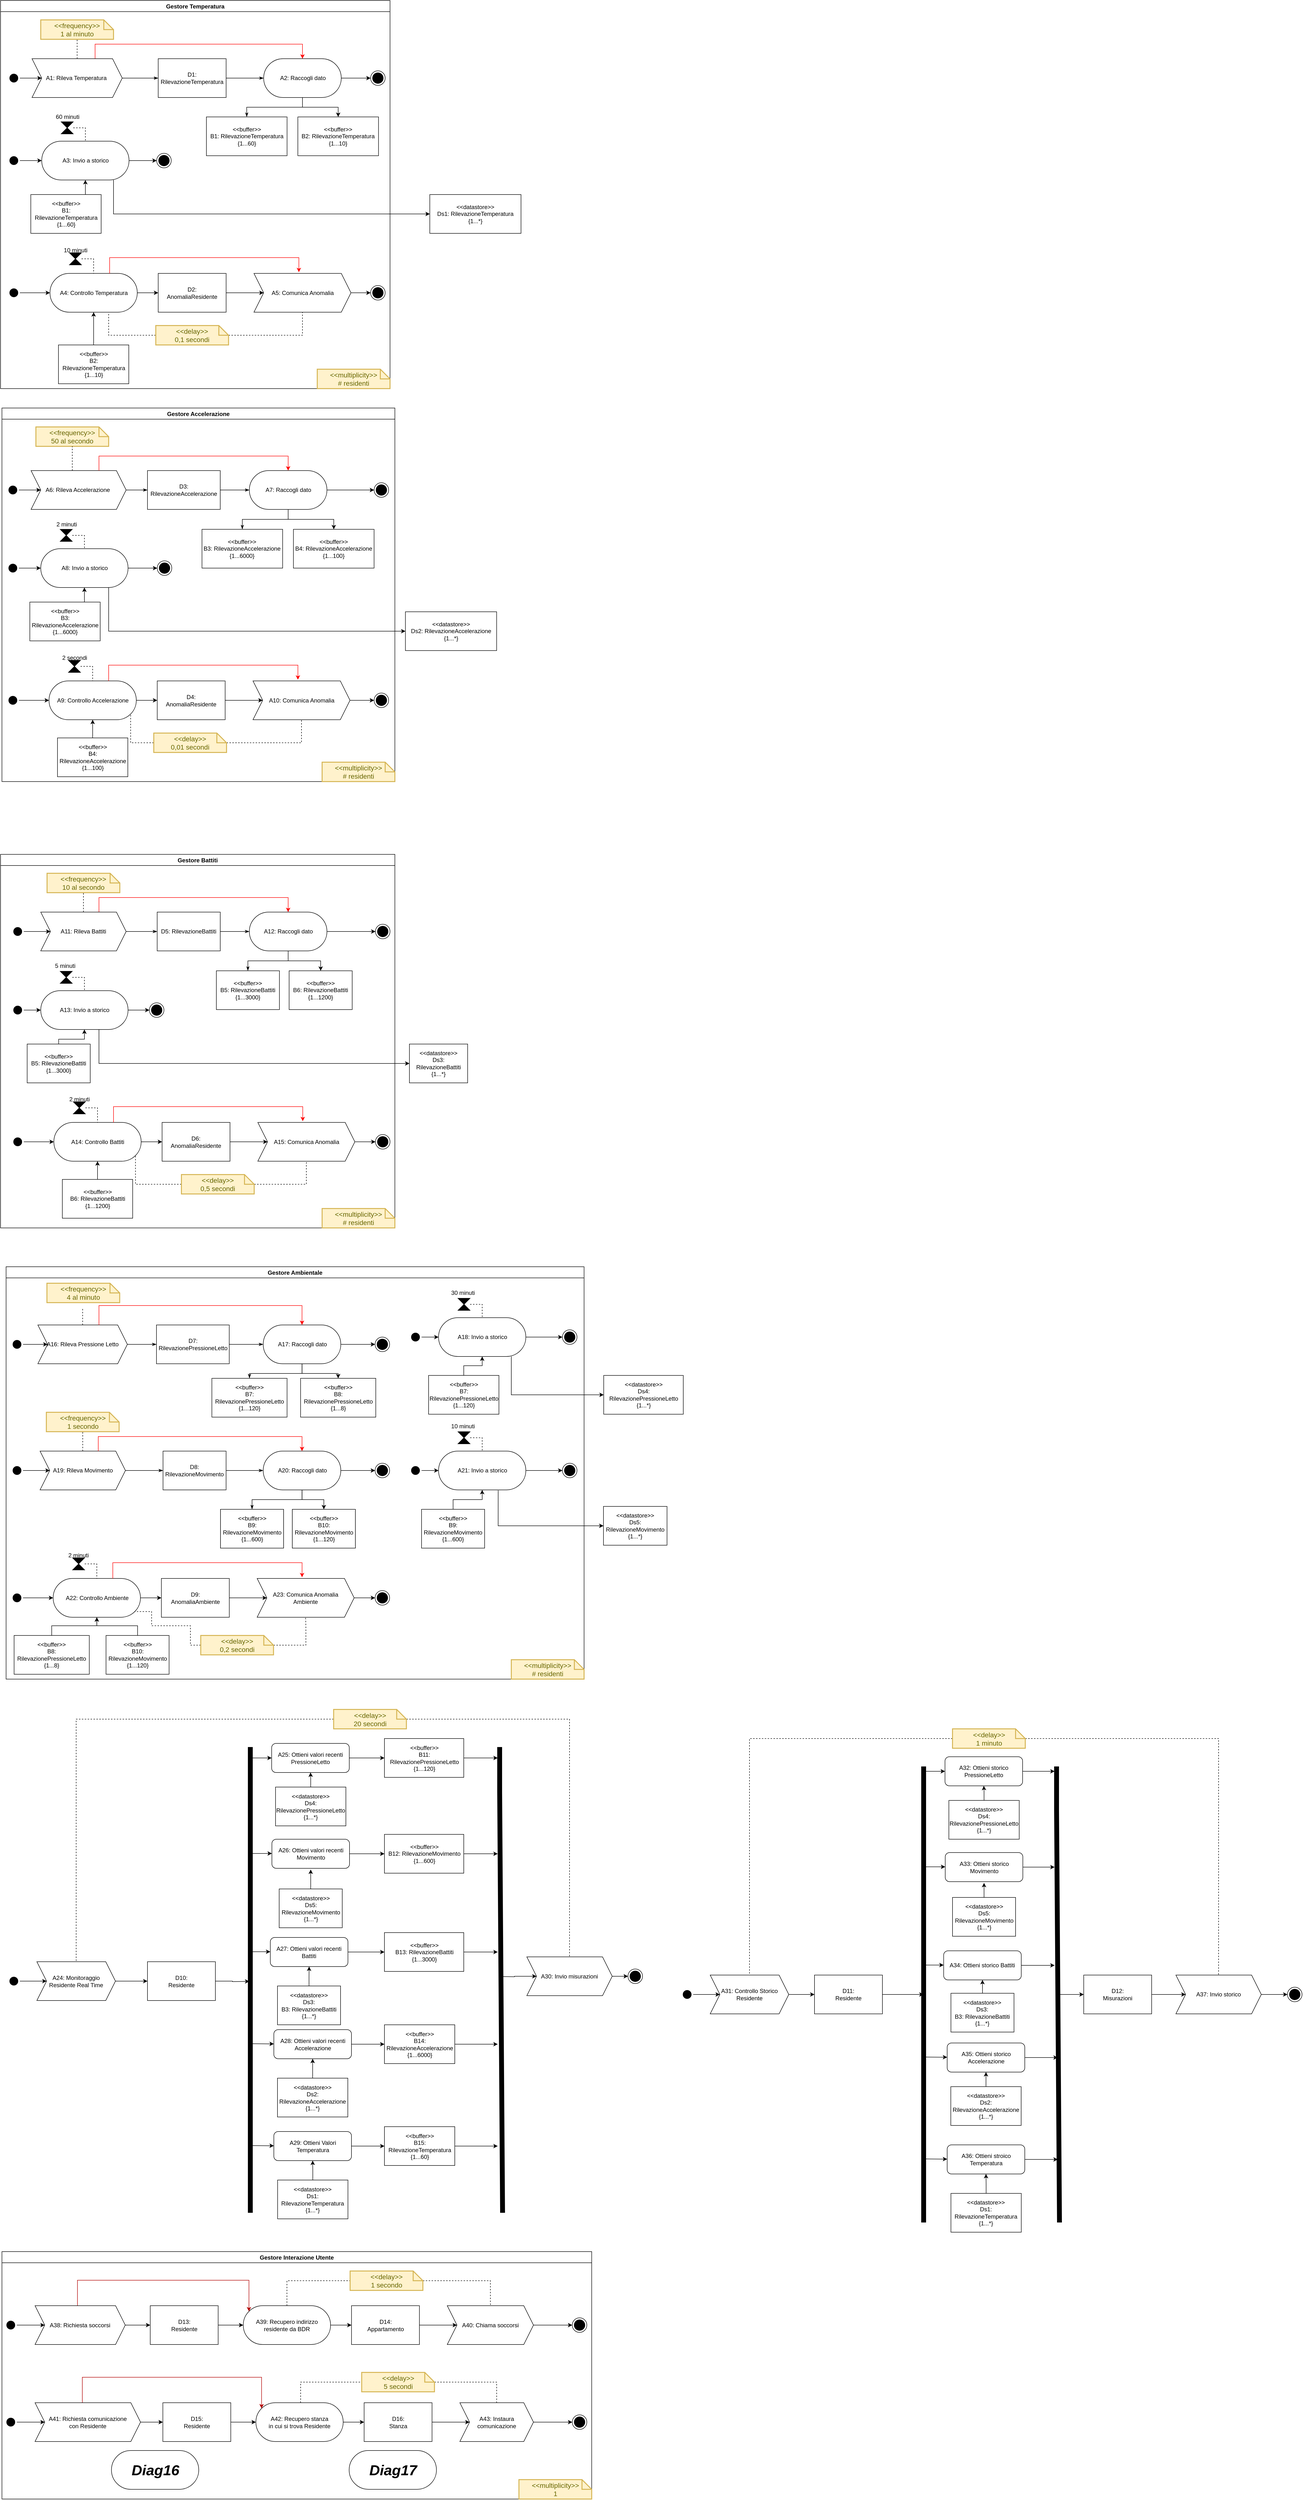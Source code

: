 <mxfile version="20.7.4" type="device" pages="6"><diagram id="nQmyYoK8Sv43jRjs5NKj" name="Total"><mxGraphModel dx="1674" dy="836" grid="1" gridSize="10" guides="1" tooltips="1" connect="1" arrows="1" fold="1" page="1" pageScale="1" pageWidth="827" pageHeight="1169" math="0" shadow="0"><root><mxCell id="0"/><mxCell id="1" parent="0"/><mxCell id="Z0mpjbzQK_go3xrfz9u6-1" value="" style="ellipse;html=1;shape=startState;fillColor=#000000;" parent="1" vertex="1"><mxGeometry x="92" y="227.5" width="25" height="25" as="geometry"/></mxCell><mxCell id="Z0mpjbzQK_go3xrfz9u6-2" style="edgeStyle=orthogonalEdgeStyle;rounded=0;orthogonalLoop=1;jettySize=auto;html=1;endArrow=classicThin;endFill=1;" parent="1" source="Z0mpjbzQK_go3xrfz9u6-5" target="Z0mpjbzQK_go3xrfz9u6-8" edge="1"><mxGeometry relative="1" as="geometry"/></mxCell><mxCell id="Z0mpjbzQK_go3xrfz9u6-3" style="edgeStyle=orthogonalEdgeStyle;rounded=0;orthogonalLoop=1;jettySize=auto;html=1;strokeColor=#000000;endArrow=none;endFill=0;dashed=1;" parent="1" source="Z0mpjbzQK_go3xrfz9u6-5" target="Z0mpjbzQK_go3xrfz9u6-14" edge="1"><mxGeometry relative="1" as="geometry"/></mxCell><mxCell id="Z0mpjbzQK_go3xrfz9u6-4" style="edgeStyle=orthogonalEdgeStyle;rounded=0;orthogonalLoop=1;jettySize=auto;html=1;entryX=0.5;entryY=0.5;entryDx=0;entryDy=-40;entryPerimeter=0;strokeColor=#FF0000;endArrow=classic;endFill=1;fillColor=#e51400;" parent="1" source="Z0mpjbzQK_go3xrfz9u6-5" target="Z0mpjbzQK_go3xrfz9u6-13" edge="1"><mxGeometry relative="1" as="geometry"><Array as="points"><mxPoint x="272" y="170"/><mxPoint x="700" y="170"/></Array></mxGeometry></mxCell><mxCell id="Z0mpjbzQK_go3xrfz9u6-5" value="A1: Rileva Temperatura&amp;nbsp;" style="shape=step;perimeter=stepPerimeter;whiteSpace=wrap;html=1;fixedSize=1;gradientColor=none;" parent="1" vertex="1"><mxGeometry x="142" y="200" width="186" height="80" as="geometry"/></mxCell><mxCell id="Z0mpjbzQK_go3xrfz9u6-6" value="" style="endArrow=classic;html=1;rounded=0;exitX=1;exitY=0.5;exitDx=0;exitDy=0;entryX=0;entryY=0.5;entryDx=0;entryDy=0;" parent="1" source="Z0mpjbzQK_go3xrfz9u6-1" target="Z0mpjbzQK_go3xrfz9u6-5" edge="1"><mxGeometry width="50" height="50" relative="1" as="geometry"><mxPoint x="113" y="239.96" as="sourcePoint"/><mxPoint x="392" y="390" as="targetPoint"/></mxGeometry></mxCell><mxCell id="Z0mpjbzQK_go3xrfz9u6-9" value="&lt;div&gt;&amp;lt;&amp;lt;buffer&amp;gt;&amp;gt;&lt;/div&gt;&lt;div&gt;B1: RilevazioneTemperatura&lt;/div&gt;&lt;div&gt;{1...60}&lt;br&gt;&lt;/div&gt;" style="rounded=0;whiteSpace=wrap;html=1;" parent="1" vertex="1"><mxGeometry x="501.5" y="320" width="166.25" height="80" as="geometry"/></mxCell><mxCell id="Z0mpjbzQK_go3xrfz9u6-11" style="edgeStyle=orthogonalEdgeStyle;rounded=0;orthogonalLoop=1;jettySize=auto;html=1;entryX=0.5;entryY=0;entryDx=0;entryDy=0;strokeColor=#000000;endArrow=classicThin;endFill=1;" parent="1" source="Z0mpjbzQK_go3xrfz9u6-13" target="Z0mpjbzQK_go3xrfz9u6-9" edge="1"><mxGeometry relative="1" as="geometry"/></mxCell><mxCell id="cm6Kye8eV98nHexvjElH-4" style="edgeStyle=orthogonalEdgeStyle;rounded=0;orthogonalLoop=1;jettySize=auto;html=1;entryX=0.5;entryY=0;entryDx=0;entryDy=0;" parent="1" source="Z0mpjbzQK_go3xrfz9u6-13" target="cm6Kye8eV98nHexvjElH-3" edge="1"><mxGeometry relative="1" as="geometry"/></mxCell><mxCell id="Z0mpjbzQK_go3xrfz9u6-14" value="&amp;lt;&amp;lt;frequency&amp;gt;&amp;gt;&lt;br&gt;1 al minuto" style="shape=note;strokeWidth=2;fontSize=14;size=20;whiteSpace=wrap;html=1;fillColor=#fff2cc;strokeColor=#d6b656;fontColor=#666600;" parent="1" vertex="1"><mxGeometry x="160" y="120" width="150" height="40" as="geometry"/></mxCell><mxCell id="Z0mpjbzQK_go3xrfz9u6-38" value="&lt;div&gt;&amp;lt;&amp;lt;buffer&amp;gt;&amp;gt;&lt;/div&gt;&lt;div&gt;B3: RilevazioneAccelerazione&lt;/div&gt;&lt;div&gt;{1...6000}&lt;br&gt;&lt;/div&gt;" style="rounded=0;whiteSpace=wrap;html=1;" parent="1" vertex="1"><mxGeometry x="492.37" y="1170" width="166.25" height="80" as="geometry"/></mxCell><mxCell id="Z0mpjbzQK_go3xrfz9u6-40" style="edgeStyle=orthogonalEdgeStyle;rounded=0;orthogonalLoop=1;jettySize=auto;html=1;entryX=0.5;entryY=0;entryDx=0;entryDy=0;strokeColor=#000000;endArrow=classicThin;endFill=1;" parent="1" source="Z0mpjbzQK_go3xrfz9u6-42" target="Z0mpjbzQK_go3xrfz9u6-38" edge="1"><mxGeometry relative="1" as="geometry"/></mxCell><mxCell id="cm6Kye8eV98nHexvjElH-6" style="edgeStyle=orthogonalEdgeStyle;rounded=0;orthogonalLoop=1;jettySize=auto;html=1;" parent="1" source="Z0mpjbzQK_go3xrfz9u6-42" target="cm6Kye8eV98nHexvjElH-5" edge="1"><mxGeometry relative="1" as="geometry"/></mxCell><mxCell id="cm6Kye8eV98nHexvjElH-3" value="&lt;div&gt;&amp;lt;&amp;lt;buffer&amp;gt;&amp;gt;&lt;/div&gt;&lt;div&gt;B2: RilevazioneTemperatura&lt;/div&gt;&lt;div&gt;{1...10}&lt;br&gt;&lt;/div&gt;" style="rounded=0;whiteSpace=wrap;html=1;" parent="1" vertex="1"><mxGeometry x="690" y="320" width="166.25" height="80" as="geometry"/></mxCell><mxCell id="cm6Kye8eV98nHexvjElH-5" value="&lt;div&gt;&amp;lt;&amp;lt;buffer&amp;gt;&amp;gt;&lt;/div&gt;&lt;div&gt;B4: RilevazioneAccelerazione&lt;/div&gt;&lt;div&gt;{1...100}&lt;br&gt;&lt;/div&gt;" style="rounded=0;whiteSpace=wrap;html=1;" parent="1" vertex="1"><mxGeometry x="680.87" y="1170" width="166.25" height="80" as="geometry"/></mxCell><mxCell id="LBoeB6BvHMcKVcoNgDpC-1" value="" style="ellipse;html=1;shape=startState;fillColor=#000000;" parent="1" vertex="1"><mxGeometry x="100" y="1986.5" width="25" height="25" as="geometry"/></mxCell><mxCell id="LBoeB6BvHMcKVcoNgDpC-2" style="edgeStyle=orthogonalEdgeStyle;rounded=0;orthogonalLoop=1;jettySize=auto;html=1;endArrow=classicThin;endFill=1;" parent="1" source="LBoeB6BvHMcKVcoNgDpC-5" target="LBoeB6BvHMcKVcoNgDpC-8" edge="1"><mxGeometry relative="1" as="geometry"/></mxCell><mxCell id="LBoeB6BvHMcKVcoNgDpC-3" style="edgeStyle=orthogonalEdgeStyle;rounded=0;orthogonalLoop=1;jettySize=auto;html=1;strokeColor=#000000;endArrow=none;endFill=0;dashed=1;" parent="1" source="LBoeB6BvHMcKVcoNgDpC-5" target="LBoeB6BvHMcKVcoNgDpC-14" edge="1"><mxGeometry relative="1" as="geometry"/></mxCell><mxCell id="LBoeB6BvHMcKVcoNgDpC-4" style="edgeStyle=orthogonalEdgeStyle;rounded=0;orthogonalLoop=1;jettySize=auto;html=1;entryX=0.5;entryY=0.5;entryDx=0;entryDy=-40;entryPerimeter=0;strokeColor=#FF0000;endArrow=classic;endFill=1;fillColor=#e51400;" parent="1" source="LBoeB6BvHMcKVcoNgDpC-5" target="LBoeB6BvHMcKVcoNgDpC-13" edge="1"><mxGeometry relative="1" as="geometry"><Array as="points"><mxPoint x="280" y="1929"/><mxPoint x="670" y="1929"/></Array></mxGeometry></mxCell><mxCell id="LBoeB6BvHMcKVcoNgDpC-5" value="A11: Rileva Battiti" style="shape=step;perimeter=stepPerimeter;whiteSpace=wrap;html=1;fixedSize=1;gradientColor=none;" parent="1" vertex="1"><mxGeometry x="160" y="1959" width="176" height="80" as="geometry"/></mxCell><mxCell id="LBoeB6BvHMcKVcoNgDpC-6" value="" style="endArrow=classic;html=1;rounded=0;exitX=1;exitY=0.5;exitDx=0;exitDy=0;entryX=0;entryY=0.5;entryDx=0;entryDy=0;" parent="1" source="LBoeB6BvHMcKVcoNgDpC-1" target="LBoeB6BvHMcKVcoNgDpC-5" edge="1"><mxGeometry width="50" height="50" relative="1" as="geometry"><mxPoint x="121" y="1998.96" as="sourcePoint"/><mxPoint x="400" y="2149" as="targetPoint"/></mxGeometry></mxCell><mxCell id="LBoeB6BvHMcKVcoNgDpC-7" style="edgeStyle=orthogonalEdgeStyle;rounded=0;orthogonalLoop=1;jettySize=auto;html=1;entryX=0;entryY=0.5;entryDx=0;entryDy=0;entryPerimeter=0;strokeColor=#000000;endArrow=classicThin;endFill=1;" parent="1" source="LBoeB6BvHMcKVcoNgDpC-8" target="LBoeB6BvHMcKVcoNgDpC-13" edge="1"><mxGeometry relative="1" as="geometry"/></mxCell><mxCell id="LBoeB6BvHMcKVcoNgDpC-8" value="D5: RilevazioneBattiti" style="rounded=0;whiteSpace=wrap;html=1;" parent="1" vertex="1"><mxGeometry x="400" y="1959" width="130" height="80" as="geometry"/></mxCell><mxCell id="LBoeB6BvHMcKVcoNgDpC-9" value="&lt;div&gt;&amp;lt;&amp;lt;buffer&amp;gt;&amp;gt;&lt;/div&gt;&lt;div&gt;B5: RilevazioneBattiti&lt;/div&gt;&lt;div&gt;{1...3000}&lt;br&gt;&lt;/div&gt;" style="rounded=0;whiteSpace=wrap;html=1;" parent="1" vertex="1"><mxGeometry x="522" y="2080" width="130" height="80" as="geometry"/></mxCell><mxCell id="LBoeB6BvHMcKVcoNgDpC-11" style="edgeStyle=orthogonalEdgeStyle;rounded=0;orthogonalLoop=1;jettySize=auto;html=1;entryX=0.5;entryY=0;entryDx=0;entryDy=0;strokeColor=#000000;endArrow=classicThin;endFill=1;" parent="1" source="LBoeB6BvHMcKVcoNgDpC-13" target="LBoeB6BvHMcKVcoNgDpC-9" edge="1"><mxGeometry relative="1" as="geometry"/></mxCell><mxCell id="LBoeB6BvHMcKVcoNgDpC-32" style="edgeStyle=orthogonalEdgeStyle;rounded=0;orthogonalLoop=1;jettySize=auto;html=1;entryX=0.5;entryY=0;entryDx=0;entryDy=0;" parent="1" source="LBoeB6BvHMcKVcoNgDpC-13" target="LBoeB6BvHMcKVcoNgDpC-31" edge="1"><mxGeometry relative="1" as="geometry"/></mxCell><mxCell id="m9Bj6IJ9X0ArjNWZXRzZ-4" style="edgeStyle=orthogonalEdgeStyle;rounded=0;orthogonalLoop=1;jettySize=auto;html=1;entryX=0;entryY=0.5;entryDx=0;entryDy=0;" parent="1" source="LBoeB6BvHMcKVcoNgDpC-13" target="m9Bj6IJ9X0ArjNWZXRzZ-1" edge="1"><mxGeometry relative="1" as="geometry"/></mxCell><mxCell id="LBoeB6BvHMcKVcoNgDpC-13" value="&lt;div&gt;A12: Raccogli dato&lt;/div&gt;" style="html=1;dashed=0;whitespace=wrap;shape=mxgraph.dfd.start;" parent="1" vertex="1"><mxGeometry x="590" y="1959" width="160" height="80" as="geometry"/></mxCell><mxCell id="LBoeB6BvHMcKVcoNgDpC-14" value="&amp;lt;&amp;lt;frequency&amp;gt;&amp;gt;&lt;br&gt;10 al secondo" style="shape=note;strokeWidth=2;fontSize=14;size=20;whiteSpace=wrap;html=1;fillColor=#fff2cc;strokeColor=#d6b656;fontColor=#666600;" parent="1" vertex="1"><mxGeometry x="173" y="1879" width="150" height="40" as="geometry"/></mxCell><mxCell id="LBoeB6BvHMcKVcoNgDpC-31" value="&lt;div&gt;&amp;lt;&amp;lt;buffer&amp;gt;&amp;gt;&lt;/div&gt;&lt;div&gt;B6: RilevazioneBattiti&lt;/div&gt;&lt;div&gt;{1...1200}&lt;br&gt;&lt;/div&gt;" style="rounded=0;whiteSpace=wrap;html=1;" parent="1" vertex="1"><mxGeometry x="672" y="2080" width="130" height="80" as="geometry"/></mxCell><mxCell id="40r2dSc9kNoNnYWy8AKt-9" value="&lt;div&gt;&amp;lt;&amp;lt;buffer&amp;gt;&amp;gt;&lt;/div&gt;&lt;div&gt;B7: RilevazionePressioneLetto&lt;/div&gt;&lt;div&gt;{1...120}&lt;br&gt;&lt;/div&gt;" style="rounded=0;whiteSpace=wrap;html=1;" parent="1" vertex="1"><mxGeometry x="512.75" y="2920" width="155" height="80" as="geometry"/></mxCell><mxCell id="40r2dSc9kNoNnYWy8AKt-11" style="edgeStyle=orthogonalEdgeStyle;rounded=0;orthogonalLoop=1;jettySize=auto;html=1;entryX=0.5;entryY=0;entryDx=0;entryDy=0;strokeColor=#000000;endArrow=classicThin;endFill=1;" parent="1" source="40r2dSc9kNoNnYWy8AKt-13" target="40r2dSc9kNoNnYWy8AKt-9" edge="1"><mxGeometry relative="1" as="geometry"><Array as="points"><mxPoint x="699" y="2910"/><mxPoint x="590" y="2910"/></Array></mxGeometry></mxCell><mxCell id="40r2dSc9kNoNnYWy8AKt-62" style="edgeStyle=orthogonalEdgeStyle;rounded=0;orthogonalLoop=1;jettySize=auto;html=1;" parent="1" source="40r2dSc9kNoNnYWy8AKt-13" target="40r2dSc9kNoNnYWy8AKt-61" edge="1"><mxGeometry relative="1" as="geometry"/></mxCell><mxCell id="40r2dSc9kNoNnYWy8AKt-61" value="&lt;div&gt;&amp;lt;&amp;lt;buffer&amp;gt;&amp;gt;&lt;/div&gt;&lt;div&gt;B8: RilevazionePressioneLetto&lt;/div&gt;&lt;div&gt;{1...8}&lt;br&gt;&lt;/div&gt;" style="rounded=0;whiteSpace=wrap;html=1;" parent="1" vertex="1"><mxGeometry x="695.63" y="2920" width="155" height="80" as="geometry"/></mxCell><mxCell id="jY3uOSY5h1vbNKx5ECc7-2" style="edgeStyle=orthogonalEdgeStyle;rounded=0;orthogonalLoop=1;jettySize=auto;html=1;entryX=0;entryY=0.5;entryDx=0;entryDy=0;" parent="1" source="HlLE4bX4qcgvWQKloe3X-3" target="jY3uOSY5h1vbNKx5ECc7-1" edge="1"><mxGeometry relative="1" as="geometry"/></mxCell><mxCell id="HlLE4bX4qcgvWQKloe3X-3" value="A24: Monitoraggio&lt;br&gt;Residente Real Time" style="shape=step;perimeter=stepPerimeter;whiteSpace=wrap;html=1;fixedSize=1;gradientColor=none;" parent="1" vertex="1"><mxGeometry x="152" y="4122.5" width="162" height="80" as="geometry"/></mxCell><mxCell id="HlLE4bX4qcgvWQKloe3X-4" value="" style="endArrow=none;html=1;rounded=0;strokeWidth=10;" parent="1" edge="1"><mxGeometry width="50" height="50" relative="1" as="geometry"><mxPoint x="592" y="4640" as="sourcePoint"/><mxPoint x="592" y="3680" as="targetPoint"/><Array as="points"/></mxGeometry></mxCell><mxCell id="HlLE4bX4qcgvWQKloe3X-43" style="edgeStyle=orthogonalEdgeStyle;rounded=0;orthogonalLoop=1;jettySize=auto;html=1;" parent="1" source="HlLE4bX4qcgvWQKloe3X-7" edge="1"><mxGeometry relative="1" as="geometry"><mxPoint x="716.5" y="3932.5" as="targetPoint"/></mxGeometry></mxCell><mxCell id="HlLE4bX4qcgvWQKloe3X-7" value="&lt;div&gt;&amp;lt;&amp;lt;datastore&amp;gt;&amp;gt;&lt;/div&gt;&lt;div&gt;Ds5: RilevazioneMovimento&lt;/div&gt;&lt;div&gt;{1...*}&lt;br&gt;&lt;/div&gt;" style="rounded=0;whiteSpace=wrap;html=1;" parent="1" vertex="1"><mxGeometry x="651.5" y="3972.5" width="130" height="80" as="geometry"/></mxCell><mxCell id="HlLE4bX4qcgvWQKloe3X-36" value="" style="edgeStyle=orthogonalEdgeStyle;rounded=0;orthogonalLoop=1;jettySize=auto;html=1;" parent="1" source="HlLE4bX4qcgvWQKloe3X-10" target="HlLE4bX4qcgvWQKloe3X-35" edge="1"><mxGeometry relative="1" as="geometry"/></mxCell><mxCell id="HlLE4bX4qcgvWQKloe3X-10" value="&lt;div&gt;&amp;lt;&amp;lt;datastore&amp;gt;&amp;gt;&lt;/div&gt;&lt;div&gt;Ds4: RilevazionePressioneLetto&lt;/div&gt;&lt;div&gt;{1...*}&lt;br&gt;&lt;/div&gt;" style="rounded=0;whiteSpace=wrap;html=1;" parent="1" vertex="1"><mxGeometry x="644" y="3762.5" width="145" height="80" as="geometry"/></mxCell><mxCell id="HlLE4bX4qcgvWQKloe3X-57" value="" style="edgeStyle=orthogonalEdgeStyle;rounded=0;orthogonalLoop=1;jettySize=auto;html=1;" parent="1" source="HlLE4bX4qcgvWQKloe3X-13" target="HlLE4bX4qcgvWQKloe3X-55" edge="1"><mxGeometry relative="1" as="geometry"/></mxCell><mxCell id="HlLE4bX4qcgvWQKloe3X-13" value="&lt;div&gt;&amp;lt;&amp;lt;datastore&amp;gt;&amp;gt;&lt;/div&gt;&lt;div&gt;Ds1: RilevazioneTemperatura&lt;/div&gt;&lt;div&gt;{1...*}&lt;br&gt;&lt;/div&gt;" style="rounded=0;whiteSpace=wrap;html=1;" parent="1" vertex="1"><mxGeometry x="648.25" y="4572.5" width="145" height="80" as="geometry"/></mxCell><mxCell id="HlLE4bX4qcgvWQKloe3X-53" value="" style="edgeStyle=orthogonalEdgeStyle;rounded=0;orthogonalLoop=1;jettySize=auto;html=1;" parent="1" source="HlLE4bX4qcgvWQKloe3X-16" target="HlLE4bX4qcgvWQKloe3X-51" edge="1"><mxGeometry relative="1" as="geometry"/></mxCell><mxCell id="HlLE4bX4qcgvWQKloe3X-16" value="&lt;div&gt;&amp;lt;&amp;lt;datastore&amp;gt;&amp;gt;&lt;/div&gt;&lt;div&gt;Ds2: RilevazioneAccelerazione&lt;/div&gt;&lt;div&gt;{1...*}&lt;br&gt;&lt;/div&gt;" style="rounded=0;whiteSpace=wrap;html=1;" parent="1" vertex="1"><mxGeometry x="648" y="4362.5" width="145" height="80" as="geometry"/></mxCell><mxCell id="HlLE4bX4qcgvWQKloe3X-49" style="edgeStyle=orthogonalEdgeStyle;rounded=0;orthogonalLoop=1;jettySize=auto;html=1;entryX=0.5;entryY=1;entryDx=0;entryDy=0;" parent="1" source="HlLE4bX4qcgvWQKloe3X-19" target="HlLE4bX4qcgvWQKloe3X-47" edge="1"><mxGeometry relative="1" as="geometry"/></mxCell><mxCell id="HlLE4bX4qcgvWQKloe3X-19" value="&lt;div&gt;&amp;lt;&amp;lt;datastore&amp;gt;&amp;gt;&lt;/div&gt;&lt;div&gt;Ds3:&lt;/div&gt;&lt;div&gt;B3: RilevazioneBattiti&lt;/div&gt;&lt;div&gt;{1...*}&lt;br&gt;&lt;/div&gt;" style="rounded=0;whiteSpace=wrap;html=1;" parent="1" vertex="1"><mxGeometry x="648" y="4172.5" width="130" height="80" as="geometry"/></mxCell><mxCell id="HlLE4bX4qcgvWQKloe3X-22" style="edgeStyle=orthogonalEdgeStyle;rounded=0;orthogonalLoop=1;jettySize=auto;html=1;strokeWidth=1;startArrow=none;startFill=0;endArrow=classic;endFill=1;entryX=0;entryY=0.5;entryDx=0;entryDy=0;" parent="1" source="HlLE4bX4qcgvWQKloe3X-23" target="dpvVSJtFc_zZdIAaJPZI-69" edge="1"><mxGeometry relative="1" as="geometry"><mxPoint x="1382.0" y="4152.5" as="targetPoint"/></mxGeometry></mxCell><mxCell id="jY3uOSY5h1vbNKx5ECc7-19" style="edgeStyle=orthogonalEdgeStyle;rounded=0;orthogonalLoop=1;jettySize=auto;html=1;startArrow=classic;startFill=1;endArrow=none;endFill=0;" parent="1" source="HlLE4bX4qcgvWQKloe3X-23" edge="1"><mxGeometry relative="1" as="geometry"><mxPoint x="1110" y="4153" as="targetPoint"/></mxGeometry></mxCell><mxCell id="HlLE4bX4qcgvWQKloe3X-23" value="A30: Invio misurazioni" style="shape=step;perimeter=stepPerimeter;whiteSpace=wrap;html=1;fixedSize=1;gradientColor=none;" parent="1" vertex="1"><mxGeometry x="1162" y="4112.5" width="176" height="80" as="geometry"/></mxCell><mxCell id="jY3uOSY5h1vbNKx5ECc7-5" style="edgeStyle=orthogonalEdgeStyle;rounded=0;orthogonalLoop=1;jettySize=auto;html=1;entryX=0;entryY=0.5;entryDx=0;entryDy=0;" parent="1" source="HlLE4bX4qcgvWQKloe3X-35" target="jY3uOSY5h1vbNKx5ECc7-4" edge="1"><mxGeometry relative="1" as="geometry"/></mxCell><mxCell id="HlLE4bX4qcgvWQKloe3X-35" value="A25: Ottieni valori recenti PressioneLetto" style="rounded=1;whiteSpace=wrap;html=1;" parent="1" vertex="1"><mxGeometry x="636" y="3672.5" width="160" height="60" as="geometry"/></mxCell><mxCell id="HlLE4bX4qcgvWQKloe3X-37" value="" style="endArrow=none;html=1;rounded=0;strokeWidth=10;" parent="1" edge="1"><mxGeometry width="50" height="50" relative="1" as="geometry"><mxPoint x="1112" y="4640" as="sourcePoint"/><mxPoint x="1106" y="3680" as="targetPoint"/><Array as="points"><mxPoint x="1106" y="3772.5"/></Array></mxGeometry></mxCell><mxCell id="jY3uOSY5h1vbNKx5ECc7-8" style="edgeStyle=orthogonalEdgeStyle;rounded=0;orthogonalLoop=1;jettySize=auto;html=1;entryX=0;entryY=0.5;entryDx=0;entryDy=0;" parent="1" source="HlLE4bX4qcgvWQKloe3X-41" target="jY3uOSY5h1vbNKx5ECc7-7" edge="1"><mxGeometry relative="1" as="geometry"/></mxCell><mxCell id="HlLE4bX4qcgvWQKloe3X-41" value="A26: Ottieni valori recenti Movimento" style="rounded=1;whiteSpace=wrap;html=1;" parent="1" vertex="1"><mxGeometry x="636.5" y="3870" width="160" height="60" as="geometry"/></mxCell><mxCell id="HlLE4bX4qcgvWQKloe3X-44" value="" style="endArrow=classic;html=1;rounded=0;entryX=0;entryY=0.5;entryDx=0;entryDy=0;" parent="1" target="HlLE4bX4qcgvWQKloe3X-35" edge="1"><mxGeometry width="50" height="50" relative="1" as="geometry"><mxPoint x="596" y="3702.5" as="sourcePoint"/><mxPoint x="886" y="3832.5" as="targetPoint"/></mxGeometry></mxCell><mxCell id="HlLE4bX4qcgvWQKloe3X-45" value="" style="endArrow=classic;html=1;rounded=0;entryX=0;entryY=0.5;entryDx=0;entryDy=0;" parent="1" edge="1"><mxGeometry width="50" height="50" relative="1" as="geometry"><mxPoint x="596.5" y="3899.38" as="sourcePoint"/><mxPoint x="636.5" y="3899.38" as="targetPoint"/></mxGeometry></mxCell><mxCell id="jY3uOSY5h1vbNKx5ECc7-11" style="edgeStyle=orthogonalEdgeStyle;rounded=0;orthogonalLoop=1;jettySize=auto;html=1;entryX=0;entryY=0.5;entryDx=0;entryDy=0;" parent="1" source="HlLE4bX4qcgvWQKloe3X-47" target="jY3uOSY5h1vbNKx5ECc7-10" edge="1"><mxGeometry relative="1" as="geometry"/></mxCell><mxCell id="HlLE4bX4qcgvWQKloe3X-47" value="A27: Ottieni valori recenti Battiti" style="rounded=1;whiteSpace=wrap;html=1;" parent="1" vertex="1"><mxGeometry x="633.25" y="4072.5" width="160" height="60" as="geometry"/></mxCell><mxCell id="HlLE4bX4qcgvWQKloe3X-48" value="" style="endArrow=classic;html=1;rounded=0;entryX=0;entryY=0.5;entryDx=0;entryDy=0;" parent="1" edge="1"><mxGeometry width="50" height="50" relative="1" as="geometry"><mxPoint x="593.25" y="4101.88" as="sourcePoint"/><mxPoint x="633.25" y="4101.88" as="targetPoint"/></mxGeometry></mxCell><mxCell id="jY3uOSY5h1vbNKx5ECc7-14" style="edgeStyle=orthogonalEdgeStyle;rounded=0;orthogonalLoop=1;jettySize=auto;html=1;entryX=0;entryY=0.5;entryDx=0;entryDy=0;" parent="1" source="HlLE4bX4qcgvWQKloe3X-51" target="jY3uOSY5h1vbNKx5ECc7-13" edge="1"><mxGeometry relative="1" as="geometry"/></mxCell><mxCell id="HlLE4bX4qcgvWQKloe3X-51" value="A28: Ottieni valori recenti Accelerazione" style="rounded=1;whiteSpace=wrap;html=1;" parent="1" vertex="1"><mxGeometry x="640.5" y="4262.5" width="160" height="60" as="geometry"/></mxCell><mxCell id="HlLE4bX4qcgvWQKloe3X-52" value="" style="endArrow=classic;html=1;rounded=0;entryX=0;entryY=0.5;entryDx=0;entryDy=0;" parent="1" edge="1"><mxGeometry width="50" height="50" relative="1" as="geometry"><mxPoint x="596" y="4291.5" as="sourcePoint"/><mxPoint x="640.5" y="4291.88" as="targetPoint"/></mxGeometry></mxCell><mxCell id="jY3uOSY5h1vbNKx5ECc7-17" style="edgeStyle=orthogonalEdgeStyle;rounded=0;orthogonalLoop=1;jettySize=auto;html=1;entryX=0;entryY=0.5;entryDx=0;entryDy=0;" parent="1" source="HlLE4bX4qcgvWQKloe3X-55" target="jY3uOSY5h1vbNKx5ECc7-16" edge="1"><mxGeometry relative="1" as="geometry"/></mxCell><mxCell id="HlLE4bX4qcgvWQKloe3X-55" value="A29: Ottieni Valori Temperatura" style="rounded=1;whiteSpace=wrap;html=1;" parent="1" vertex="1"><mxGeometry x="640.5" y="4472.5" width="160" height="60" as="geometry"/></mxCell><mxCell id="HlLE4bX4qcgvWQKloe3X-56" value="" style="endArrow=classic;html=1;rounded=0;entryX=0;entryY=0.5;entryDx=0;entryDy=0;" parent="1" edge="1"><mxGeometry width="50" height="50" relative="1" as="geometry"><mxPoint x="596" y="4501.5" as="sourcePoint"/><mxPoint x="640.5" y="4501.88" as="targetPoint"/></mxGeometry></mxCell><mxCell id="HlLE4bX4qcgvWQKloe3X-58" style="edgeStyle=orthogonalEdgeStyle;rounded=0;orthogonalLoop=1;jettySize=auto;html=1;strokeWidth=1;startArrow=none;startFill=0;endArrow=classic;endFill=1;entryX=0;entryY=0.5;entryDx=0;entryDy=0;" parent="1" source="HlLE4bX4qcgvWQKloe3X-59" target="HlLE4bX4qcgvWQKloe3X-3" edge="1"><mxGeometry relative="1" as="geometry"><mxPoint x="195" y="4162.5" as="targetPoint"/></mxGeometry></mxCell><mxCell id="HlLE4bX4qcgvWQKloe3X-59" value="" style="ellipse;html=1;shape=startState;fillColor=#000000;" parent="1" vertex="1"><mxGeometry x="92" y="4150" width="25" height="25" as="geometry"/></mxCell><mxCell id="jY3uOSY5h1vbNKx5ECc7-3" style="edgeStyle=orthogonalEdgeStyle;rounded=0;orthogonalLoop=1;jettySize=auto;html=1;" parent="1" source="jY3uOSY5h1vbNKx5ECc7-1" edge="1"><mxGeometry relative="1" as="geometry"><mxPoint x="590" y="4163" as="targetPoint"/></mxGeometry></mxCell><mxCell id="jY3uOSY5h1vbNKx5ECc7-1" value="D10:&lt;br&gt;Residente" style="rounded=0;whiteSpace=wrap;html=1;" parent="1" vertex="1"><mxGeometry x="380" y="4122.5" width="140" height="80" as="geometry"/></mxCell><mxCell id="jY3uOSY5h1vbNKx5ECc7-6" style="edgeStyle=orthogonalEdgeStyle;rounded=0;orthogonalLoop=1;jettySize=auto;html=1;" parent="1" source="jY3uOSY5h1vbNKx5ECc7-4" edge="1"><mxGeometry relative="1" as="geometry"><mxPoint x="1102" y="3702.5" as="targetPoint"/></mxGeometry></mxCell><mxCell id="jY3uOSY5h1vbNKx5ECc7-4" value="&lt;div&gt;&amp;lt;&amp;lt;buffer&amp;gt;&amp;gt;&lt;/div&gt;&lt;div&gt;B11: RilevazionePressioneLetto&lt;/div&gt;&lt;div&gt;{1...120}&lt;br&gt;&lt;/div&gt;" style="rounded=0;whiteSpace=wrap;html=1;" parent="1" vertex="1"><mxGeometry x="868.5" y="3662.5" width="163.5" height="80" as="geometry"/></mxCell><mxCell id="jY3uOSY5h1vbNKx5ECc7-9" style="edgeStyle=orthogonalEdgeStyle;rounded=0;orthogonalLoop=1;jettySize=auto;html=1;" parent="1" source="jY3uOSY5h1vbNKx5ECc7-7" edge="1"><mxGeometry relative="1" as="geometry"><mxPoint x="1102" y="3900" as="targetPoint"/></mxGeometry></mxCell><mxCell id="jY3uOSY5h1vbNKx5ECc7-7" value="&lt;div&gt;&amp;lt;&amp;lt;buffer&amp;gt;&amp;gt;&lt;/div&gt;&lt;div&gt;B12: RilevazioneMovimento&lt;/div&gt;&lt;div&gt;{1...600}&lt;br&gt;&lt;/div&gt;" style="rounded=0;whiteSpace=wrap;html=1;" parent="1" vertex="1"><mxGeometry x="868.5" y="3860" width="163.5" height="80" as="geometry"/></mxCell><mxCell id="jY3uOSY5h1vbNKx5ECc7-12" style="edgeStyle=orthogonalEdgeStyle;rounded=0;orthogonalLoop=1;jettySize=auto;html=1;" parent="1" source="jY3uOSY5h1vbNKx5ECc7-10" edge="1"><mxGeometry relative="1" as="geometry"><mxPoint x="1102" y="4102.5" as="targetPoint"/></mxGeometry></mxCell><mxCell id="jY3uOSY5h1vbNKx5ECc7-10" value="&lt;div&gt;&amp;lt;&amp;lt;buffer&amp;gt;&amp;gt;&lt;/div&gt;&lt;div&gt;B13: RilevazioneBattiti&lt;/div&gt;&lt;div&gt;{1...3000}&lt;br&gt;&lt;/div&gt;" style="rounded=0;whiteSpace=wrap;html=1;" parent="1" vertex="1"><mxGeometry x="868.5" y="4062.5" width="163.5" height="80" as="geometry"/></mxCell><mxCell id="jY3uOSY5h1vbNKx5ECc7-15" style="edgeStyle=orthogonalEdgeStyle;rounded=0;orthogonalLoop=1;jettySize=auto;html=1;" parent="1" source="jY3uOSY5h1vbNKx5ECc7-13" edge="1"><mxGeometry relative="1" as="geometry"><mxPoint x="1102" y="4292.5" as="targetPoint"/></mxGeometry></mxCell><mxCell id="jY3uOSY5h1vbNKx5ECc7-13" value="&lt;div&gt;&amp;lt;&amp;lt;buffer&amp;gt;&amp;gt;&lt;/div&gt;&lt;div&gt;B14: RilevazioneAccelerazione&lt;/div&gt;&lt;div&gt;{1...6000}&lt;br&gt;&lt;/div&gt;" style="rounded=0;whiteSpace=wrap;html=1;" parent="1" vertex="1"><mxGeometry x="868.5" y="4252.5" width="145" height="80" as="geometry"/></mxCell><mxCell id="jY3uOSY5h1vbNKx5ECc7-18" style="edgeStyle=orthogonalEdgeStyle;rounded=0;orthogonalLoop=1;jettySize=auto;html=1;" parent="1" source="jY3uOSY5h1vbNKx5ECc7-16" edge="1"><mxGeometry relative="1" as="geometry"><mxPoint x="1102" y="4502.5" as="targetPoint"/></mxGeometry></mxCell><mxCell id="jY3uOSY5h1vbNKx5ECc7-16" value="&lt;div&gt;&amp;lt;&amp;lt;buffer&amp;gt;&amp;gt;&lt;/div&gt;&lt;div&gt;B15: RilevazioneTemperatura&lt;/div&gt;&lt;div&gt;{1...60}&lt;br&gt;&lt;/div&gt;" style="rounded=0;whiteSpace=wrap;html=1;" parent="1" vertex="1"><mxGeometry x="868.5" y="4462.5" width="145" height="80" as="geometry"/></mxCell><mxCell id="jY3uOSY5h1vbNKx5ECc7-20" style="edgeStyle=orthogonalEdgeStyle;rounded=0;orthogonalLoop=1;jettySize=auto;html=1;entryX=0;entryY=0.5;entryDx=0;entryDy=0;" parent="1" source="jY3uOSY5h1vbNKx5ECc7-21" target="jY3uOSY5h1vbNKx5ECc7-56" edge="1"><mxGeometry relative="1" as="geometry"/></mxCell><mxCell id="jY3uOSY5h1vbNKx5ECc7-21" value="A31: Controllo Storico&lt;br&gt;Residente" style="shape=step;perimeter=stepPerimeter;whiteSpace=wrap;html=1;fixedSize=1;gradientColor=none;" parent="1" vertex="1"><mxGeometry x="1540" y="4150" width="162" height="80" as="geometry"/></mxCell><mxCell id="jY3uOSY5h1vbNKx5ECc7-22" value="" style="endArrow=none;html=1;rounded=0;strokeWidth=10;" parent="1" edge="1"><mxGeometry width="50" height="50" relative="1" as="geometry"><mxPoint x="1980" y="4660" as="sourcePoint"/><mxPoint x="1980" y="3720" as="targetPoint"/><Array as="points"/></mxGeometry></mxCell><mxCell id="jY3uOSY5h1vbNKx5ECc7-23" style="edgeStyle=orthogonalEdgeStyle;rounded=0;orthogonalLoop=1;jettySize=auto;html=1;" parent="1" source="jY3uOSY5h1vbNKx5ECc7-24" edge="1"><mxGeometry relative="1" as="geometry"><mxPoint x="2104.5" y="3960" as="targetPoint"/></mxGeometry></mxCell><mxCell id="jY3uOSY5h1vbNKx5ECc7-24" value="&lt;div&gt;&amp;lt;&amp;lt;datastore&amp;gt;&amp;gt;&lt;/div&gt;&lt;div&gt;Ds5: RilevazioneMovimento&lt;/div&gt;&lt;div&gt;{1...*}&lt;br&gt;&lt;/div&gt;" style="rounded=0;whiteSpace=wrap;html=1;" parent="1" vertex="1"><mxGeometry x="2039.5" y="3990" width="130" height="80" as="geometry"/></mxCell><mxCell id="jY3uOSY5h1vbNKx5ECc7-69" style="edgeStyle=orthogonalEdgeStyle;rounded=0;orthogonalLoop=1;jettySize=auto;html=1;startArrow=none;startFill=0;endArrow=classic;endFill=1;" parent="1" source="jY3uOSY5h1vbNKx5ECc7-26" target="jY3uOSY5h1vbNKx5ECc7-38" edge="1"><mxGeometry relative="1" as="geometry"/></mxCell><mxCell id="jY3uOSY5h1vbNKx5ECc7-26" value="&lt;div&gt;&amp;lt;&amp;lt;datastore&amp;gt;&amp;gt;&lt;/div&gt;&lt;div&gt;Ds4: RilevazionePressioneLetto&lt;/div&gt;&lt;div&gt;{1...*}&lt;br&gt;&lt;/div&gt;" style="rounded=0;whiteSpace=wrap;html=1;" parent="1" vertex="1"><mxGeometry x="2032" y="3790" width="145" height="80" as="geometry"/></mxCell><mxCell id="jY3uOSY5h1vbNKx5ECc7-27" value="" style="edgeStyle=orthogonalEdgeStyle;rounded=0;orthogonalLoop=1;jettySize=auto;html=1;" parent="1" source="jY3uOSY5h1vbNKx5ECc7-28" target="jY3uOSY5h1vbNKx5ECc7-51" edge="1"><mxGeometry relative="1" as="geometry"/></mxCell><mxCell id="jY3uOSY5h1vbNKx5ECc7-28" value="&lt;div&gt;&amp;lt;&amp;lt;datastore&amp;gt;&amp;gt;&lt;/div&gt;&lt;div&gt;Ds1: RilevazioneTemperatura&lt;/div&gt;&lt;div&gt;{1...*}&lt;br&gt;&lt;/div&gt;" style="rounded=0;whiteSpace=wrap;html=1;" parent="1" vertex="1"><mxGeometry x="2036.25" y="4600" width="145" height="80" as="geometry"/></mxCell><mxCell id="jY3uOSY5h1vbNKx5ECc7-29" value="" style="edgeStyle=orthogonalEdgeStyle;rounded=0;orthogonalLoop=1;jettySize=auto;html=1;" parent="1" source="jY3uOSY5h1vbNKx5ECc7-30" target="jY3uOSY5h1vbNKx5ECc7-48" edge="1"><mxGeometry relative="1" as="geometry"/></mxCell><mxCell id="jY3uOSY5h1vbNKx5ECc7-30" value="&lt;div&gt;&amp;lt;&amp;lt;datastore&amp;gt;&amp;gt;&lt;/div&gt;&lt;div&gt;Ds2: RilevazioneAccelerazione&lt;/div&gt;&lt;div&gt;{1...*}&lt;br&gt;&lt;/div&gt;" style="rounded=0;whiteSpace=wrap;html=1;" parent="1" vertex="1"><mxGeometry x="2036" y="4380" width="145" height="80" as="geometry"/></mxCell><mxCell id="jY3uOSY5h1vbNKx5ECc7-31" style="edgeStyle=orthogonalEdgeStyle;rounded=0;orthogonalLoop=1;jettySize=auto;html=1;entryX=0.5;entryY=1;entryDx=0;entryDy=0;" parent="1" source="jY3uOSY5h1vbNKx5ECc7-32" target="jY3uOSY5h1vbNKx5ECc7-45" edge="1"><mxGeometry relative="1" as="geometry"/></mxCell><mxCell id="jY3uOSY5h1vbNKx5ECc7-32" value="&lt;div&gt;&amp;lt;&amp;lt;datastore&amp;gt;&amp;gt;&lt;/div&gt;&lt;div&gt;Ds3:&lt;/div&gt;&lt;div&gt;B3: RilevazioneBattiti&lt;/div&gt;&lt;div&gt;{1...*}&lt;br&gt;&lt;/div&gt;" style="rounded=0;whiteSpace=wrap;html=1;" parent="1" vertex="1"><mxGeometry x="2036.25" y="4187.5" width="130" height="80" as="geometry"/></mxCell><mxCell id="dpvVSJtFc_zZdIAaJPZI-74" style="edgeStyle=orthogonalEdgeStyle;rounded=0;orthogonalLoop=1;jettySize=auto;html=1;entryX=0;entryY=0.5;entryDx=0;entryDy=0;fontSize=30;" parent="1" source="jY3uOSY5h1vbNKx5ECc7-35" target="dpvVSJtFc_zZdIAaJPZI-73" edge="1"><mxGeometry relative="1" as="geometry"/></mxCell><mxCell id="jY3uOSY5h1vbNKx5ECc7-35" value="A37: Invio storico" style="shape=step;perimeter=stepPerimeter;whiteSpace=wrap;html=1;fixedSize=1;gradientColor=none;" parent="1" vertex="1"><mxGeometry x="2500" y="4150" width="176" height="80" as="geometry"/></mxCell><mxCell id="jY3uOSY5h1vbNKx5ECc7-70" style="edgeStyle=orthogonalEdgeStyle;rounded=0;orthogonalLoop=1;jettySize=auto;html=1;startArrow=none;startFill=0;endArrow=classic;endFill=1;" parent="1" source="jY3uOSY5h1vbNKx5ECc7-38" edge="1"><mxGeometry relative="1" as="geometry"><mxPoint x="2250" y="3730" as="targetPoint"/></mxGeometry></mxCell><mxCell id="jY3uOSY5h1vbNKx5ECc7-38" value="A32: Ottieni storico PressioneLetto" style="rounded=1;whiteSpace=wrap;html=1;" parent="1" vertex="1"><mxGeometry x="2024" y="3700" width="160" height="60" as="geometry"/></mxCell><mxCell id="jY3uOSY5h1vbNKx5ECc7-39" value="" style="endArrow=none;html=1;rounded=0;strokeWidth=10;" parent="1" edge="1"><mxGeometry width="50" height="50" relative="1" as="geometry"><mxPoint x="2260" y="4660" as="sourcePoint"/><mxPoint x="2254" y="3720" as="targetPoint"/><Array as="points"><mxPoint x="2254" y="3810"/></Array></mxGeometry></mxCell><mxCell id="jY3uOSY5h1vbNKx5ECc7-71" style="edgeStyle=orthogonalEdgeStyle;rounded=0;orthogonalLoop=1;jettySize=auto;html=1;startArrow=none;startFill=0;endArrow=classic;endFill=1;" parent="1" source="jY3uOSY5h1vbNKx5ECc7-41" edge="1"><mxGeometry relative="1" as="geometry"><mxPoint x="2250" y="3927.5" as="targetPoint"/></mxGeometry></mxCell><mxCell id="jY3uOSY5h1vbNKx5ECc7-41" value="A33: Ottieni storico Movimento" style="rounded=1;whiteSpace=wrap;html=1;" parent="1" vertex="1"><mxGeometry x="2024.5" y="3897.5" width="160" height="60" as="geometry"/></mxCell><mxCell id="jY3uOSY5h1vbNKx5ECc7-42" value="" style="endArrow=classic;html=1;rounded=0;entryX=0;entryY=0.5;entryDx=0;entryDy=0;" parent="1" target="jY3uOSY5h1vbNKx5ECc7-38" edge="1"><mxGeometry width="50" height="50" relative="1" as="geometry"><mxPoint x="1984" y="3730" as="sourcePoint"/><mxPoint x="2274" y="3860" as="targetPoint"/></mxGeometry></mxCell><mxCell id="jY3uOSY5h1vbNKx5ECc7-43" value="" style="endArrow=classic;html=1;rounded=0;entryX=0;entryY=0.5;entryDx=0;entryDy=0;" parent="1" edge="1"><mxGeometry width="50" height="50" relative="1" as="geometry"><mxPoint x="1984.5" y="3926.88" as="sourcePoint"/><mxPoint x="2024.5" y="3926.88" as="targetPoint"/></mxGeometry></mxCell><mxCell id="jY3uOSY5h1vbNKx5ECc7-72" style="edgeStyle=orthogonalEdgeStyle;rounded=0;orthogonalLoop=1;jettySize=auto;html=1;startArrow=none;startFill=0;endArrow=classic;endFill=1;" parent="1" source="jY3uOSY5h1vbNKx5ECc7-45" edge="1"><mxGeometry relative="1" as="geometry"><mxPoint x="2250" y="4130" as="targetPoint"/></mxGeometry></mxCell><mxCell id="jY3uOSY5h1vbNKx5ECc7-45" value="A34: Ottieni storico Battiti" style="rounded=1;whiteSpace=wrap;html=1;" parent="1" vertex="1"><mxGeometry x="2021.25" y="4100" width="160" height="60" as="geometry"/></mxCell><mxCell id="jY3uOSY5h1vbNKx5ECc7-46" value="" style="endArrow=classic;html=1;rounded=0;entryX=0;entryY=0.5;entryDx=0;entryDy=0;" parent="1" edge="1"><mxGeometry width="50" height="50" relative="1" as="geometry"><mxPoint x="1981.25" y="4129.38" as="sourcePoint"/><mxPoint x="2021.25" y="4129.38" as="targetPoint"/></mxGeometry></mxCell><mxCell id="jY3uOSY5h1vbNKx5ECc7-47" style="edgeStyle=orthogonalEdgeStyle;rounded=0;orthogonalLoop=1;jettySize=auto;html=1;entryX=0;entryY=0.5;entryDx=0;entryDy=0;" parent="1" source="jY3uOSY5h1vbNKx5ECc7-48" edge="1"><mxGeometry relative="1" as="geometry"><mxPoint x="2256.5" y="4320" as="targetPoint"/></mxGeometry></mxCell><mxCell id="jY3uOSY5h1vbNKx5ECc7-48" value="A35: Ottieni storico Accelerazione" style="rounded=1;whiteSpace=wrap;html=1;" parent="1" vertex="1"><mxGeometry x="2028.5" y="4290" width="160" height="60" as="geometry"/></mxCell><mxCell id="jY3uOSY5h1vbNKx5ECc7-49" value="" style="endArrow=classic;html=1;rounded=0;entryX=0;entryY=0.5;entryDx=0;entryDy=0;" parent="1" edge="1"><mxGeometry width="50" height="50" relative="1" as="geometry"><mxPoint x="1984" y="4319" as="sourcePoint"/><mxPoint x="2028.5" y="4319.38" as="targetPoint"/></mxGeometry></mxCell><mxCell id="jY3uOSY5h1vbNKx5ECc7-50" style="edgeStyle=orthogonalEdgeStyle;rounded=0;orthogonalLoop=1;jettySize=auto;html=1;entryX=0;entryY=0.5;entryDx=0;entryDy=0;" parent="1" source="jY3uOSY5h1vbNKx5ECc7-51" edge="1"><mxGeometry relative="1" as="geometry"><mxPoint x="2256.5" y="4530" as="targetPoint"/></mxGeometry></mxCell><mxCell id="jY3uOSY5h1vbNKx5ECc7-51" value="A36: Ottieni stroico Temperatura" style="rounded=1;whiteSpace=wrap;html=1;" parent="1" vertex="1"><mxGeometry x="2028.5" y="4500" width="160" height="60" as="geometry"/></mxCell><mxCell id="jY3uOSY5h1vbNKx5ECc7-52" value="" style="endArrow=classic;html=1;rounded=0;entryX=0;entryY=0.5;entryDx=0;entryDy=0;" parent="1" edge="1"><mxGeometry width="50" height="50" relative="1" as="geometry"><mxPoint x="1984" y="4529" as="sourcePoint"/><mxPoint x="2028.5" y="4529.38" as="targetPoint"/></mxGeometry></mxCell><mxCell id="jY3uOSY5h1vbNKx5ECc7-53" style="edgeStyle=orthogonalEdgeStyle;rounded=0;orthogonalLoop=1;jettySize=auto;html=1;strokeWidth=1;startArrow=none;startFill=0;endArrow=classic;endFill=1;entryX=0;entryY=0.5;entryDx=0;entryDy=0;" parent="1" source="jY3uOSY5h1vbNKx5ECc7-54" target="jY3uOSY5h1vbNKx5ECc7-21" edge="1"><mxGeometry relative="1" as="geometry"><mxPoint x="1583" y="4190" as="targetPoint"/></mxGeometry></mxCell><mxCell id="jY3uOSY5h1vbNKx5ECc7-54" value="" style="ellipse;html=1;shape=startState;fillColor=#000000;" parent="1" vertex="1"><mxGeometry x="1480" y="4177.5" width="25" height="25" as="geometry"/></mxCell><mxCell id="jY3uOSY5h1vbNKx5ECc7-55" style="edgeStyle=orthogonalEdgeStyle;rounded=0;orthogonalLoop=1;jettySize=auto;html=1;" parent="1" source="jY3uOSY5h1vbNKx5ECc7-56" edge="1"><mxGeometry relative="1" as="geometry"><mxPoint x="1980" y="4190" as="targetPoint"/></mxGeometry></mxCell><mxCell id="jY3uOSY5h1vbNKx5ECc7-56" value="D11:&lt;br&gt;Residente" style="rounded=0;whiteSpace=wrap;html=1;" parent="1" vertex="1"><mxGeometry x="1755" y="4150" width="140" height="80" as="geometry"/></mxCell><mxCell id="jY3uOSY5h1vbNKx5ECc7-99" style="edgeStyle=orthogonalEdgeStyle;rounded=0;orthogonalLoop=1;jettySize=auto;html=1;entryX=0;entryY=0.5;entryDx=0;entryDy=0;startArrow=none;startFill=0;endArrow=classic;endFill=1;" parent="1" source="jY3uOSY5h1vbNKx5ECc7-79" target="jY3uOSY5h1vbNKx5ECc7-98" edge="1"><mxGeometry relative="1" as="geometry"/></mxCell><mxCell id="jY3uOSY5h1vbNKx5ECc7-79" value="" style="ellipse;html=1;shape=startState;fillColor=#000000;" parent="1" vertex="1"><mxGeometry x="85.72" y="4859" width="25" height="25" as="geometry"/></mxCell><mxCell id="jY3uOSY5h1vbNKx5ECc7-80" style="edgeStyle=orthogonalEdgeStyle;rounded=0;orthogonalLoop=1;jettySize=auto;html=1;entryX=0;entryY=0.5;entryDx=0;entryDy=0;strokeWidth=1;startArrow=none;startFill=0;endArrow=classic;endFill=1;" parent="1" source="jY3uOSY5h1vbNKx5ECc7-81" target="jY3uOSY5h1vbNKx5ECc7-89" edge="1"><mxGeometry relative="1" as="geometry"><mxPoint x="860.47" y="4871.5" as="targetPoint"/></mxGeometry></mxCell><mxCell id="jY3uOSY5h1vbNKx5ECc7-158" style="edgeStyle=orthogonalEdgeStyle;rounded=0;orthogonalLoop=1;jettySize=auto;html=1;entryX=0;entryY=0.5;entryDx=0;entryDy=0;entryPerimeter=0;dashed=1;startArrow=none;startFill=0;endArrow=none;endFill=0;exitX=0.5;exitY=0.5;exitDx=0;exitDy=-40;exitPerimeter=0;" parent="1" source="jY3uOSY5h1vbNKx5ECc7-81" target="jY3uOSY5h1vbNKx5ECc7-157" edge="1"><mxGeometry relative="1" as="geometry"/></mxCell><mxCell id="jY3uOSY5h1vbNKx5ECc7-81" value="&lt;div&gt;A39: Recupero indirizzo&lt;/div&gt;&lt;div&gt;residente da BDR&lt;/div&gt;" style="html=1;dashed=0;whitespace=wrap;shape=mxgraph.dfd.start;" parent="1" vertex="1"><mxGeometry x="577.47" y="4831.5" width="180" height="80" as="geometry"/></mxCell><mxCell id="jY3uOSY5h1vbNKx5ECc7-82" style="edgeStyle=orthogonalEdgeStyle;rounded=0;orthogonalLoop=1;jettySize=auto;html=1;entryX=0;entryY=0.5;entryDx=0;entryDy=0;strokeWidth=1;startArrow=none;startFill=0;endArrow=classic;endFill=1;" parent="1" source="jY3uOSY5h1vbNKx5ECc7-83" target="dpvVSJtFc_zZdIAaJPZI-66" edge="1"><mxGeometry relative="1" as="geometry"><mxPoint x="1266.97" y="4871.5" as="targetPoint"/></mxGeometry></mxCell><mxCell id="jY3uOSY5h1vbNKx5ECc7-83" value="A40: Chiama soccorsi" style="shape=step;perimeter=stepPerimeter;whiteSpace=wrap;html=1;fixedSize=1;gradientColor=none;" parent="1" vertex="1"><mxGeometry x="997.97" y="4831.5" width="177.75" height="80" as="geometry"/></mxCell><mxCell id="jY3uOSY5h1vbNKx5ECc7-88" style="edgeStyle=orthogonalEdgeStyle;rounded=0;orthogonalLoop=1;jettySize=auto;html=1;" parent="1" source="jY3uOSY5h1vbNKx5ECc7-89" target="jY3uOSY5h1vbNKx5ECc7-83" edge="1"><mxGeometry relative="1" as="geometry"/></mxCell><mxCell id="jY3uOSY5h1vbNKx5ECc7-89" value="D14:&lt;br&gt;Appartamento" style="rounded=0;whiteSpace=wrap;html=1;" parent="1" vertex="1"><mxGeometry x="800.6" y="4831.5" width="140" height="80" as="geometry"/></mxCell><mxCell id="jY3uOSY5h1vbNKx5ECc7-101" style="edgeStyle=orthogonalEdgeStyle;rounded=0;orthogonalLoop=1;jettySize=auto;html=1;startArrow=none;startFill=0;endArrow=classic;endFill=1;" parent="1" source="jY3uOSY5h1vbNKx5ECc7-98" target="jY3uOSY5h1vbNKx5ECc7-100" edge="1"><mxGeometry relative="1" as="geometry"/></mxCell><mxCell id="jY3uOSY5h1vbNKx5ECc7-163" style="edgeStyle=orthogonalEdgeStyle;rounded=0;orthogonalLoop=1;jettySize=auto;html=1;entryX=0;entryY=0;entryDx=11.72;entryDy=11.72;entryPerimeter=0;startArrow=none;startFill=0;endArrow=classic;endFill=1;fillColor=#e51400;strokeColor=#B20000;" parent="1" source="jY3uOSY5h1vbNKx5ECc7-98" target="jY3uOSY5h1vbNKx5ECc7-81" edge="1"><mxGeometry relative="1" as="geometry"><Array as="points"><mxPoint x="235.72" y="4779"/><mxPoint x="589.72" y="4779"/></Array></mxGeometry></mxCell><mxCell id="jY3uOSY5h1vbNKx5ECc7-98" value="A38: Richiesta soccorsi" style="shape=step;perimeter=stepPerimeter;whiteSpace=wrap;html=1;fixedSize=1;gradientColor=none;" parent="1" vertex="1"><mxGeometry x="148.22" y="4831.5" width="186" height="80" as="geometry"/></mxCell><mxCell id="jY3uOSY5h1vbNKx5ECc7-102" style="edgeStyle=orthogonalEdgeStyle;rounded=0;orthogonalLoop=1;jettySize=auto;html=1;startArrow=none;startFill=0;endArrow=classic;endFill=1;" parent="1" source="jY3uOSY5h1vbNKx5ECc7-100" target="jY3uOSY5h1vbNKx5ECc7-81" edge="1"><mxGeometry relative="1" as="geometry"/></mxCell><mxCell id="jY3uOSY5h1vbNKx5ECc7-100" value="D13:&lt;br&gt;Residente" style="rounded=0;whiteSpace=wrap;html=1;" parent="1" vertex="1"><mxGeometry x="385.72" y="4831.5" width="140" height="80" as="geometry"/></mxCell><mxCell id="jY3uOSY5h1vbNKx5ECc7-103" style="edgeStyle=orthogonalEdgeStyle;rounded=0;orthogonalLoop=1;jettySize=auto;html=1;entryX=0;entryY=0.5;entryDx=0;entryDy=0;startArrow=none;startFill=0;endArrow=classic;endFill=1;" parent="1" source="jY3uOSY5h1vbNKx5ECc7-104" target="jY3uOSY5h1vbNKx5ECc7-114" edge="1"><mxGeometry relative="1" as="geometry"/></mxCell><mxCell id="jY3uOSY5h1vbNKx5ECc7-104" value="" style="ellipse;html=1;shape=startState;fillColor=#000000;" parent="1" vertex="1"><mxGeometry x="85.72" y="5059" width="25" height="25" as="geometry"/></mxCell><mxCell id="jY3uOSY5h1vbNKx5ECc7-105" style="edgeStyle=orthogonalEdgeStyle;rounded=0;orthogonalLoop=1;jettySize=auto;html=1;entryX=0;entryY=0.5;entryDx=0;entryDy=0;strokeWidth=1;startArrow=none;startFill=0;endArrow=classic;endFill=1;" parent="1" source="jY3uOSY5h1vbNKx5ECc7-106" target="jY3uOSY5h1vbNKx5ECc7-111" edge="1"><mxGeometry relative="1" as="geometry"><mxPoint x="886.47" y="5071.5" as="targetPoint"/></mxGeometry></mxCell><mxCell id="jY3uOSY5h1vbNKx5ECc7-161" style="edgeStyle=orthogonalEdgeStyle;rounded=0;orthogonalLoop=1;jettySize=auto;html=1;entryX=0;entryY=0.5;entryDx=0;entryDy=0;entryPerimeter=0;dashed=1;startArrow=none;startFill=0;endArrow=none;endFill=0;" parent="1" source="jY3uOSY5h1vbNKx5ECc7-106" target="jY3uOSY5h1vbNKx5ECc7-160" edge="1"><mxGeometry relative="1" as="geometry"><Array as="points"><mxPoint x="695.72" y="4989"/></Array></mxGeometry></mxCell><mxCell id="jY3uOSY5h1vbNKx5ECc7-106" value="&lt;div&gt;A42: Recupero stanza&lt;/div&gt;&lt;div&gt;in cui si trova Residente&lt;/div&gt;" style="html=1;dashed=0;whitespace=wrap;shape=mxgraph.dfd.start;" parent="1" vertex="1"><mxGeometry x="603.47" y="5031.5" width="180" height="80" as="geometry"/></mxCell><mxCell id="dpvVSJtFc_zZdIAaJPZI-68" style="edgeStyle=orthogonalEdgeStyle;rounded=0;orthogonalLoop=1;jettySize=auto;html=1;entryX=0;entryY=0.5;entryDx=0;entryDy=0;" parent="1" source="jY3uOSY5h1vbNKx5ECc7-108" target="dpvVSJtFc_zZdIAaJPZI-67" edge="1"><mxGeometry relative="1" as="geometry"/></mxCell><mxCell id="jY3uOSY5h1vbNKx5ECc7-108" value="A43: Instaura comunicazione" style="shape=step;perimeter=stepPerimeter;whiteSpace=wrap;html=1;fixedSize=1;gradientColor=none;" parent="1" vertex="1"><mxGeometry x="1023.97" y="5031.5" width="151.75" height="80" as="geometry"/></mxCell><mxCell id="jY3uOSY5h1vbNKx5ECc7-110" style="edgeStyle=orthogonalEdgeStyle;rounded=0;orthogonalLoop=1;jettySize=auto;html=1;" parent="1" source="jY3uOSY5h1vbNKx5ECc7-111" target="jY3uOSY5h1vbNKx5ECc7-108" edge="1"><mxGeometry relative="1" as="geometry"/></mxCell><mxCell id="jY3uOSY5h1vbNKx5ECc7-111" value="D16:&lt;br&gt;Stanza" style="rounded=0;whiteSpace=wrap;html=1;" parent="1" vertex="1"><mxGeometry x="826.6" y="5031.5" width="140" height="80" as="geometry"/></mxCell><mxCell id="jY3uOSY5h1vbNKx5ECc7-113" style="edgeStyle=orthogonalEdgeStyle;rounded=0;orthogonalLoop=1;jettySize=auto;html=1;startArrow=none;startFill=0;endArrow=classic;endFill=1;" parent="1" source="jY3uOSY5h1vbNKx5ECc7-114" target="jY3uOSY5h1vbNKx5ECc7-116" edge="1"><mxGeometry relative="1" as="geometry"/></mxCell><mxCell id="jY3uOSY5h1vbNKx5ECc7-164" style="edgeStyle=orthogonalEdgeStyle;rounded=0;orthogonalLoop=1;jettySize=auto;html=1;entryX=0;entryY=0;entryDx=11.72;entryDy=11.72;entryPerimeter=0;startArrow=none;startFill=0;endArrow=classic;endFill=1;fillColor=#e51400;strokeColor=#B20000;" parent="1" source="jY3uOSY5h1vbNKx5ECc7-114" target="jY3uOSY5h1vbNKx5ECc7-106" edge="1"><mxGeometry relative="1" as="geometry"><Array as="points"><mxPoint x="245.72" y="4979"/><mxPoint x="615.72" y="4979"/></Array></mxGeometry></mxCell><mxCell id="jY3uOSY5h1vbNKx5ECc7-114" value="A41: Richiesta comunicazione&lt;br&gt;con Residente" style="shape=step;perimeter=stepPerimeter;whiteSpace=wrap;html=1;fixedSize=1;gradientColor=none;" parent="1" vertex="1"><mxGeometry x="148.22" y="5031.5" width="217.5" height="80" as="geometry"/></mxCell><mxCell id="jY3uOSY5h1vbNKx5ECc7-115" style="edgeStyle=orthogonalEdgeStyle;rounded=0;orthogonalLoop=1;jettySize=auto;html=1;startArrow=none;startFill=0;endArrow=classic;endFill=1;" parent="1" source="jY3uOSY5h1vbNKx5ECc7-116" target="jY3uOSY5h1vbNKx5ECc7-106" edge="1"><mxGeometry relative="1" as="geometry"/></mxCell><mxCell id="jY3uOSY5h1vbNKx5ECc7-116" value="D15:&lt;br&gt;Residente" style="rounded=0;whiteSpace=wrap;html=1;" parent="1" vertex="1"><mxGeometry x="411.72" y="5031.5" width="140" height="80" as="geometry"/></mxCell><mxCell id="jY3uOSY5h1vbNKx5ECc7-126" style="edgeStyle=orthogonalEdgeStyle;rounded=0;orthogonalLoop=1;jettySize=auto;html=1;startArrow=none;startFill=0;endArrow=classic;endFill=1;" parent="1" source="jY3uOSY5h1vbNKx5ECc7-125" target="jY3uOSY5h1vbNKx5ECc7-35" edge="1"><mxGeometry relative="1" as="geometry"/></mxCell><mxCell id="jY3uOSY5h1vbNKx5ECc7-127" style="edgeStyle=orthogonalEdgeStyle;rounded=0;orthogonalLoop=1;jettySize=auto;html=1;startArrow=classic;startFill=1;endArrow=none;endFill=0;" parent="1" source="jY3uOSY5h1vbNKx5ECc7-125" edge="1"><mxGeometry relative="1" as="geometry"><mxPoint x="2260" y="4190" as="targetPoint"/></mxGeometry></mxCell><mxCell id="jY3uOSY5h1vbNKx5ECc7-125" value="D12:&lt;br&gt;Misurazioni" style="rounded=0;whiteSpace=wrap;html=1;" parent="1" vertex="1"><mxGeometry x="2310" y="4150" width="140" height="80" as="geometry"/></mxCell><mxCell id="jY3uOSY5h1vbNKx5ECc7-129" value="&lt;div&gt;&amp;lt;&amp;lt;datastore&amp;gt;&amp;gt;&lt;/div&gt;&lt;div&gt;Ds1: RilevazioneTemperatura&lt;/div&gt;&lt;div&gt;&lt;span style=&quot;background-color: initial;&quot;&gt;{1...*}&lt;/span&gt;&lt;/div&gt;" style="rounded=0;whiteSpace=wrap;html=1;" parent="1" vertex="1"><mxGeometry x="962" y="480" width="188" height="80" as="geometry"/></mxCell><mxCell id="wx0jsC8R0f22ujN42RER-2" style="edgeStyle=orthogonalEdgeStyle;rounded=0;orthogonalLoop=1;jettySize=auto;html=1;entryX=0;entryY=0.5;entryDx=0;entryDy=0;" parent="1" source="jY3uOSY5h1vbNKx5ECc7-133" target="jY3uOSY5h1vbNKx5ECc7-129" edge="1"><mxGeometry relative="1" as="geometry"><Array as="points"><mxPoint x="310" y="520"/></Array></mxGeometry></mxCell><mxCell id="jY3uOSY5h1vbNKx5ECc7-151" style="edgeStyle=orthogonalEdgeStyle;rounded=0;orthogonalLoop=1;jettySize=auto;html=1;entryX=0.5;entryY=0;entryDx=0;entryDy=0;dashed=1;startArrow=none;startFill=0;endArrow=none;endFill=0;" parent="1" source="jY3uOSY5h1vbNKx5ECc7-150" target="HlLE4bX4qcgvWQKloe3X-23" edge="1"><mxGeometry relative="1" as="geometry"/></mxCell><mxCell id="jY3uOSY5h1vbNKx5ECc7-152" style="edgeStyle=orthogonalEdgeStyle;rounded=0;orthogonalLoop=1;jettySize=auto;html=1;entryX=0.5;entryY=0;entryDx=0;entryDy=0;dashed=1;startArrow=none;startFill=0;endArrow=none;endFill=0;" parent="1" source="jY3uOSY5h1vbNKx5ECc7-150" target="HlLE4bX4qcgvWQKloe3X-3" edge="1"><mxGeometry relative="1" as="geometry"/></mxCell><mxCell id="jY3uOSY5h1vbNKx5ECc7-150" value="&amp;lt;&amp;lt;delay&amp;gt;&amp;gt;&lt;br&gt;20 secondi" style="shape=note;strokeWidth=2;fontSize=14;size=20;whiteSpace=wrap;html=1;fillColor=#fff2cc;strokeColor=#d6b656;fontColor=#666600;" parent="1" vertex="1"><mxGeometry x="763.75" y="3602.5" width="150" height="40" as="geometry"/></mxCell><mxCell id="jY3uOSY5h1vbNKx5ECc7-154" style="edgeStyle=orthogonalEdgeStyle;rounded=0;orthogonalLoop=1;jettySize=auto;html=1;entryX=0.5;entryY=0;entryDx=0;entryDy=0;dashed=1;startArrow=none;startFill=0;endArrow=none;endFill=0;" parent="1" source="jY3uOSY5h1vbNKx5ECc7-153" target="jY3uOSY5h1vbNKx5ECc7-35" edge="1"><mxGeometry relative="1" as="geometry"/></mxCell><mxCell id="jY3uOSY5h1vbNKx5ECc7-155" style="edgeStyle=orthogonalEdgeStyle;rounded=0;orthogonalLoop=1;jettySize=auto;html=1;entryX=0.5;entryY=0;entryDx=0;entryDy=0;dashed=1;startArrow=none;startFill=0;endArrow=none;endFill=0;" parent="1" source="jY3uOSY5h1vbNKx5ECc7-153" target="jY3uOSY5h1vbNKx5ECc7-21" edge="1"><mxGeometry relative="1" as="geometry"/></mxCell><mxCell id="jY3uOSY5h1vbNKx5ECc7-153" value="&amp;lt;&amp;lt;delay&amp;gt;&amp;gt;&lt;br&gt;1 minuto" style="shape=note;strokeWidth=2;fontSize=14;size=20;whiteSpace=wrap;html=1;fillColor=#fff2cc;strokeColor=#d6b656;fontColor=#666600;" parent="1" vertex="1"><mxGeometry x="2039.5" y="3642.5" width="150" height="40" as="geometry"/></mxCell><mxCell id="jY3uOSY5h1vbNKx5ECc7-159" style="edgeStyle=orthogonalEdgeStyle;rounded=0;orthogonalLoop=1;jettySize=auto;html=1;dashed=1;startArrow=none;startFill=0;endArrow=none;endFill=0;" parent="1" source="jY3uOSY5h1vbNKx5ECc7-157" target="jY3uOSY5h1vbNKx5ECc7-83" edge="1"><mxGeometry relative="1" as="geometry"/></mxCell><mxCell id="jY3uOSY5h1vbNKx5ECc7-157" value="&amp;lt;&amp;lt;delay&amp;gt;&amp;gt;&lt;br&gt;1 secondo" style="shape=note;strokeWidth=2;fontSize=14;size=20;whiteSpace=wrap;html=1;fillColor=#fff2cc;strokeColor=#d6b656;fontColor=#666600;" parent="1" vertex="1"><mxGeometry x="797.72" y="4760" width="150" height="40" as="geometry"/></mxCell><mxCell id="jY3uOSY5h1vbNKx5ECc7-162" style="edgeStyle=orthogonalEdgeStyle;rounded=0;orthogonalLoop=1;jettySize=auto;html=1;entryX=0.5;entryY=0;entryDx=0;entryDy=0;dashed=1;startArrow=none;startFill=0;endArrow=none;endFill=0;" parent="1" source="jY3uOSY5h1vbNKx5ECc7-160" target="jY3uOSY5h1vbNKx5ECc7-108" edge="1"><mxGeometry relative="1" as="geometry"/></mxCell><mxCell id="jY3uOSY5h1vbNKx5ECc7-160" value="&amp;lt;&amp;lt;delay&amp;gt;&amp;gt;&lt;br&gt;5 secondi" style="shape=note;strokeWidth=2;fontSize=14;size=20;whiteSpace=wrap;html=1;fillColor=#fff2cc;strokeColor=#d6b656;fontColor=#666600;" parent="1" vertex="1"><mxGeometry x="821.6" y="4969" width="150" height="40" as="geometry"/></mxCell><mxCell id="wx0jsC8R0f22ujN42RER-1" value="Gestore Temperatura" style="swimlane;" parent="1" vertex="1"><mxGeometry x="77.13" y="80" width="802.87" height="800" as="geometry"/></mxCell><mxCell id="wx0jsC8R0f22ujN42RER-10" value="" style="ellipse;html=1;shape=endState;fillColor=#000000;strokeColor=#000000;" parent="wx0jsC8R0f22ujN42RER-1" vertex="1"><mxGeometry x="762.87" y="145" width="30" height="30" as="geometry"/></mxCell><mxCell id="jY3uOSY5h1vbNKx5ECc7-131" value="" style="ellipse;html=1;shape=startState;fillColor=#000000;" parent="wx0jsC8R0f22ujN42RER-1" vertex="1"><mxGeometry x="14.87" y="317.5" width="25" height="25" as="geometry"/></mxCell><mxCell id="jY3uOSY5h1vbNKx5ECc7-133" value="&lt;div&gt;A3: Invio a storico&lt;/div&gt;" style="html=1;dashed=0;whitespace=wrap;shape=mxgraph.dfd.start;" parent="wx0jsC8R0f22ujN42RER-1" vertex="1"><mxGeometry x="84.87" y="290" width="180" height="80" as="geometry"/></mxCell><mxCell id="jY3uOSY5h1vbNKx5ECc7-134" style="edgeStyle=orthogonalEdgeStyle;rounded=0;orthogonalLoop=1;jettySize=auto;html=1;entryX=0.5;entryY=0.5;entryDx=0;entryDy=40;entryPerimeter=0;strokeColor=#000000;endArrow=classic;endFill=1;" parent="wx0jsC8R0f22ujN42RER-1" source="jY3uOSY5h1vbNKx5ECc7-135" target="jY3uOSY5h1vbNKx5ECc7-133" edge="1"><mxGeometry relative="1" as="geometry"><Array as="points"><mxPoint x="172.87" y="420"/><mxPoint x="172.87" y="420"/></Array></mxGeometry></mxCell><mxCell id="jY3uOSY5h1vbNKx5ECc7-135" value="&lt;div&gt;&amp;lt;&amp;lt;buffer&amp;gt;&amp;gt;&lt;/div&gt;&lt;div&gt;B1: RilevazioneTemperatura&lt;/div&gt;&lt;div&gt;{1...60&lt;span style=&quot;background-color: initial;&quot;&gt;}&lt;/span&gt;&lt;/div&gt;" style="rounded=0;whiteSpace=wrap;html=1;" parent="wx0jsC8R0f22ujN42RER-1" vertex="1"><mxGeometry x="62.37" y="400" width="145" height="80" as="geometry"/></mxCell><mxCell id="jY3uOSY5h1vbNKx5ECc7-136" style="edgeStyle=orthogonalEdgeStyle;rounded=0;orthogonalLoop=1;jettySize=auto;html=1;strokeColor=#000000;endArrow=none;endFill=0;dashed=1;" parent="wx0jsC8R0f22ujN42RER-1" source="jY3uOSY5h1vbNKx5ECc7-137" target="jY3uOSY5h1vbNKx5ECc7-133" edge="1"><mxGeometry relative="1" as="geometry"><Array as="points"><mxPoint x="174.87" y="263"/></Array></mxGeometry></mxCell><mxCell id="jY3uOSY5h1vbNKx5ECc7-137" value="" style="shape=collate;whiteSpace=wrap;html=1;fillColor=#000000;" parent="wx0jsC8R0f22ujN42RER-1" vertex="1"><mxGeometry x="124.87" y="250" width="25" height="25" as="geometry"/></mxCell><mxCell id="jY3uOSY5h1vbNKx5ECc7-138" value="60 minuti" style="text;html=1;align=center;verticalAlign=middle;resizable=0;points=[];autosize=1;strokeColor=none;fillColor=none;" parent="wx0jsC8R0f22ujN42RER-1" vertex="1"><mxGeometry x="102.37" y="225" width="70" height="30" as="geometry"/></mxCell><mxCell id="jY3uOSY5h1vbNKx5ECc7-130" style="edgeStyle=orthogonalEdgeStyle;rounded=0;orthogonalLoop=1;jettySize=auto;html=1;strokeColor=#000000;endArrow=classic;endFill=1;" parent="wx0jsC8R0f22ujN42RER-1" source="jY3uOSY5h1vbNKx5ECc7-131" target="jY3uOSY5h1vbNKx5ECc7-133" edge="1"><mxGeometry relative="1" as="geometry"/></mxCell><mxCell id="jY3uOSY5h1vbNKx5ECc7-139" style="edgeStyle=orthogonalEdgeStyle;rounded=0;orthogonalLoop=1;jettySize=auto;html=1;entryX=0;entryY=0.5;entryDx=0;entryDy=0;strokeColor=#000000;endArrow=classic;endFill=1;exitX=1;exitY=0.5;exitDx=0;exitDy=0;exitPerimeter=0;" parent="wx0jsC8R0f22ujN42RER-1" source="jY3uOSY5h1vbNKx5ECc7-133" target="QCmQrZe0UHfQ61Ag_hIO-1" edge="1"><mxGeometry relative="1" as="geometry"><mxPoint x="664.87" y="400" as="sourcePoint"/><mxPoint x="323.87" y="330" as="targetPoint"/></mxGeometry></mxCell><mxCell id="QCmQrZe0UHfQ61Ag_hIO-1" value="" style="ellipse;html=1;shape=endState;fillColor=#000000;strokeColor=#000000;" parent="wx0jsC8R0f22ujN42RER-1" vertex="1"><mxGeometry x="321.87" y="315" width="30" height="30" as="geometry"/></mxCell><mxCell id="cm6Kye8eV98nHexvjElH-9" value="" style="ellipse;html=1;shape=startState;fillColor=#000000;" parent="wx0jsC8R0f22ujN42RER-1" vertex="1"><mxGeometry x="14.87" y="590" width="25" height="25" as="geometry"/></mxCell><mxCell id="cm6Kye8eV98nHexvjElH-11" value="&lt;div&gt;A4: Controllo Temperatura&lt;/div&gt;" style="html=1;dashed=0;whitespace=wrap;shape=mxgraph.dfd.start;" parent="wx0jsC8R0f22ujN42RER-1" vertex="1"><mxGeometry x="101.87" y="562.5" width="180" height="80" as="geometry"/></mxCell><mxCell id="cm6Kye8eV98nHexvjElH-8" style="edgeStyle=orthogonalEdgeStyle;rounded=0;orthogonalLoop=1;jettySize=auto;html=1;entryX=0;entryY=0.5;entryDx=0;entryDy=0;entryPerimeter=0;strokeWidth=1;startArrow=none;startFill=0;endArrow=classic;endFill=1;" parent="wx0jsC8R0f22ujN42RER-1" source="cm6Kye8eV98nHexvjElH-9" target="cm6Kye8eV98nHexvjElH-11" edge="1"><mxGeometry relative="1" as="geometry"/></mxCell><mxCell id="cm6Kye8eV98nHexvjElH-12" style="edgeStyle=orthogonalEdgeStyle;rounded=0;orthogonalLoop=1;jettySize=auto;html=1;entryX=0.5;entryY=0.5;entryDx=0;entryDy=40;entryPerimeter=0;strokeWidth=1;startArrow=none;startFill=0;endArrow=classic;endFill=1;" parent="wx0jsC8R0f22ujN42RER-1" source="cm6Kye8eV98nHexvjElH-13" target="cm6Kye8eV98nHexvjElH-11" edge="1"><mxGeometry relative="1" as="geometry"/></mxCell><mxCell id="cm6Kye8eV98nHexvjElH-13" value="&lt;div&gt;&amp;lt;&amp;lt;buffer&amp;gt;&amp;gt;&lt;/div&gt;&lt;div&gt;B2: RilevazioneTemperatura&lt;/div&gt;&lt;div&gt;{1...10}&lt;br&gt;&lt;/div&gt;" style="rounded=0;whiteSpace=wrap;html=1;" parent="wx0jsC8R0f22ujN42RER-1" vertex="1"><mxGeometry x="119.37" y="710" width="145" height="80" as="geometry"/></mxCell><mxCell id="QCmQrZe0UHfQ61Ag_hIO-3" style="edgeStyle=orthogonalEdgeStyle;rounded=0;orthogonalLoop=1;jettySize=auto;html=1;entryX=0;entryY=0.5;entryDx=0;entryDy=0;" parent="wx0jsC8R0f22ujN42RER-1" source="cm6Kye8eV98nHexvjElH-15" target="QCmQrZe0UHfQ61Ag_hIO-2" edge="1"><mxGeometry relative="1" as="geometry"/></mxCell><mxCell id="cm6Kye8eV98nHexvjElH-15" value="A5: Comunica Anomalia" style="shape=step;perimeter=stepPerimeter;whiteSpace=wrap;html=1;fixedSize=1;gradientColor=none;" parent="wx0jsC8R0f22ujN42RER-1" vertex="1"><mxGeometry x="522.37" y="562.5" width="200" height="80" as="geometry"/></mxCell><mxCell id="cm6Kye8eV98nHexvjElH-17" style="edgeStyle=orthogonalEdgeStyle;rounded=0;orthogonalLoop=1;jettySize=auto;html=1;entryX=0.5;entryY=0.5;entryDx=0;entryDy=-40;entryPerimeter=0;strokeWidth=1;startArrow=none;startFill=0;endArrow=none;endFill=0;dashed=1;" parent="wx0jsC8R0f22ujN42RER-1" source="cm6Kye8eV98nHexvjElH-18" target="cm6Kye8eV98nHexvjElH-11" edge="1"><mxGeometry relative="1" as="geometry"><Array as="points"><mxPoint x="191.87" y="532"/></Array></mxGeometry></mxCell><mxCell id="cm6Kye8eV98nHexvjElH-18" value="" style="shape=collate;whiteSpace=wrap;html=1;fillColor=#000000;" parent="wx0jsC8R0f22ujN42RER-1" vertex="1"><mxGeometry x="141.87" y="520" width="25" height="25" as="geometry"/></mxCell><mxCell id="cm6Kye8eV98nHexvjElH-19" value="10 minuti" style="text;html=1;strokeColor=none;fillColor=none;align=center;verticalAlign=middle;whiteSpace=wrap;rounded=0;" parent="wx0jsC8R0f22ujN42RER-1" vertex="1"><mxGeometry x="124.37" y="500" width="60" height="30" as="geometry"/></mxCell><mxCell id="cm6Kye8eV98nHexvjElH-23" style="edgeStyle=orthogonalEdgeStyle;rounded=0;orthogonalLoop=1;jettySize=auto;html=1;" parent="wx0jsC8R0f22ujN42RER-1" source="cm6Kye8eV98nHexvjElH-22" target="cm6Kye8eV98nHexvjElH-15" edge="1"><mxGeometry relative="1" as="geometry"/></mxCell><mxCell id="cm6Kye8eV98nHexvjElH-22" value="D2:&lt;br&gt;AnomaliaResidente" style="rounded=0;whiteSpace=wrap;html=1;" parent="wx0jsC8R0f22ujN42RER-1" vertex="1"><mxGeometry x="325" y="562.5" width="140" height="80" as="geometry"/></mxCell><mxCell id="cm6Kye8eV98nHexvjElH-10" style="edgeStyle=orthogonalEdgeStyle;rounded=0;orthogonalLoop=1;jettySize=auto;html=1;entryX=0;entryY=0.5;entryDx=0;entryDy=0;strokeWidth=1;startArrow=none;startFill=0;endArrow=classic;endFill=1;" parent="wx0jsC8R0f22ujN42RER-1" source="cm6Kye8eV98nHexvjElH-11" target="cm6Kye8eV98nHexvjElH-22" edge="1"><mxGeometry relative="1" as="geometry"><mxPoint x="384.87" y="602.5" as="targetPoint"/></mxGeometry></mxCell><mxCell id="cm6Kye8eV98nHexvjElH-25" style="edgeStyle=orthogonalEdgeStyle;rounded=0;orthogonalLoop=1;jettySize=auto;html=1;entryX=0.463;entryY=-0.031;entryDx=0;entryDy=0;entryPerimeter=0;strokeColor=#FF0000;endArrow=classic;endFill=1;fillColor=#e51400;" parent="wx0jsC8R0f22ujN42RER-1" source="cm6Kye8eV98nHexvjElH-11" target="cm6Kye8eV98nHexvjElH-15" edge="1"><mxGeometry relative="1" as="geometry"><Array as="points"><mxPoint x="224.87" y="530"/><mxPoint x="614.87" y="530"/></Array><mxPoint x="224.87" y="545" as="sourcePoint"/><mxPoint x="614.87" y="545" as="targetPoint"/></mxGeometry></mxCell><mxCell id="jY3uOSY5h1vbNKx5ECc7-118" style="edgeStyle=orthogonalEdgeStyle;rounded=0;orthogonalLoop=1;jettySize=auto;html=1;startArrow=none;startFill=0;endArrow=none;endFill=0;dashed=1;" parent="wx0jsC8R0f22ujN42RER-1" source="jY3uOSY5h1vbNKx5ECc7-117" target="cm6Kye8eV98nHexvjElH-15" edge="1"><mxGeometry relative="1" as="geometry"/></mxCell><mxCell id="jY3uOSY5h1vbNKx5ECc7-119" style="edgeStyle=orthogonalEdgeStyle;rounded=0;orthogonalLoop=1;jettySize=auto;html=1;dashed=1;startArrow=none;startFill=0;endArrow=none;endFill=0;" parent="wx0jsC8R0f22ujN42RER-1" source="jY3uOSY5h1vbNKx5ECc7-117" target="cm6Kye8eV98nHexvjElH-11" edge="1"><mxGeometry relative="1" as="geometry"><Array as="points"><mxPoint x="222.87" y="690"/></Array></mxGeometry></mxCell><mxCell id="jY3uOSY5h1vbNKx5ECc7-117" value="&amp;lt;&amp;lt;delay&amp;gt;&amp;gt;&lt;br&gt;0,1 secondi" style="shape=note;strokeWidth=2;fontSize=14;size=20;whiteSpace=wrap;html=1;fillColor=#fff2cc;strokeColor=#d6b656;fontColor=#666600;" parent="wx0jsC8R0f22ujN42RER-1" vertex="1"><mxGeometry x="320" y="670" width="150" height="40" as="geometry"/></mxCell><mxCell id="QCmQrZe0UHfQ61Ag_hIO-2" value="" style="ellipse;html=1;shape=endState;fillColor=#000000;strokeColor=#000000;" parent="wx0jsC8R0f22ujN42RER-1" vertex="1"><mxGeometry x="762.87" y="587.5" width="30" height="30" as="geometry"/></mxCell><mxCell id="Z0mpjbzQK_go3xrfz9u6-13" value="&lt;div&gt;A2: Raccogli dato&lt;/div&gt;" style="html=1;dashed=0;whitespace=wrap;shape=mxgraph.dfd.start;" parent="wx0jsC8R0f22ujN42RER-1" vertex="1"><mxGeometry x="542.37" y="120" width="160" height="80" as="geometry"/></mxCell><mxCell id="wx0jsC8R0f22ujN42RER-13" style="edgeStyle=orthogonalEdgeStyle;rounded=0;orthogonalLoop=1;jettySize=auto;html=1;entryX=0;entryY=0.5;entryDx=0;entryDy=0;" parent="wx0jsC8R0f22ujN42RER-1" source="Z0mpjbzQK_go3xrfz9u6-13" target="wx0jsC8R0f22ujN42RER-10" edge="1"><mxGeometry relative="1" as="geometry"/></mxCell><mxCell id="Z0mpjbzQK_go3xrfz9u6-8" value="D1: RilevazioneTemperatura" style="rounded=0;whiteSpace=wrap;html=1;" parent="wx0jsC8R0f22ujN42RER-1" vertex="1"><mxGeometry x="325" y="120" width="140" height="80" as="geometry"/></mxCell><mxCell id="Z0mpjbzQK_go3xrfz9u6-7" style="edgeStyle=orthogonalEdgeStyle;rounded=0;orthogonalLoop=1;jettySize=auto;html=1;entryX=0;entryY=0.5;entryDx=0;entryDy=0;entryPerimeter=0;strokeColor=#000000;endArrow=classicThin;endFill=1;" parent="wx0jsC8R0f22ujN42RER-1" source="Z0mpjbzQK_go3xrfz9u6-8" target="Z0mpjbzQK_go3xrfz9u6-13" edge="1"><mxGeometry relative="1" as="geometry"/></mxCell><mxCell id="UCm04IaXblOcvw7Eg0ZL-1" value="&amp;lt;&amp;lt;multiplicity&amp;gt;&amp;gt;&lt;br&gt;# residenti" style="shape=note;strokeWidth=2;fontSize=14;size=20;whiteSpace=wrap;html=1;fillColor=#fff2cc;strokeColor=#d6b656;fontColor=#666600;" parent="wx0jsC8R0f22ujN42RER-1" vertex="1"><mxGeometry x="652.87" y="760" width="150" height="40" as="geometry"/></mxCell><mxCell id="wx0jsC8R0f22ujN42RER-5" value="Gestore Accelerazione" style="swimlane;" parent="1" vertex="1"><mxGeometry x="80" y="920" width="810" height="770" as="geometry"/></mxCell><mxCell id="Z0mpjbzQK_go3xrfz9u6-46" value="" style="ellipse;html=1;shape=startState;fillColor=#000000;" parent="wx0jsC8R0f22ujN42RER-5" vertex="1"><mxGeometry x="10.0" y="317.5" width="25" height="25" as="geometry"/></mxCell><mxCell id="Z0mpjbzQK_go3xrfz9u6-49" value="&lt;div&gt;A8: Invio a storico&lt;/div&gt;" style="html=1;dashed=0;whitespace=wrap;shape=mxgraph.dfd.start;" parent="wx0jsC8R0f22ujN42RER-5" vertex="1"><mxGeometry x="80" y="290" width="180" height="80" as="geometry"/></mxCell><mxCell id="Z0mpjbzQK_go3xrfz9u6-45" style="edgeStyle=orthogonalEdgeStyle;rounded=0;orthogonalLoop=1;jettySize=auto;html=1;strokeColor=#000000;endArrow=classic;endFill=1;" parent="wx0jsC8R0f22ujN42RER-5" source="Z0mpjbzQK_go3xrfz9u6-46" target="Z0mpjbzQK_go3xrfz9u6-49" edge="1"><mxGeometry relative="1" as="geometry"/></mxCell><mxCell id="Z0mpjbzQK_go3xrfz9u6-50" style="edgeStyle=orthogonalEdgeStyle;rounded=0;orthogonalLoop=1;jettySize=auto;html=1;entryX=0.5;entryY=0.5;entryDx=0;entryDy=40;entryPerimeter=0;strokeColor=#000000;endArrow=classic;endFill=1;" parent="wx0jsC8R0f22ujN42RER-5" source="Z0mpjbzQK_go3xrfz9u6-51" target="Z0mpjbzQK_go3xrfz9u6-49" edge="1"><mxGeometry relative="1" as="geometry"><Array as="points"><mxPoint x="168" y="420"/><mxPoint x="168" y="420"/></Array></mxGeometry></mxCell><mxCell id="Z0mpjbzQK_go3xrfz9u6-51" value="&lt;div&gt;&amp;lt;&amp;lt;buffer&amp;gt;&amp;gt;&lt;/div&gt;&lt;div&gt;B3: RilevazioneAccelerazione&lt;/div&gt;&lt;div&gt;{1...6000}&lt;br&gt;&lt;/div&gt;" style="rounded=0;whiteSpace=wrap;html=1;" parent="wx0jsC8R0f22ujN42RER-5" vertex="1"><mxGeometry x="57.5" y="400" width="145" height="80" as="geometry"/></mxCell><mxCell id="Z0mpjbzQK_go3xrfz9u6-52" style="edgeStyle=orthogonalEdgeStyle;rounded=0;orthogonalLoop=1;jettySize=auto;html=1;strokeColor=#000000;endArrow=none;endFill=0;dashed=1;" parent="wx0jsC8R0f22ujN42RER-5" source="Z0mpjbzQK_go3xrfz9u6-53" target="Z0mpjbzQK_go3xrfz9u6-49" edge="1"><mxGeometry relative="1" as="geometry"><Array as="points"><mxPoint x="170" y="263"/></Array></mxGeometry></mxCell><mxCell id="Z0mpjbzQK_go3xrfz9u6-53" value="" style="shape=collate;whiteSpace=wrap;html=1;fillColor=#000000;" parent="wx0jsC8R0f22ujN42RER-5" vertex="1"><mxGeometry x="120" y="250" width="25" height="25" as="geometry"/></mxCell><mxCell id="Z0mpjbzQK_go3xrfz9u6-54" value="2 minuti" style="text;html=1;align=center;verticalAlign=middle;resizable=0;points=[];autosize=1;strokeColor=none;fillColor=none;" parent="wx0jsC8R0f22ujN42RER-5" vertex="1"><mxGeometry x="103.37" y="230" width="60" height="20" as="geometry"/></mxCell><mxCell id="Z0mpjbzQK_go3xrfz9u6-55" style="edgeStyle=orthogonalEdgeStyle;rounded=0;orthogonalLoop=1;jettySize=auto;html=1;entryX=0;entryY=0.5;entryDx=0;entryDy=0;strokeColor=#000000;endArrow=classic;endFill=1;exitX=1;exitY=0.5;exitDx=0;exitDy=0;exitPerimeter=0;" parent="wx0jsC8R0f22ujN42RER-5" source="Z0mpjbzQK_go3xrfz9u6-49" target="5UbXdOGOYf_KaC8Unmxm-2" edge="1"><mxGeometry relative="1" as="geometry"><mxPoint x="660" y="400" as="sourcePoint"/><mxPoint x="319.0" y="330" as="targetPoint"/></mxGeometry></mxCell><mxCell id="cm6Kye8eV98nHexvjElH-27" value="" style="ellipse;html=1;shape=startState;fillColor=#000000;" parent="wx0jsC8R0f22ujN42RER-5" vertex="1"><mxGeometry x="10.0" y="590" width="25" height="25" as="geometry"/></mxCell><mxCell id="cm6Kye8eV98nHexvjElH-29" value="&lt;div&gt;A9: Controllo Accelerazione&lt;/div&gt;" style="html=1;dashed=0;whitespace=wrap;shape=mxgraph.dfd.start;" parent="wx0jsC8R0f22ujN42RER-5" vertex="1"><mxGeometry x="97.0" y="562.5" width="180" height="80" as="geometry"/></mxCell><mxCell id="cm6Kye8eV98nHexvjElH-26" style="edgeStyle=orthogonalEdgeStyle;rounded=0;orthogonalLoop=1;jettySize=auto;html=1;entryX=0;entryY=0.5;entryDx=0;entryDy=0;entryPerimeter=0;strokeWidth=1;startArrow=none;startFill=0;endArrow=classic;endFill=1;" parent="wx0jsC8R0f22ujN42RER-5" source="cm6Kye8eV98nHexvjElH-27" target="cm6Kye8eV98nHexvjElH-29" edge="1"><mxGeometry relative="1" as="geometry"/></mxCell><mxCell id="cm6Kye8eV98nHexvjElH-30" style="edgeStyle=orthogonalEdgeStyle;rounded=0;orthogonalLoop=1;jettySize=auto;html=1;entryX=0.5;entryY=0.5;entryDx=0;entryDy=40;entryPerimeter=0;strokeWidth=1;startArrow=none;startFill=0;endArrow=classic;endFill=1;" parent="wx0jsC8R0f22ujN42RER-5" source="cm6Kye8eV98nHexvjElH-31" target="cm6Kye8eV98nHexvjElH-29" edge="1"><mxGeometry relative="1" as="geometry"/></mxCell><mxCell id="cm6Kye8eV98nHexvjElH-31" value="&lt;div&gt;&amp;lt;&amp;lt;buffer&amp;gt;&amp;gt;&lt;/div&gt;&lt;div&gt;B4: RilevazioneAccelerazione&lt;/div&gt;&lt;div&gt;{1...100}&lt;br&gt;&lt;/div&gt;" style="rounded=0;whiteSpace=wrap;html=1;" parent="wx0jsC8R0f22ujN42RER-5" vertex="1"><mxGeometry x="114.5" y="680" width="145" height="80" as="geometry"/></mxCell><mxCell id="5UbXdOGOYf_KaC8Unmxm-4" style="edgeStyle=orthogonalEdgeStyle;rounded=0;orthogonalLoop=1;jettySize=auto;html=1;entryX=0;entryY=0.5;entryDx=0;entryDy=0;" parent="wx0jsC8R0f22ujN42RER-5" source="cm6Kye8eV98nHexvjElH-33" target="5UbXdOGOYf_KaC8Unmxm-3" edge="1"><mxGeometry relative="1" as="geometry"/></mxCell><mxCell id="cm6Kye8eV98nHexvjElH-33" value="A10: Comunica Anomalia" style="shape=step;perimeter=stepPerimeter;whiteSpace=wrap;html=1;fixedSize=1;gradientColor=none;" parent="wx0jsC8R0f22ujN42RER-5" vertex="1"><mxGeometry x="517.5" y="562.5" width="200" height="80" as="geometry"/></mxCell><mxCell id="cm6Kye8eV98nHexvjElH-35" style="edgeStyle=orthogonalEdgeStyle;rounded=0;orthogonalLoop=1;jettySize=auto;html=1;entryX=0.5;entryY=0.5;entryDx=0;entryDy=-40;entryPerimeter=0;strokeWidth=1;startArrow=none;startFill=0;endArrow=none;endFill=0;dashed=1;" parent="wx0jsC8R0f22ujN42RER-5" source="cm6Kye8eV98nHexvjElH-36" target="cm6Kye8eV98nHexvjElH-29" edge="1"><mxGeometry relative="1" as="geometry"><Array as="points"><mxPoint x="187" y="532"/></Array></mxGeometry></mxCell><mxCell id="cm6Kye8eV98nHexvjElH-36" value="" style="shape=collate;whiteSpace=wrap;html=1;fillColor=#000000;" parent="wx0jsC8R0f22ujN42RER-5" vertex="1"><mxGeometry x="137" y="520" width="25" height="25" as="geometry"/></mxCell><mxCell id="cm6Kye8eV98nHexvjElH-37" value="2 secondi" style="text;html=1;strokeColor=none;fillColor=none;align=center;verticalAlign=middle;whiteSpace=wrap;rounded=0;" parent="wx0jsC8R0f22ujN42RER-5" vertex="1"><mxGeometry x="119.5" y="500" width="60" height="30" as="geometry"/></mxCell><mxCell id="cm6Kye8eV98nHexvjElH-38" style="edgeStyle=orthogonalEdgeStyle;rounded=0;orthogonalLoop=1;jettySize=auto;html=1;" parent="wx0jsC8R0f22ujN42RER-5" source="cm6Kye8eV98nHexvjElH-39" target="cm6Kye8eV98nHexvjElH-33" edge="1"><mxGeometry relative="1" as="geometry"/></mxCell><mxCell id="cm6Kye8eV98nHexvjElH-39" value="D4:&lt;br&gt;AnomaliaResidente" style="rounded=0;whiteSpace=wrap;html=1;" parent="wx0jsC8R0f22ujN42RER-5" vertex="1"><mxGeometry x="320.13" y="562.5" width="140" height="80" as="geometry"/></mxCell><mxCell id="cm6Kye8eV98nHexvjElH-28" style="edgeStyle=orthogonalEdgeStyle;rounded=0;orthogonalLoop=1;jettySize=auto;html=1;entryX=0;entryY=0.5;entryDx=0;entryDy=0;strokeWidth=1;startArrow=none;startFill=0;endArrow=classic;endFill=1;" parent="wx0jsC8R0f22ujN42RER-5" source="cm6Kye8eV98nHexvjElH-29" target="cm6Kye8eV98nHexvjElH-39" edge="1"><mxGeometry relative="1" as="geometry"><mxPoint x="380" y="602.5" as="targetPoint"/></mxGeometry></mxCell><mxCell id="cm6Kye8eV98nHexvjElH-40" style="edgeStyle=orthogonalEdgeStyle;rounded=0;orthogonalLoop=1;jettySize=auto;html=1;entryX=0.463;entryY=-0.031;entryDx=0;entryDy=0;entryPerimeter=0;strokeColor=#FF0000;endArrow=classic;endFill=1;fillColor=#e51400;" parent="wx0jsC8R0f22ujN42RER-5" source="cm6Kye8eV98nHexvjElH-29" target="cm6Kye8eV98nHexvjElH-33" edge="1"><mxGeometry relative="1" as="geometry"><Array as="points"><mxPoint x="220" y="530"/><mxPoint x="610.0" y="530"/></Array><mxPoint x="220" y="545" as="sourcePoint"/><mxPoint x="610.0" y="545" as="targetPoint"/></mxGeometry></mxCell><mxCell id="jY3uOSY5h1vbNKx5ECc7-142" style="edgeStyle=orthogonalEdgeStyle;rounded=0;orthogonalLoop=1;jettySize=auto;html=1;startArrow=none;startFill=0;endArrow=none;endFill=0;dashed=1;" parent="wx0jsC8R0f22ujN42RER-5" source="jY3uOSY5h1vbNKx5ECc7-141" target="cm6Kye8eV98nHexvjElH-33" edge="1"><mxGeometry relative="1" as="geometry"/></mxCell><mxCell id="jY3uOSY5h1vbNKx5ECc7-143" style="edgeStyle=orthogonalEdgeStyle;rounded=0;orthogonalLoop=1;jettySize=auto;html=1;entryX=0;entryY=0;entryDx=168.28;entryDy=68.28;entryPerimeter=0;dashed=1;startArrow=none;startFill=0;endArrow=none;endFill=0;" parent="wx0jsC8R0f22ujN42RER-5" source="jY3uOSY5h1vbNKx5ECc7-141" target="cm6Kye8eV98nHexvjElH-29" edge="1"><mxGeometry relative="1" as="geometry"/></mxCell><mxCell id="jY3uOSY5h1vbNKx5ECc7-141" value="&amp;lt;&amp;lt;delay&amp;gt;&amp;gt;&lt;br&gt;0,01 secondi" style="shape=note;strokeWidth=2;fontSize=14;size=20;whiteSpace=wrap;html=1;fillColor=#fff2cc;strokeColor=#d6b656;fontColor=#666600;" parent="wx0jsC8R0f22ujN42RER-5" vertex="1"><mxGeometry x="313" y="670" width="150" height="40" as="geometry"/></mxCell><mxCell id="5UbXdOGOYf_KaC8Unmxm-2" value="" style="ellipse;html=1;shape=endState;fillColor=#000000;strokeColor=#000000;" parent="wx0jsC8R0f22ujN42RER-5" vertex="1"><mxGeometry x="320.13" y="315" width="30" height="30" as="geometry"/></mxCell><mxCell id="5UbXdOGOYf_KaC8Unmxm-3" value="" style="ellipse;html=1;shape=endState;fillColor=#000000;strokeColor=#000000;" parent="wx0jsC8R0f22ujN42RER-5" vertex="1"><mxGeometry x="767.18" y="587.5" width="30" height="30" as="geometry"/></mxCell><mxCell id="Z0mpjbzQK_go3xrfz9u6-30" value="" style="ellipse;html=1;shape=startState;fillColor=#000000;" parent="wx0jsC8R0f22ujN42RER-5" vertex="1"><mxGeometry x="10.0" y="156.5" width="25" height="25" as="geometry"/></mxCell><mxCell id="Z0mpjbzQK_go3xrfz9u6-34" value="A6: Rileva Accelerazione&amp;nbsp;" style="shape=step;perimeter=stepPerimeter;whiteSpace=wrap;html=1;fixedSize=1;gradientColor=none;" parent="wx0jsC8R0f22ujN42RER-5" vertex="1"><mxGeometry x="60" y="129" width="196" height="80" as="geometry"/></mxCell><mxCell id="Z0mpjbzQK_go3xrfz9u6-35" value="" style="endArrow=classic;html=1;rounded=0;exitX=1;exitY=0.5;exitDx=0;exitDy=0;entryX=0;entryY=0.5;entryDx=0;entryDy=0;" parent="wx0jsC8R0f22ujN42RER-5" source="Z0mpjbzQK_go3xrfz9u6-30" target="Z0mpjbzQK_go3xrfz9u6-34" edge="1"><mxGeometry width="50" height="50" relative="1" as="geometry"><mxPoint x="41" y="168.96" as="sourcePoint"/><mxPoint x="320" y="319" as="targetPoint"/></mxGeometry></mxCell><mxCell id="Z0mpjbzQK_go3xrfz9u6-37" value="D3: RilevazioneAccelerazione" style="rounded=0;whiteSpace=wrap;html=1;" parent="wx0jsC8R0f22ujN42RER-5" vertex="1"><mxGeometry x="300" y="129" width="150" height="80" as="geometry"/></mxCell><mxCell id="Z0mpjbzQK_go3xrfz9u6-31" style="edgeStyle=orthogonalEdgeStyle;rounded=0;orthogonalLoop=1;jettySize=auto;html=1;endArrow=classicThin;endFill=1;" parent="wx0jsC8R0f22ujN42RER-5" source="Z0mpjbzQK_go3xrfz9u6-34" target="Z0mpjbzQK_go3xrfz9u6-37" edge="1"><mxGeometry relative="1" as="geometry"/></mxCell><mxCell id="Z0mpjbzQK_go3xrfz9u6-41" style="edgeStyle=orthogonalEdgeStyle;rounded=0;orthogonalLoop=1;jettySize=auto;html=1;entryX=0;entryY=0.5;entryDx=0;entryDy=0;strokeColor=#000000;endArrow=classic;endFill=1;" parent="wx0jsC8R0f22ujN42RER-5" source="Z0mpjbzQK_go3xrfz9u6-42" target="5UbXdOGOYf_KaC8Unmxm-1" edge="1"><mxGeometry relative="1" as="geometry"><mxPoint x="730.0" y="169" as="targetPoint"/></mxGeometry></mxCell><mxCell id="Z0mpjbzQK_go3xrfz9u6-42" value="&lt;div&gt;A7: Raccogli dato&lt;/div&gt;" style="html=1;dashed=0;whitespace=wrap;shape=mxgraph.dfd.start;" parent="wx0jsC8R0f22ujN42RER-5" vertex="1"><mxGeometry x="510" y="129" width="160" height="80" as="geometry"/></mxCell><mxCell id="Z0mpjbzQK_go3xrfz9u6-33" style="edgeStyle=orthogonalEdgeStyle;rounded=0;orthogonalLoop=1;jettySize=auto;html=1;entryX=0.5;entryY=0.5;entryDx=0;entryDy=-40;entryPerimeter=0;strokeColor=#FF0000;endArrow=classic;endFill=1;fillColor=#e51400;" parent="wx0jsC8R0f22ujN42RER-5" source="Z0mpjbzQK_go3xrfz9u6-34" target="Z0mpjbzQK_go3xrfz9u6-42" edge="1"><mxGeometry relative="1" as="geometry"><Array as="points"><mxPoint x="200" y="99"/><mxPoint x="590" y="99"/></Array></mxGeometry></mxCell><mxCell id="Z0mpjbzQK_go3xrfz9u6-36" style="edgeStyle=orthogonalEdgeStyle;rounded=0;orthogonalLoop=1;jettySize=auto;html=1;entryX=0;entryY=0.5;entryDx=0;entryDy=0;entryPerimeter=0;strokeColor=#000000;endArrow=classicThin;endFill=1;" parent="wx0jsC8R0f22ujN42RER-5" source="Z0mpjbzQK_go3xrfz9u6-37" target="Z0mpjbzQK_go3xrfz9u6-42" edge="1"><mxGeometry relative="1" as="geometry"/></mxCell><mxCell id="Z0mpjbzQK_go3xrfz9u6-43" value="&amp;lt;&amp;lt;frequency&amp;gt;&amp;gt;&lt;br&gt;50 al secondo" style="shape=note;strokeWidth=2;fontSize=14;size=20;whiteSpace=wrap;html=1;fillColor=#fff2cc;strokeColor=#d6b656;fontColor=#666600;" parent="wx0jsC8R0f22ujN42RER-5" vertex="1"><mxGeometry x="70" y="39" width="150" height="40" as="geometry"/></mxCell><mxCell id="Z0mpjbzQK_go3xrfz9u6-32" style="edgeStyle=orthogonalEdgeStyle;rounded=0;orthogonalLoop=1;jettySize=auto;html=1;strokeColor=#000000;endArrow=none;endFill=0;dashed=1;entryX=0.5;entryY=1;entryDx=0;entryDy=0;entryPerimeter=0;" parent="wx0jsC8R0f22ujN42RER-5" source="Z0mpjbzQK_go3xrfz9u6-34" target="Z0mpjbzQK_go3xrfz9u6-43" edge="1"><mxGeometry relative="1" as="geometry"><Array as="points"><mxPoint x="145" y="99"/><mxPoint x="145" y="99"/></Array></mxGeometry></mxCell><mxCell id="5UbXdOGOYf_KaC8Unmxm-1" value="" style="ellipse;html=1;shape=endState;fillColor=#000000;strokeColor=#000000;" parent="wx0jsC8R0f22ujN42RER-5" vertex="1"><mxGeometry x="767.18" y="154" width="30" height="30" as="geometry"/></mxCell><mxCell id="UCm04IaXblOcvw7Eg0ZL-2" value="&amp;lt;&amp;lt;multiplicity&amp;gt;&amp;gt;&lt;br&gt;# residenti" style="shape=note;strokeWidth=2;fontSize=14;size=20;whiteSpace=wrap;html=1;fillColor=#fff2cc;strokeColor=#d6b656;fontColor=#666600;" parent="wx0jsC8R0f22ujN42RER-5" vertex="1"><mxGeometry x="660" y="730" width="150" height="40" as="geometry"/></mxCell><mxCell id="Z0mpjbzQK_go3xrfz9u6-39" value="&lt;div&gt;&amp;lt;&amp;lt;datastore&amp;gt;&amp;gt;&lt;/div&gt;&lt;div&gt;Ds2: RilevazioneAccelerazione&lt;/div&gt;&lt;div&gt;{1...*}&lt;br&gt;&lt;/div&gt;" style="rounded=0;whiteSpace=wrap;html=1;" parent="1" vertex="1"><mxGeometry x="911.75" y="1340" width="188" height="80" as="geometry"/></mxCell><mxCell id="Z0mpjbzQK_go3xrfz9u6-47" style="edgeStyle=orthogonalEdgeStyle;rounded=0;orthogonalLoop=1;jettySize=auto;html=1;entryX=0;entryY=0.5;entryDx=0;entryDy=0;strokeColor=#000000;endArrow=classic;endFill=1;" parent="1" source="Z0mpjbzQK_go3xrfz9u6-49" target="Z0mpjbzQK_go3xrfz9u6-39" edge="1"><mxGeometry relative="1" as="geometry"><Array as="points"><mxPoint x="300" y="1380"/></Array></mxGeometry></mxCell><mxCell id="wx0jsC8R0f22ujN42RER-6" value="Gestore Battiti" style="swimlane;" parent="1" vertex="1"><mxGeometry x="77.13" y="1840" width="812.87" height="770" as="geometry"/></mxCell><mxCell id="LBoeB6BvHMcKVcoNgDpC-17" value="" style="ellipse;html=1;shape=startState;fillColor=#000000;" parent="wx0jsC8R0f22ujN42RER-6" vertex="1"><mxGeometry x="22.87" y="308.5" width="25" height="25" as="geometry"/></mxCell><mxCell id="m9Bj6IJ9X0ArjNWZXRzZ-6" style="edgeStyle=orthogonalEdgeStyle;rounded=0;orthogonalLoop=1;jettySize=auto;html=1;entryX=0;entryY=0.5;entryDx=0;entryDy=0;" parent="wx0jsC8R0f22ujN42RER-6" source="LBoeB6BvHMcKVcoNgDpC-20" target="m9Bj6IJ9X0ArjNWZXRzZ-5" edge="1"><mxGeometry relative="1" as="geometry"/></mxCell><mxCell id="LBoeB6BvHMcKVcoNgDpC-20" value="&lt;div&gt;A13: Invio a storico&lt;/div&gt;" style="html=1;dashed=0;whitespace=wrap;shape=mxgraph.dfd.start;" parent="wx0jsC8R0f22ujN42RER-6" vertex="1"><mxGeometry x="82.87" y="281" width="180" height="80" as="geometry"/></mxCell><mxCell id="LBoeB6BvHMcKVcoNgDpC-16" style="edgeStyle=orthogonalEdgeStyle;rounded=0;orthogonalLoop=1;jettySize=auto;html=1;strokeColor=#000000;endArrow=classic;endFill=1;" parent="wx0jsC8R0f22ujN42RER-6" source="LBoeB6BvHMcKVcoNgDpC-17" target="LBoeB6BvHMcKVcoNgDpC-20" edge="1"><mxGeometry relative="1" as="geometry"/></mxCell><mxCell id="LBoeB6BvHMcKVcoNgDpC-21" style="edgeStyle=orthogonalEdgeStyle;rounded=0;orthogonalLoop=1;jettySize=auto;html=1;entryX=0.5;entryY=0.5;entryDx=0;entryDy=40;entryPerimeter=0;strokeColor=#000000;endArrow=classic;endFill=1;" parent="wx0jsC8R0f22ujN42RER-6" source="LBoeB6BvHMcKVcoNgDpC-22" target="LBoeB6BvHMcKVcoNgDpC-20" edge="1"><mxGeometry relative="1" as="geometry"><Array as="points"><mxPoint x="119.87" y="381"/><mxPoint x="172.87" y="381"/></Array></mxGeometry></mxCell><mxCell id="LBoeB6BvHMcKVcoNgDpC-22" value="&lt;div&gt;&amp;lt;&amp;lt;buffer&amp;gt;&amp;gt;&lt;/div&gt;&lt;div&gt;B5: RilevazioneBattiti&lt;/div&gt;&lt;div&gt;{1...3000}&lt;br&gt;&lt;/div&gt;" style="rounded=0;whiteSpace=wrap;html=1;" parent="wx0jsC8R0f22ujN42RER-6" vertex="1"><mxGeometry x="54.87" y="391" width="130" height="80" as="geometry"/></mxCell><mxCell id="LBoeB6BvHMcKVcoNgDpC-23" style="edgeStyle=orthogonalEdgeStyle;rounded=0;orthogonalLoop=1;jettySize=auto;html=1;strokeColor=#000000;endArrow=none;endFill=0;dashed=1;" parent="wx0jsC8R0f22ujN42RER-6" source="LBoeB6BvHMcKVcoNgDpC-24" target="LBoeB6BvHMcKVcoNgDpC-20" edge="1"><mxGeometry relative="1" as="geometry"><Array as="points"><mxPoint x="172.87" y="254"/></Array></mxGeometry></mxCell><mxCell id="LBoeB6BvHMcKVcoNgDpC-24" value="" style="shape=collate;whiteSpace=wrap;html=1;fillColor=#000000;" parent="wx0jsC8R0f22ujN42RER-6" vertex="1"><mxGeometry x="122.87" y="241" width="25" height="25" as="geometry"/></mxCell><mxCell id="LBoeB6BvHMcKVcoNgDpC-25" value="5 minuti" style="text;html=1;align=center;verticalAlign=middle;resizable=0;points=[];autosize=1;strokeColor=none;fillColor=none;" parent="wx0jsC8R0f22ujN42RER-6" vertex="1"><mxGeometry x="102.87" y="220" width="60" height="20" as="geometry"/></mxCell><mxCell id="LBoeB6BvHMcKVcoNgDpC-35" value="" style="ellipse;html=1;shape=startState;fillColor=#000000;" parent="wx0jsC8R0f22ujN42RER-6" vertex="1"><mxGeometry x="22.87" y="580" width="25" height="25" as="geometry"/></mxCell><mxCell id="LBoeB6BvHMcKVcoNgDpC-37" value="&lt;div&gt;A14: Controllo Battiti&lt;/div&gt;" style="html=1;dashed=0;whitespace=wrap;shape=mxgraph.dfd.start;" parent="wx0jsC8R0f22ujN42RER-6" vertex="1"><mxGeometry x="109.87" y="552.5" width="180" height="80" as="geometry"/></mxCell><mxCell id="LBoeB6BvHMcKVcoNgDpC-34" style="edgeStyle=orthogonalEdgeStyle;rounded=0;orthogonalLoop=1;jettySize=auto;html=1;entryX=0;entryY=0.5;entryDx=0;entryDy=0;entryPerimeter=0;strokeWidth=1;startArrow=none;startFill=0;endArrow=classic;endFill=1;" parent="wx0jsC8R0f22ujN42RER-6" source="LBoeB6BvHMcKVcoNgDpC-35" target="LBoeB6BvHMcKVcoNgDpC-37" edge="1"><mxGeometry relative="1" as="geometry"/></mxCell><mxCell id="LBoeB6BvHMcKVcoNgDpC-38" style="edgeStyle=orthogonalEdgeStyle;rounded=0;orthogonalLoop=1;jettySize=auto;html=1;entryX=0.5;entryY=0.5;entryDx=0;entryDy=40;entryPerimeter=0;strokeWidth=1;startArrow=none;startFill=0;endArrow=classic;endFill=1;" parent="wx0jsC8R0f22ujN42RER-6" source="LBoeB6BvHMcKVcoNgDpC-39" target="LBoeB6BvHMcKVcoNgDpC-37" edge="1"><mxGeometry relative="1" as="geometry"/></mxCell><mxCell id="LBoeB6BvHMcKVcoNgDpC-39" value="&lt;div&gt;&amp;lt;&amp;lt;buffer&amp;gt;&amp;gt;&lt;/div&gt;&lt;div&gt;B6: RilevazioneBattiti&lt;/div&gt;&lt;div&gt;{1...1200}&lt;br&gt;&lt;/div&gt;" style="rounded=0;whiteSpace=wrap;html=1;" parent="wx0jsC8R0f22ujN42RER-6" vertex="1"><mxGeometry x="127.37" y="670" width="145" height="80" as="geometry"/></mxCell><mxCell id="m9Bj6IJ9X0ArjNWZXRzZ-9" style="edgeStyle=orthogonalEdgeStyle;rounded=0;orthogonalLoop=1;jettySize=auto;html=1;entryX=0;entryY=0.5;entryDx=0;entryDy=0;" parent="wx0jsC8R0f22ujN42RER-6" source="LBoeB6BvHMcKVcoNgDpC-41" target="m9Bj6IJ9X0ArjNWZXRzZ-8" edge="1"><mxGeometry relative="1" as="geometry"/></mxCell><mxCell id="LBoeB6BvHMcKVcoNgDpC-41" value="A15: Comunica Anomalia" style="shape=step;perimeter=stepPerimeter;whiteSpace=wrap;html=1;fixedSize=1;gradientColor=none;" parent="wx0jsC8R0f22ujN42RER-6" vertex="1"><mxGeometry x="530.37" y="552.5" width="200" height="80" as="geometry"/></mxCell><mxCell id="LBoeB6BvHMcKVcoNgDpC-43" style="edgeStyle=orthogonalEdgeStyle;rounded=0;orthogonalLoop=1;jettySize=auto;html=1;entryX=0.5;entryY=0.5;entryDx=0;entryDy=-40;entryPerimeter=0;strokeWidth=1;startArrow=none;startFill=0;endArrow=none;endFill=0;dashed=1;" parent="wx0jsC8R0f22ujN42RER-6" source="LBoeB6BvHMcKVcoNgDpC-44" target="LBoeB6BvHMcKVcoNgDpC-37" edge="1"><mxGeometry relative="1" as="geometry"><Array as="points"><mxPoint x="199.87" y="522"/></Array></mxGeometry></mxCell><mxCell id="LBoeB6BvHMcKVcoNgDpC-44" value="" style="shape=collate;whiteSpace=wrap;html=1;fillColor=#000000;" parent="wx0jsC8R0f22ujN42RER-6" vertex="1"><mxGeometry x="149.87" y="510" width="25" height="25" as="geometry"/></mxCell><mxCell id="LBoeB6BvHMcKVcoNgDpC-45" value="2 minuti" style="text;html=1;strokeColor=none;fillColor=none;align=center;verticalAlign=middle;whiteSpace=wrap;rounded=0;" parent="wx0jsC8R0f22ujN42RER-6" vertex="1"><mxGeometry x="132.37" y="490" width="60" height="30" as="geometry"/></mxCell><mxCell id="LBoeB6BvHMcKVcoNgDpC-46" style="edgeStyle=orthogonalEdgeStyle;rounded=0;orthogonalLoop=1;jettySize=auto;html=1;" parent="wx0jsC8R0f22ujN42RER-6" source="LBoeB6BvHMcKVcoNgDpC-47" target="LBoeB6BvHMcKVcoNgDpC-41" edge="1"><mxGeometry relative="1" as="geometry"/></mxCell><mxCell id="LBoeB6BvHMcKVcoNgDpC-47" value="D6:&lt;br&gt;AnomaliaResidente" style="rounded=0;whiteSpace=wrap;html=1;" parent="wx0jsC8R0f22ujN42RER-6" vertex="1"><mxGeometry x="333" y="552.5" width="140" height="80" as="geometry"/></mxCell><mxCell id="LBoeB6BvHMcKVcoNgDpC-36" style="edgeStyle=orthogonalEdgeStyle;rounded=0;orthogonalLoop=1;jettySize=auto;html=1;entryX=0;entryY=0.5;entryDx=0;entryDy=0;strokeWidth=1;startArrow=none;startFill=0;endArrow=classic;endFill=1;" parent="wx0jsC8R0f22ujN42RER-6" source="LBoeB6BvHMcKVcoNgDpC-37" target="LBoeB6BvHMcKVcoNgDpC-47" edge="1"><mxGeometry relative="1" as="geometry"><mxPoint x="392.87" y="592.5" as="targetPoint"/></mxGeometry></mxCell><mxCell id="LBoeB6BvHMcKVcoNgDpC-48" style="edgeStyle=orthogonalEdgeStyle;rounded=0;orthogonalLoop=1;jettySize=auto;html=1;entryX=0.463;entryY=-0.031;entryDx=0;entryDy=0;entryPerimeter=0;strokeColor=#FF0000;endArrow=classic;endFill=1;fillColor=#e51400;" parent="wx0jsC8R0f22ujN42RER-6" source="LBoeB6BvHMcKVcoNgDpC-37" target="LBoeB6BvHMcKVcoNgDpC-41" edge="1"><mxGeometry relative="1" as="geometry"><Array as="points"><mxPoint x="232.87" y="520"/><mxPoint x="622.87" y="520"/></Array><mxPoint x="232.87" y="535" as="sourcePoint"/><mxPoint x="622.87" y="535" as="targetPoint"/></mxGeometry></mxCell><mxCell id="jY3uOSY5h1vbNKx5ECc7-145" style="edgeStyle=orthogonalEdgeStyle;rounded=0;orthogonalLoop=1;jettySize=auto;html=1;entryX=0.5;entryY=1;entryDx=0;entryDy=0;dashed=1;startArrow=none;startFill=0;endArrow=none;endFill=0;" parent="wx0jsC8R0f22ujN42RER-6" source="jY3uOSY5h1vbNKx5ECc7-144" target="LBoeB6BvHMcKVcoNgDpC-41" edge="1"><mxGeometry relative="1" as="geometry"/></mxCell><mxCell id="jY3uOSY5h1vbNKx5ECc7-146" style="edgeStyle=orthogonalEdgeStyle;rounded=0;orthogonalLoop=1;jettySize=auto;html=1;entryX=0;entryY=0;entryDx=168.28;entryDy=68.28;entryPerimeter=0;dashed=1;startArrow=none;startFill=0;endArrow=none;endFill=0;" parent="wx0jsC8R0f22ujN42RER-6" source="jY3uOSY5h1vbNKx5ECc7-144" target="LBoeB6BvHMcKVcoNgDpC-37" edge="1"><mxGeometry relative="1" as="geometry"/></mxCell><mxCell id="jY3uOSY5h1vbNKx5ECc7-144" value="&amp;lt;&amp;lt;delay&amp;gt;&amp;gt;&lt;br&gt;0,5 secondi" style="shape=note;strokeWidth=2;fontSize=14;size=20;whiteSpace=wrap;html=1;fillColor=#fff2cc;strokeColor=#d6b656;fontColor=#666600;" parent="wx0jsC8R0f22ujN42RER-6" vertex="1"><mxGeometry x="372.87" y="660" width="150" height="40" as="geometry"/></mxCell><mxCell id="m9Bj6IJ9X0ArjNWZXRzZ-1" value="" style="ellipse;html=1;shape=endState;fillColor=#000000;strokeColor=#000000;" parent="wx0jsC8R0f22ujN42RER-6" vertex="1"><mxGeometry x="772.87" y="144" width="30" height="30" as="geometry"/></mxCell><mxCell id="m9Bj6IJ9X0ArjNWZXRzZ-5" value="" style="ellipse;html=1;shape=endState;fillColor=#000000;strokeColor=#000000;" parent="wx0jsC8R0f22ujN42RER-6" vertex="1"><mxGeometry x="306.87" y="306" width="30" height="30" as="geometry"/></mxCell><mxCell id="m9Bj6IJ9X0ArjNWZXRzZ-8" value="" style="ellipse;html=1;shape=endState;fillColor=#000000;strokeColor=#000000;" parent="wx0jsC8R0f22ujN42RER-6" vertex="1"><mxGeometry x="772.87" y="577.5" width="30" height="30" as="geometry"/></mxCell><mxCell id="UCm04IaXblOcvw7Eg0ZL-3" value="&amp;lt;&amp;lt;multiplicity&amp;gt;&amp;gt;&lt;br&gt;# residenti" style="shape=note;strokeWidth=2;fontSize=14;size=20;whiteSpace=wrap;html=1;fillColor=#fff2cc;strokeColor=#d6b656;fontColor=#666600;" parent="wx0jsC8R0f22ujN42RER-6" vertex="1"><mxGeometry x="662.87" y="730" width="150" height="40" as="geometry"/></mxCell><mxCell id="LBoeB6BvHMcKVcoNgDpC-10" value="&lt;div&gt;&amp;lt;&amp;lt;datastore&amp;gt;&amp;gt;&lt;/div&gt;&lt;div&gt;Ds3:&lt;/div&gt;&lt;div&gt;RilevazioneBattiti&lt;/div&gt;&lt;div&gt;{1...*}&lt;br&gt;&lt;/div&gt;" style="rounded=0;whiteSpace=wrap;html=1;" parent="1" vertex="1"><mxGeometry x="920" y="2231" width="120" height="80" as="geometry"/></mxCell><mxCell id="LBoeB6BvHMcKVcoNgDpC-18" style="edgeStyle=orthogonalEdgeStyle;rounded=0;orthogonalLoop=1;jettySize=auto;html=1;entryX=0;entryY=0.5;entryDx=0;entryDy=0;strokeColor=#000000;endArrow=classic;endFill=1;" parent="1" source="LBoeB6BvHMcKVcoNgDpC-20" target="LBoeB6BvHMcKVcoNgDpC-10" edge="1"><mxGeometry relative="1" as="geometry"><Array as="points"><mxPoint x="280" y="2271"/></Array></mxGeometry></mxCell><mxCell id="uAhhRc8qjcfeC59d1IbX-31" value="Gestore Ambientale" style="swimlane;" parent="1" vertex="1"><mxGeometry x="88.56" y="2690" width="1191.44" height="850" as="geometry"/></mxCell><mxCell id="uAhhRc8qjcfeC59d1IbX-61" value="" style="ellipse;html=1;shape=endState;fillColor=#000000;strokeColor=#000000;" parent="uAhhRc8qjcfeC59d1IbX-31" vertex="1"><mxGeometry x="760.63" y="145" width="30" height="30" as="geometry"/></mxCell><mxCell id="uAhhRc8qjcfeC59d1IbX-65" value="" style="ellipse;html=1;shape=startState;fillColor=#000000;" parent="uAhhRc8qjcfeC59d1IbX-31" vertex="1"><mxGeometry x="10" y="407.5" width="25" height="25" as="geometry"/></mxCell><mxCell id="uAhhRc8qjcfeC59d1IbX-69" value="A19: Rileva Movimento" style="shape=step;perimeter=stepPerimeter;whiteSpace=wrap;html=1;fixedSize=1;gradientColor=none;" parent="uAhhRc8qjcfeC59d1IbX-31" vertex="1"><mxGeometry x="70" y="380" width="176" height="80" as="geometry"/></mxCell><mxCell id="uAhhRc8qjcfeC59d1IbX-70" value="" style="endArrow=classic;html=1;rounded=0;exitX=1;exitY=0.5;exitDx=0;exitDy=0;entryX=0;entryY=0.5;entryDx=0;entryDy=0;" parent="uAhhRc8qjcfeC59d1IbX-31" source="uAhhRc8qjcfeC59d1IbX-65" target="uAhhRc8qjcfeC59d1IbX-69" edge="1"><mxGeometry width="50" height="50" relative="1" as="geometry"><mxPoint x="31" y="419.96" as="sourcePoint"/><mxPoint x="310" y="570" as="targetPoint"/></mxGeometry></mxCell><mxCell id="uAhhRc8qjcfeC59d1IbX-72" value="D8: RilevazioneMovimento" style="rounded=0;whiteSpace=wrap;html=1;" parent="uAhhRc8qjcfeC59d1IbX-31" vertex="1"><mxGeometry x="323.5" y="380" width="130" height="80" as="geometry"/></mxCell><mxCell id="uAhhRc8qjcfeC59d1IbX-66" style="edgeStyle=orthogonalEdgeStyle;rounded=0;orthogonalLoop=1;jettySize=auto;html=1;endArrow=classicThin;endFill=1;" parent="uAhhRc8qjcfeC59d1IbX-31" source="uAhhRc8qjcfeC59d1IbX-69" target="uAhhRc8qjcfeC59d1IbX-72" edge="1"><mxGeometry relative="1" as="geometry"/></mxCell><mxCell id="uAhhRc8qjcfeC59d1IbX-73" value="&lt;div&gt;&amp;lt;&amp;lt;buffer&amp;gt;&amp;gt;&lt;/div&gt;&lt;div&gt;B9: RilevazioneMovimento&lt;/div&gt;&lt;div&gt;{1...600}&lt;br&gt;&lt;/div&gt;" style="rounded=0;whiteSpace=wrap;html=1;" parent="uAhhRc8qjcfeC59d1IbX-31" vertex="1"><mxGeometry x="442" y="500" width="130" height="80" as="geometry"/></mxCell><mxCell id="uAhhRc8qjcfeC59d1IbX-74" style="edgeStyle=orthogonalEdgeStyle;rounded=0;orthogonalLoop=1;jettySize=auto;html=1;entryX=0.5;entryY=0;entryDx=0;entryDy=0;strokeColor=#000000;endArrow=classicThin;endFill=1;" parent="uAhhRc8qjcfeC59d1IbX-31" source="uAhhRc8qjcfeC59d1IbX-77" target="uAhhRc8qjcfeC59d1IbX-73" edge="1"><mxGeometry relative="1" as="geometry"/></mxCell><mxCell id="uAhhRc8qjcfeC59d1IbX-77" value="&lt;div&gt;A20: Raccogli dato&lt;/div&gt;" style="html=1;dashed=0;whitespace=wrap;shape=mxgraph.dfd.start;" parent="uAhhRc8qjcfeC59d1IbX-31" vertex="1"><mxGeometry x="530" y="380" width="160" height="80" as="geometry"/></mxCell><mxCell id="uAhhRc8qjcfeC59d1IbX-68" style="edgeStyle=orthogonalEdgeStyle;rounded=0;orthogonalLoop=1;jettySize=auto;html=1;entryX=0.5;entryY=0.5;entryDx=0;entryDy=-40;entryPerimeter=0;strokeColor=#FF0000;endArrow=classic;endFill=1;fillColor=#e51400;" parent="uAhhRc8qjcfeC59d1IbX-31" source="uAhhRc8qjcfeC59d1IbX-69" target="uAhhRc8qjcfeC59d1IbX-77" edge="1"><mxGeometry relative="1" as="geometry"><Array as="points"><mxPoint x="190" y="350"/><mxPoint x="610" y="350"/></Array></mxGeometry></mxCell><mxCell id="uAhhRc8qjcfeC59d1IbX-71" style="edgeStyle=orthogonalEdgeStyle;rounded=0;orthogonalLoop=1;jettySize=auto;html=1;entryX=0;entryY=0.5;entryDx=0;entryDy=0;entryPerimeter=0;strokeColor=#000000;endArrow=classicThin;endFill=1;" parent="uAhhRc8qjcfeC59d1IbX-31" source="uAhhRc8qjcfeC59d1IbX-72" target="uAhhRc8qjcfeC59d1IbX-77" edge="1"><mxGeometry relative="1" as="geometry"/></mxCell><mxCell id="uAhhRc8qjcfeC59d1IbX-78" value="&amp;lt;&amp;lt;frequency&amp;gt;&amp;gt;&lt;br&gt;1 secondo" style="shape=note;strokeWidth=2;fontSize=14;size=20;whiteSpace=wrap;html=1;fillColor=#fff2cc;strokeColor=#d6b656;fontColor=#666600;" parent="uAhhRc8qjcfeC59d1IbX-31" vertex="1"><mxGeometry x="83" y="300" width="150" height="40" as="geometry"/></mxCell><mxCell id="uAhhRc8qjcfeC59d1IbX-67" style="edgeStyle=orthogonalEdgeStyle;rounded=0;orthogonalLoop=1;jettySize=auto;html=1;strokeColor=#000000;endArrow=none;endFill=0;dashed=1;" parent="uAhhRc8qjcfeC59d1IbX-31" source="uAhhRc8qjcfeC59d1IbX-69" target="uAhhRc8qjcfeC59d1IbX-78" edge="1"><mxGeometry relative="1" as="geometry"/></mxCell><mxCell id="uAhhRc8qjcfeC59d1IbX-75" style="edgeStyle=orthogonalEdgeStyle;rounded=0;orthogonalLoop=1;jettySize=auto;html=1;entryX=0;entryY=0.5;entryDx=0;entryDy=0;strokeColor=#000000;endArrow=classic;endFill=1;" parent="uAhhRc8qjcfeC59d1IbX-31" source="uAhhRc8qjcfeC59d1IbX-77" target="uAhhRc8qjcfeC59d1IbX-83" edge="1"><mxGeometry relative="1" as="geometry"><mxPoint x="720" y="420" as="targetPoint"/></mxGeometry></mxCell><mxCell id="uAhhRc8qjcfeC59d1IbX-80" value="&lt;div&gt;&amp;lt;&amp;lt;buffer&amp;gt;&amp;gt;&lt;/div&gt;&lt;div&gt;B10: RilevazioneMovimento&lt;/div&gt;&lt;div&gt;{1...120}&lt;br&gt;&lt;/div&gt;" style="rounded=0;whiteSpace=wrap;html=1;" parent="uAhhRc8qjcfeC59d1IbX-31" vertex="1"><mxGeometry x="590" y="500" width="130" height="80" as="geometry"/></mxCell><mxCell id="uAhhRc8qjcfeC59d1IbX-81" value="&lt;div&gt;&amp;lt;&amp;lt;buffer&amp;gt;&amp;gt;&lt;/div&gt;&lt;div&gt;B10: RilevazioneMovimento&lt;/div&gt;&lt;div&gt;{1...120}&lt;br&gt;&lt;/div&gt;" style="rounded=0;whiteSpace=wrap;html=1;" parent="uAhhRc8qjcfeC59d1IbX-31" vertex="1"><mxGeometry x="590" y="500" width="130" height="80" as="geometry"/></mxCell><mxCell id="uAhhRc8qjcfeC59d1IbX-82" value="&lt;div&gt;&amp;lt;&amp;lt;buffer&amp;gt;&amp;gt;&lt;/div&gt;&lt;div&gt;B9: RilevazioneMovimento&lt;/div&gt;&lt;div&gt;{1...600}&lt;br&gt;&lt;/div&gt;" style="rounded=0;whiteSpace=wrap;html=1;" parent="uAhhRc8qjcfeC59d1IbX-31" vertex="1"><mxGeometry x="442" y="500" width="130" height="80" as="geometry"/></mxCell><mxCell id="uAhhRc8qjcfeC59d1IbX-76" style="edgeStyle=orthogonalEdgeStyle;rounded=0;orthogonalLoop=1;jettySize=auto;html=1;entryX=0.5;entryY=0;entryDx=0;entryDy=0;" parent="uAhhRc8qjcfeC59d1IbX-31" source="uAhhRc8qjcfeC59d1IbX-77" target="uAhhRc8qjcfeC59d1IbX-80" edge="1"><mxGeometry relative="1" as="geometry"/></mxCell><mxCell id="uAhhRc8qjcfeC59d1IbX-83" value="" style="ellipse;html=1;shape=endState;fillColor=#000000;strokeColor=#000000;" parent="uAhhRc8qjcfeC59d1IbX-31" vertex="1"><mxGeometry x="760.63" y="405" width="30" height="30" as="geometry"/></mxCell><mxCell id="40r2dSc9kNoNnYWy8AKt-13" value="&lt;div&gt;A17: Raccogli dato&lt;/div&gt;" style="html=1;dashed=0;whitespace=wrap;shape=mxgraph.dfd.start;" parent="uAhhRc8qjcfeC59d1IbX-31" vertex="1"><mxGeometry x="530" y="120" width="160" height="80" as="geometry"/></mxCell><mxCell id="uAhhRc8qjcfeC59d1IbX-62" style="edgeStyle=orthogonalEdgeStyle;rounded=0;orthogonalLoop=1;jettySize=auto;html=1;entryX=0;entryY=0.5;entryDx=0;entryDy=0;" parent="uAhhRc8qjcfeC59d1IbX-31" source="40r2dSc9kNoNnYWy8AKt-13" target="uAhhRc8qjcfeC59d1IbX-61" edge="1"><mxGeometry relative="1" as="geometry"/></mxCell><mxCell id="40r2dSc9kNoNnYWy8AKt-8" value="D7: RilevazionePressioneLetto" style="rounded=0;whiteSpace=wrap;html=1;" parent="uAhhRc8qjcfeC59d1IbX-31" vertex="1"><mxGeometry x="310" y="120" width="150" height="80" as="geometry"/></mxCell><mxCell id="40r2dSc9kNoNnYWy8AKt-7" style="edgeStyle=orthogonalEdgeStyle;rounded=0;orthogonalLoop=1;jettySize=auto;html=1;entryX=0;entryY=0.5;entryDx=0;entryDy=0;entryPerimeter=0;strokeColor=#000000;endArrow=classicThin;endFill=1;" parent="uAhhRc8qjcfeC59d1IbX-31" source="40r2dSc9kNoNnYWy8AKt-8" target="40r2dSc9kNoNnYWy8AKt-13" edge="1"><mxGeometry relative="1" as="geometry"/></mxCell><mxCell id="uAhhRc8qjcfeC59d1IbX-86" value="" style="ellipse;html=1;shape=startState;fillColor=#000000;" parent="uAhhRc8qjcfeC59d1IbX-31" vertex="1"><mxGeometry x="831.44" y="132.5" width="25" height="25" as="geometry"/></mxCell><mxCell id="uAhhRc8qjcfeC59d1IbX-88" value="&lt;div&gt;A18: Invio a storico&lt;/div&gt;" style="html=1;dashed=0;whitespace=wrap;shape=mxgraph.dfd.start;" parent="uAhhRc8qjcfeC59d1IbX-31" vertex="1"><mxGeometry x="891.44" y="105" width="180" height="80" as="geometry"/></mxCell><mxCell id="uAhhRc8qjcfeC59d1IbX-89" style="edgeStyle=orthogonalEdgeStyle;rounded=0;orthogonalLoop=1;jettySize=auto;html=1;strokeColor=#000000;endArrow=classic;endFill=1;" parent="uAhhRc8qjcfeC59d1IbX-31" source="uAhhRc8qjcfeC59d1IbX-86" target="uAhhRc8qjcfeC59d1IbX-88" edge="1"><mxGeometry relative="1" as="geometry"/></mxCell><mxCell id="uAhhRc8qjcfeC59d1IbX-90" style="edgeStyle=orthogonalEdgeStyle;rounded=0;orthogonalLoop=1;jettySize=auto;html=1;entryX=0.5;entryY=0.5;entryDx=0;entryDy=40;entryPerimeter=0;strokeColor=#000000;endArrow=classic;endFill=1;" parent="uAhhRc8qjcfeC59d1IbX-31" source="uAhhRc8qjcfeC59d1IbX-91" target="uAhhRc8qjcfeC59d1IbX-88" edge="1"><mxGeometry relative="1" as="geometry"/></mxCell><mxCell id="uAhhRc8qjcfeC59d1IbX-91" value="&lt;div&gt;&amp;lt;&amp;lt;buffer&amp;gt;&amp;gt;&lt;/div&gt;&lt;div&gt;B7: RilevazionePressioneLetto&lt;/div&gt;&lt;div&gt;{1...120}&lt;br&gt;&lt;/div&gt;" style="rounded=0;whiteSpace=wrap;html=1;" parent="uAhhRc8qjcfeC59d1IbX-31" vertex="1"><mxGeometry x="870.94" y="224" width="145" height="80" as="geometry"/></mxCell><mxCell id="uAhhRc8qjcfeC59d1IbX-92" style="edgeStyle=orthogonalEdgeStyle;rounded=0;orthogonalLoop=1;jettySize=auto;html=1;strokeColor=#000000;endArrow=none;endFill=0;dashed=1;" parent="uAhhRc8qjcfeC59d1IbX-31" source="uAhhRc8qjcfeC59d1IbX-93" target="uAhhRc8qjcfeC59d1IbX-88" edge="1"><mxGeometry relative="1" as="geometry"><Array as="points"><mxPoint x="981.44" y="78"/></Array></mxGeometry></mxCell><mxCell id="uAhhRc8qjcfeC59d1IbX-93" value="" style="shape=collate;whiteSpace=wrap;html=1;fillColor=#000000;" parent="uAhhRc8qjcfeC59d1IbX-31" vertex="1"><mxGeometry x="931.44" y="65" width="25" height="25" as="geometry"/></mxCell><mxCell id="uAhhRc8qjcfeC59d1IbX-94" value="30 minuti" style="text;html=1;align=center;verticalAlign=middle;resizable=0;points=[];autosize=1;strokeColor=none;fillColor=none;" parent="uAhhRc8qjcfeC59d1IbX-31" vertex="1"><mxGeometry x="911.44" y="44" width="60" height="20" as="geometry"/></mxCell><mxCell id="uAhhRc8qjcfeC59d1IbX-95" style="edgeStyle=orthogonalEdgeStyle;rounded=0;orthogonalLoop=1;jettySize=auto;html=1;strokeColor=#000000;endArrow=classic;endFill=1;entryX=0;entryY=0.5;entryDx=0;entryDy=0;" parent="uAhhRc8qjcfeC59d1IbX-31" source="uAhhRc8qjcfeC59d1IbX-88" target="uAhhRc8qjcfeC59d1IbX-96" edge="1"><mxGeometry relative="1" as="geometry"><mxPoint x="1392.88" y="-2545" as="sourcePoint"/><mxPoint x="1057.88" y="-2545" as="targetPoint"/></mxGeometry></mxCell><mxCell id="uAhhRc8qjcfeC59d1IbX-96" value="" style="ellipse;html=1;shape=endState;fillColor=#000000;strokeColor=#000000;" parent="uAhhRc8qjcfeC59d1IbX-31" vertex="1"><mxGeometry x="1146.88" y="130" width="30" height="30" as="geometry"/></mxCell><mxCell id="40r2dSc9kNoNnYWy8AKt-46" value="" style="ellipse;html=1;shape=startState;fillColor=#000000;" parent="uAhhRc8qjcfeC59d1IbX-31" vertex="1"><mxGeometry x="831.44" y="407.5" width="25" height="25" as="geometry"/></mxCell><mxCell id="40r2dSc9kNoNnYWy8AKt-49" value="&lt;div&gt;A21: Invio a storico&lt;/div&gt;" style="html=1;dashed=0;whitespace=wrap;shape=mxgraph.dfd.start;" parent="uAhhRc8qjcfeC59d1IbX-31" vertex="1"><mxGeometry x="891.44" y="380" width="180" height="80" as="geometry"/></mxCell><mxCell id="40r2dSc9kNoNnYWy8AKt-45" style="edgeStyle=orthogonalEdgeStyle;rounded=0;orthogonalLoop=1;jettySize=auto;html=1;strokeColor=#000000;endArrow=classic;endFill=1;" parent="uAhhRc8qjcfeC59d1IbX-31" source="40r2dSc9kNoNnYWy8AKt-46" target="40r2dSc9kNoNnYWy8AKt-49" edge="1"><mxGeometry relative="1" as="geometry"/></mxCell><mxCell id="40r2dSc9kNoNnYWy8AKt-50" style="edgeStyle=orthogonalEdgeStyle;rounded=0;orthogonalLoop=1;jettySize=auto;html=1;entryX=0.5;entryY=0.5;entryDx=0;entryDy=40;entryPerimeter=0;strokeColor=#000000;endArrow=classic;endFill=1;" parent="uAhhRc8qjcfeC59d1IbX-31" source="40r2dSc9kNoNnYWy8AKt-51" target="40r2dSc9kNoNnYWy8AKt-49" edge="1"><mxGeometry relative="1" as="geometry"/></mxCell><mxCell id="40r2dSc9kNoNnYWy8AKt-51" value="&lt;div&gt;&amp;lt;&amp;lt;buffer&amp;gt;&amp;gt;&lt;/div&gt;&lt;div&gt;B9: RilevazioneMovimento&lt;/div&gt;&lt;div&gt;{1...600}&lt;br&gt;&lt;/div&gt;" style="rounded=0;whiteSpace=wrap;html=1;" parent="uAhhRc8qjcfeC59d1IbX-31" vertex="1"><mxGeometry x="856.44" y="500" width="130" height="80" as="geometry"/></mxCell><mxCell id="40r2dSc9kNoNnYWy8AKt-52" style="edgeStyle=orthogonalEdgeStyle;rounded=0;orthogonalLoop=1;jettySize=auto;html=1;strokeColor=#000000;endArrow=none;endFill=0;dashed=1;" parent="uAhhRc8qjcfeC59d1IbX-31" source="40r2dSc9kNoNnYWy8AKt-53" target="40r2dSc9kNoNnYWy8AKt-49" edge="1"><mxGeometry relative="1" as="geometry"><Array as="points"><mxPoint x="981.44" y="353"/></Array></mxGeometry></mxCell><mxCell id="40r2dSc9kNoNnYWy8AKt-53" value="" style="shape=collate;whiteSpace=wrap;html=1;fillColor=#000000;" parent="uAhhRc8qjcfeC59d1IbX-31" vertex="1"><mxGeometry x="931.44" y="340" width="25" height="25" as="geometry"/></mxCell><mxCell id="40r2dSc9kNoNnYWy8AKt-54" value="10 minuti" style="text;html=1;align=center;verticalAlign=middle;resizable=0;points=[];autosize=1;strokeColor=none;fillColor=none;" parent="uAhhRc8qjcfeC59d1IbX-31" vertex="1"><mxGeometry x="906.44" y="314" width="70" height="30" as="geometry"/></mxCell><mxCell id="40r2dSc9kNoNnYWy8AKt-65" style="edgeStyle=orthogonalEdgeStyle;rounded=0;orthogonalLoop=1;jettySize=auto;html=1;entryX=0;entryY=0.5;entryDx=0;entryDy=0;" parent="uAhhRc8qjcfeC59d1IbX-31" source="40r2dSc9kNoNnYWy8AKt-49" target="uAhhRc8qjcfeC59d1IbX-97" edge="1"><mxGeometry relative="1" as="geometry"><mxPoint x="1171.44" y="420" as="targetPoint"/></mxGeometry></mxCell><mxCell id="uAhhRc8qjcfeC59d1IbX-97" value="" style="ellipse;html=1;shape=endState;fillColor=#000000;strokeColor=#000000;" parent="uAhhRc8qjcfeC59d1IbX-31" vertex="1"><mxGeometry x="1146.88" y="405" width="30" height="30" as="geometry"/></mxCell><mxCell id="40r2dSc9kNoNnYWy8AKt-14" value="&amp;lt;&amp;lt;frequency&amp;gt;&amp;gt;&lt;br&gt;4 al minuto" style="shape=note;strokeWidth=2;fontSize=14;size=20;whiteSpace=wrap;html=1;fillColor=#fff2cc;strokeColor=#d6b656;fontColor=#666600;" parent="uAhhRc8qjcfeC59d1IbX-31" vertex="1"><mxGeometry x="84.19" y="34" width="150" height="40" as="geometry"/></mxCell><mxCell id="40r2dSc9kNoNnYWy8AKt-67" value="" style="ellipse;html=1;shape=startState;fillColor=#000000;" parent="uAhhRc8qjcfeC59d1IbX-31" vertex="1"><mxGeometry x="10" y="670" width="25" height="25" as="geometry"/></mxCell><mxCell id="40r2dSc9kNoNnYWy8AKt-69" value="&lt;div&gt;A22: Controllo Ambiente&lt;/div&gt;" style="html=1;dashed=0;whitespace=wrap;shape=mxgraph.dfd.start;" parent="uAhhRc8qjcfeC59d1IbX-31" vertex="1"><mxGeometry x="97" y="642.5" width="180" height="80" as="geometry"/></mxCell><mxCell id="40r2dSc9kNoNnYWy8AKt-66" style="edgeStyle=orthogonalEdgeStyle;rounded=0;orthogonalLoop=1;jettySize=auto;html=1;entryX=0;entryY=0.5;entryDx=0;entryDy=0;entryPerimeter=0;strokeWidth=1;startArrow=none;startFill=0;endArrow=classic;endFill=1;" parent="uAhhRc8qjcfeC59d1IbX-31" source="40r2dSc9kNoNnYWy8AKt-67" target="40r2dSc9kNoNnYWy8AKt-69" edge="1"><mxGeometry relative="1" as="geometry"/></mxCell><mxCell id="40r2dSc9kNoNnYWy8AKt-73" value="A23: Comunica Anomalia&lt;br&gt;Ambiente" style="shape=step;perimeter=stepPerimeter;whiteSpace=wrap;html=1;fixedSize=1;gradientColor=none;" parent="uAhhRc8qjcfeC59d1IbX-31" vertex="1"><mxGeometry x="517.5" y="642.5" width="200" height="80" as="geometry"/></mxCell><mxCell id="40r2dSc9kNoNnYWy8AKt-72" style="edgeStyle=orthogonalEdgeStyle;rounded=0;orthogonalLoop=1;jettySize=auto;html=1;entryX=0;entryY=0.5;entryDx=0;entryDy=0;strokeWidth=1;startArrow=none;startFill=0;endArrow=classic;endFill=1;" parent="uAhhRc8qjcfeC59d1IbX-31" source="40r2dSc9kNoNnYWy8AKt-73" target="uAhhRc8qjcfeC59d1IbX-98" edge="1"><mxGeometry relative="1" as="geometry"><mxPoint x="786.5" y="682.5" as="targetPoint"/></mxGeometry></mxCell><mxCell id="40r2dSc9kNoNnYWy8AKt-75" style="edgeStyle=orthogonalEdgeStyle;rounded=0;orthogonalLoop=1;jettySize=auto;html=1;entryX=0.5;entryY=0.5;entryDx=0;entryDy=-40;entryPerimeter=0;strokeWidth=1;startArrow=none;startFill=0;endArrow=none;endFill=0;dashed=1;" parent="uAhhRc8qjcfeC59d1IbX-31" source="40r2dSc9kNoNnYWy8AKt-76" target="40r2dSc9kNoNnYWy8AKt-69" edge="1"><mxGeometry relative="1" as="geometry"><Array as="points"><mxPoint x="187" y="612"/></Array></mxGeometry></mxCell><mxCell id="40r2dSc9kNoNnYWy8AKt-76" value="" style="shape=collate;whiteSpace=wrap;html=1;fillColor=#000000;" parent="uAhhRc8qjcfeC59d1IbX-31" vertex="1"><mxGeometry x="137" y="600" width="25" height="25" as="geometry"/></mxCell><mxCell id="40r2dSc9kNoNnYWy8AKt-77" value="2 minuti" style="text;html=1;strokeColor=none;fillColor=none;align=center;verticalAlign=middle;whiteSpace=wrap;rounded=0;" parent="uAhhRc8qjcfeC59d1IbX-31" vertex="1"><mxGeometry x="119.5" y="580" width="60" height="30" as="geometry"/></mxCell><mxCell id="40r2dSc9kNoNnYWy8AKt-78" style="edgeStyle=orthogonalEdgeStyle;rounded=0;orthogonalLoop=1;jettySize=auto;html=1;" parent="uAhhRc8qjcfeC59d1IbX-31" source="40r2dSc9kNoNnYWy8AKt-79" target="40r2dSc9kNoNnYWy8AKt-73" edge="1"><mxGeometry relative="1" as="geometry"/></mxCell><mxCell id="40r2dSc9kNoNnYWy8AKt-79" value="D9:&lt;br&gt;AnomaliaAmbiente" style="rounded=0;whiteSpace=wrap;html=1;" parent="uAhhRc8qjcfeC59d1IbX-31" vertex="1"><mxGeometry x="320.13" y="642.5" width="140" height="80" as="geometry"/></mxCell><mxCell id="40r2dSc9kNoNnYWy8AKt-68" style="edgeStyle=orthogonalEdgeStyle;rounded=0;orthogonalLoop=1;jettySize=auto;html=1;entryX=0;entryY=0.5;entryDx=0;entryDy=0;strokeWidth=1;startArrow=none;startFill=0;endArrow=classic;endFill=1;" parent="uAhhRc8qjcfeC59d1IbX-31" source="40r2dSc9kNoNnYWy8AKt-69" target="40r2dSc9kNoNnYWy8AKt-79" edge="1"><mxGeometry relative="1" as="geometry"><mxPoint x="380" y="682.5" as="targetPoint"/></mxGeometry></mxCell><mxCell id="40r2dSc9kNoNnYWy8AKt-80" style="edgeStyle=orthogonalEdgeStyle;rounded=0;orthogonalLoop=1;jettySize=auto;html=1;entryX=0.463;entryY=-0.031;entryDx=0;entryDy=0;entryPerimeter=0;strokeColor=#FF0000;endArrow=classic;endFill=1;fillColor=#e51400;" parent="uAhhRc8qjcfeC59d1IbX-31" source="40r2dSc9kNoNnYWy8AKt-69" target="40r2dSc9kNoNnYWy8AKt-73" edge="1"><mxGeometry relative="1" as="geometry"><Array as="points"><mxPoint x="220" y="610"/><mxPoint x="610" y="610"/></Array><mxPoint x="220" y="625" as="sourcePoint"/><mxPoint x="610" y="625" as="targetPoint"/></mxGeometry></mxCell><mxCell id="40r2dSc9kNoNnYWy8AKt-82" style="edgeStyle=orthogonalEdgeStyle;rounded=0;orthogonalLoop=1;jettySize=auto;html=1;entryX=0.5;entryY=0.5;entryDx=0;entryDy=40;entryPerimeter=0;" parent="uAhhRc8qjcfeC59d1IbX-31" source="40r2dSc9kNoNnYWy8AKt-81" target="40r2dSc9kNoNnYWy8AKt-69" edge="1"><mxGeometry relative="1" as="geometry"/></mxCell><mxCell id="40r2dSc9kNoNnYWy8AKt-81" value="&lt;div&gt;&amp;lt;&amp;lt;buffer&amp;gt;&amp;gt;&lt;/div&gt;&lt;div&gt;B8: RilevazionePressioneLetto&lt;/div&gt;&lt;div&gt;{1...8}&lt;br&gt;&lt;/div&gt;" style="rounded=0;whiteSpace=wrap;html=1;" parent="uAhhRc8qjcfeC59d1IbX-31" vertex="1"><mxGeometry x="16.5" y="760" width="155" height="80" as="geometry"/></mxCell><mxCell id="40r2dSc9kNoNnYWy8AKt-84" style="edgeStyle=orthogonalEdgeStyle;rounded=0;orthogonalLoop=1;jettySize=auto;html=1;" parent="uAhhRc8qjcfeC59d1IbX-31" source="40r2dSc9kNoNnYWy8AKt-83" target="40r2dSc9kNoNnYWy8AKt-69" edge="1"><mxGeometry relative="1" as="geometry"/></mxCell><mxCell id="40r2dSc9kNoNnYWy8AKt-83" value="&lt;div&gt;&amp;lt;&amp;lt;buffer&amp;gt;&amp;gt;&lt;/div&gt;&lt;div&gt;B10: RilevazioneMovimento&lt;/div&gt;&lt;div&gt;{1...120}&lt;br&gt;&lt;/div&gt;" style="rounded=0;whiteSpace=wrap;html=1;" parent="uAhhRc8qjcfeC59d1IbX-31" vertex="1"><mxGeometry x="206" y="760" width="130" height="80" as="geometry"/></mxCell><mxCell id="jY3uOSY5h1vbNKx5ECc7-148" style="edgeStyle=orthogonalEdgeStyle;rounded=0;orthogonalLoop=1;jettySize=auto;html=1;entryX=0.5;entryY=1;entryDx=0;entryDy=0;dashed=1;startArrow=none;startFill=0;endArrow=none;endFill=0;" parent="uAhhRc8qjcfeC59d1IbX-31" source="jY3uOSY5h1vbNKx5ECc7-147" target="40r2dSc9kNoNnYWy8AKt-73" edge="1"><mxGeometry relative="1" as="geometry"><Array as="points"><mxPoint x="618" y="780"/><mxPoint x="618" y="743"/></Array></mxGeometry></mxCell><mxCell id="jY3uOSY5h1vbNKx5ECc7-149" style="edgeStyle=orthogonalEdgeStyle;rounded=0;orthogonalLoop=1;jettySize=auto;html=1;entryX=0;entryY=0;entryDx=168.28;entryDy=68.28;entryPerimeter=0;dashed=1;startArrow=none;startFill=0;endArrow=none;endFill=0;" parent="uAhhRc8qjcfeC59d1IbX-31" source="jY3uOSY5h1vbNKx5ECc7-147" target="40r2dSc9kNoNnYWy8AKt-69" edge="1"><mxGeometry relative="1" as="geometry"><Array as="points"><mxPoint x="380" y="780"/><mxPoint x="380" y="740"/><mxPoint x="300" y="740"/><mxPoint x="300" y="711"/></Array></mxGeometry></mxCell><mxCell id="jY3uOSY5h1vbNKx5ECc7-147" value="&amp;lt;&amp;lt;delay&amp;gt;&amp;gt;&lt;br&gt;0,2 secondi" style="shape=note;strokeWidth=2;fontSize=14;size=20;whiteSpace=wrap;html=1;fillColor=#fff2cc;strokeColor=#d6b656;fontColor=#666600;" parent="uAhhRc8qjcfeC59d1IbX-31" vertex="1"><mxGeometry x="401.25" y="760" width="150" height="40" as="geometry"/></mxCell><mxCell id="uAhhRc8qjcfeC59d1IbX-98" value="" style="ellipse;html=1;shape=endState;fillColor=#000000;strokeColor=#000000;" parent="uAhhRc8qjcfeC59d1IbX-31" vertex="1"><mxGeometry x="760.63" y="667.5" width="30" height="30" as="geometry"/></mxCell><mxCell id="40r2dSc9kNoNnYWy8AKt-1" value="" style="ellipse;html=1;shape=startState;fillColor=#000000;" parent="uAhhRc8qjcfeC59d1IbX-31" vertex="1"><mxGeometry x="10" y="147.5" width="25" height="25" as="geometry"/></mxCell><mxCell id="40r2dSc9kNoNnYWy8AKt-3" style="edgeStyle=orthogonalEdgeStyle;rounded=0;orthogonalLoop=1;jettySize=auto;html=1;strokeColor=#000000;endArrow=none;endFill=0;dashed=1;" parent="uAhhRc8qjcfeC59d1IbX-31" source="40r2dSc9kNoNnYWy8AKt-5" edge="1"><mxGeometry relative="1" as="geometry"><mxPoint x="157.824" y="84" as="targetPoint"/></mxGeometry></mxCell><mxCell id="40r2dSc9kNoNnYWy8AKt-5" value="A16: Rileva Pressione Letto" style="shape=step;perimeter=stepPerimeter;whiteSpace=wrap;html=1;fixedSize=1;gradientColor=none;" parent="uAhhRc8qjcfeC59d1IbX-31" vertex="1"><mxGeometry x="65.5" y="120" width="184.5" height="80" as="geometry"/></mxCell><mxCell id="40r2dSc9kNoNnYWy8AKt-6" value="" style="endArrow=classic;html=1;rounded=0;exitX=1;exitY=0.5;exitDx=0;exitDy=0;entryX=0;entryY=0.5;entryDx=0;entryDy=0;" parent="uAhhRc8qjcfeC59d1IbX-31" source="40r2dSc9kNoNnYWy8AKt-1" target="40r2dSc9kNoNnYWy8AKt-5" edge="1"><mxGeometry width="50" height="50" relative="1" as="geometry"><mxPoint x="31" y="159.96" as="sourcePoint"/><mxPoint x="310" y="310" as="targetPoint"/></mxGeometry></mxCell><mxCell id="40r2dSc9kNoNnYWy8AKt-4" style="edgeStyle=orthogonalEdgeStyle;rounded=0;orthogonalLoop=1;jettySize=auto;html=1;entryX=0.5;entryY=0.5;entryDx=0;entryDy=-40;entryPerimeter=0;strokeColor=#FF0000;endArrow=classic;endFill=1;fillColor=#e51400;" parent="uAhhRc8qjcfeC59d1IbX-31" source="40r2dSc9kNoNnYWy8AKt-5" target="40r2dSc9kNoNnYWy8AKt-13" edge="1"><mxGeometry relative="1" as="geometry"><Array as="points"><mxPoint x="191.44" y="80"/><mxPoint x="610.44" y="80"/></Array></mxGeometry></mxCell><mxCell id="40r2dSc9kNoNnYWy8AKt-2" style="edgeStyle=orthogonalEdgeStyle;rounded=0;orthogonalLoop=1;jettySize=auto;html=1;endArrow=classicThin;endFill=1;" parent="uAhhRc8qjcfeC59d1IbX-31" source="40r2dSc9kNoNnYWy8AKt-5" target="40r2dSc9kNoNnYWy8AKt-8" edge="1"><mxGeometry relative="1" as="geometry"/></mxCell><mxCell id="UCm04IaXblOcvw7Eg0ZL-4" value="&amp;lt;&amp;lt;multiplicity&amp;gt;&amp;gt;&lt;br&gt;# residenti" style="shape=note;strokeWidth=2;fontSize=14;size=20;whiteSpace=wrap;html=1;fillColor=#fff2cc;strokeColor=#d6b656;fontColor=#666600;" parent="uAhhRc8qjcfeC59d1IbX-31" vertex="1"><mxGeometry x="1041.44" y="810" width="150" height="40" as="geometry"/></mxCell><mxCell id="uAhhRc8qjcfeC59d1IbX-85" value="&lt;div&gt;&amp;lt;&amp;lt;datastore&amp;gt;&amp;gt;&lt;/div&gt;&lt;div&gt;Ds4: RilevazionePressioneLetto&lt;/div&gt;&lt;div&gt;{1...*}&lt;br&gt;&lt;/div&gt;" style="rounded=0;whiteSpace=wrap;html=1;" parent="1" vertex="1"><mxGeometry x="1320.5" y="2914" width="164" height="80" as="geometry"/></mxCell><mxCell id="uAhhRc8qjcfeC59d1IbX-87" style="edgeStyle=orthogonalEdgeStyle;rounded=0;orthogonalLoop=1;jettySize=auto;html=1;entryX=0;entryY=0.5;entryDx=0;entryDy=0;strokeColor=#000000;endArrow=classic;endFill=1;" parent="1" source="uAhhRc8qjcfeC59d1IbX-88" target="uAhhRc8qjcfeC59d1IbX-85" edge="1"><mxGeometry relative="1" as="geometry"><Array as="points"><mxPoint x="1130" y="2954"/></Array></mxGeometry></mxCell><mxCell id="40r2dSc9kNoNnYWy8AKt-39" value="&lt;div&gt;&amp;lt;&amp;lt;datastore&amp;gt;&amp;gt;&lt;/div&gt;&lt;div&gt;Ds5:&lt;/div&gt;&lt;div&gt;RilevazioneMovimento&lt;/div&gt;&lt;div&gt;{1...*}&lt;br&gt;&lt;/div&gt;" style="rounded=0;whiteSpace=wrap;html=1;" parent="1" vertex="1"><mxGeometry x="1320" y="3184" width="131" height="80" as="geometry"/></mxCell><mxCell id="40r2dSc9kNoNnYWy8AKt-47" style="edgeStyle=orthogonalEdgeStyle;rounded=0;orthogonalLoop=1;jettySize=auto;html=1;entryX=0;entryY=0.5;entryDx=0;entryDy=0;strokeColor=#000000;endArrow=classic;endFill=1;exitX=0.683;exitY=1.013;exitDx=0;exitDy=0;exitPerimeter=0;" parent="1" source="40r2dSc9kNoNnYWy8AKt-49" target="40r2dSc9kNoNnYWy8AKt-39" edge="1"><mxGeometry relative="1" as="geometry"/></mxCell><mxCell id="dpvVSJtFc_zZdIAaJPZI-1" value="Gestore Interazione Utente" style="swimlane;" parent="1" vertex="1"><mxGeometry x="80" y="4720" width="1215.72" height="510" as="geometry"/></mxCell><mxCell id="dpvVSJtFc_zZdIAaJPZI-71" value="&lt;div style=&quot;font-size: 30px;&quot;&gt;Diag16&lt;/div&gt;" style="html=1;dashed=0;whitespace=wrap;shape=mxgraph.dfd.start;fontSize=30;fontStyle=3" parent="dpvVSJtFc_zZdIAaJPZI-1" vertex="1"><mxGeometry x="225.72" y="410" width="180" height="80" as="geometry"/></mxCell><mxCell id="dpvVSJtFc_zZdIAaJPZI-72" value="&lt;div style=&quot;font-size: 30px;&quot;&gt;Diag17&lt;/div&gt;" style="html=1;dashed=0;whitespace=wrap;shape=mxgraph.dfd.start;fontSize=30;fontStyle=3" parent="dpvVSJtFc_zZdIAaJPZI-1" vertex="1"><mxGeometry x="715.72" y="410" width="180" height="80" as="geometry"/></mxCell><mxCell id="UCm04IaXblOcvw7Eg0ZL-5" value="&amp;lt;&amp;lt;multiplicity&amp;gt;&amp;gt;&lt;br&gt;1" style="shape=note;strokeWidth=2;fontSize=14;size=20;whiteSpace=wrap;html=1;fillColor=#fff2cc;strokeColor=#d6b656;fontColor=#666600;" parent="dpvVSJtFc_zZdIAaJPZI-1" vertex="1"><mxGeometry x="1065.72" y="470" width="150" height="40" as="geometry"/></mxCell><mxCell id="dpvVSJtFc_zZdIAaJPZI-66" value="" style="ellipse;html=1;shape=endState;fillColor=#000000;strokeColor=#000000;" parent="1" vertex="1"><mxGeometry x="1255.72" y="4856.5" width="30" height="30" as="geometry"/></mxCell><mxCell id="dpvVSJtFc_zZdIAaJPZI-67" value="" style="ellipse;html=1;shape=endState;fillColor=#000000;strokeColor=#000000;" parent="1" vertex="1"><mxGeometry x="1255.72" y="5056.5" width="30" height="30" as="geometry"/></mxCell><mxCell id="dpvVSJtFc_zZdIAaJPZI-69" value="" style="ellipse;html=1;shape=endState;fillColor=#000000;strokeColor=#000000;" parent="1" vertex="1"><mxGeometry x="1370.5" y="4137.5" width="30" height="30" as="geometry"/></mxCell><mxCell id="dpvVSJtFc_zZdIAaJPZI-73" value="" style="ellipse;html=1;shape=endState;fillColor=#000000;strokeColor=#000000;" parent="1" vertex="1"><mxGeometry x="2730" y="4175" width="30" height="30" as="geometry"/></mxCell></root></mxGraphModel></diagram><diagram id="aD-toR1g37tE1nFxArcx" name="Gestore Temperatura"><mxGraphModel dx="1674" dy="836" grid="1" gridSize="10" guides="1" tooltips="1" connect="1" arrows="1" fold="1" page="1" pageScale="1" pageWidth="850" pageHeight="1100" math="0" shadow="0"><root><mxCell id="0"/><mxCell id="1" parent="0"/><mxCell id="SfSQiZ1ETXFI_1Yu5xws-1" value="" style="ellipse;html=1;shape=startState;fillColor=#000000;" parent="1" vertex="1"><mxGeometry x="92" y="227.5" width="25" height="25" as="geometry"/></mxCell><mxCell id="SfSQiZ1ETXFI_1Yu5xws-2" style="edgeStyle=orthogonalEdgeStyle;rounded=0;orthogonalLoop=1;jettySize=auto;html=1;endArrow=classicThin;endFill=1;" parent="1" source="SfSQiZ1ETXFI_1Yu5xws-5" target="SfSQiZ1ETXFI_1Yu5xws-46" edge="1"><mxGeometry relative="1" as="geometry"/></mxCell><mxCell id="SfSQiZ1ETXFI_1Yu5xws-3" style="edgeStyle=orthogonalEdgeStyle;rounded=0;orthogonalLoop=1;jettySize=auto;html=1;strokeColor=#000000;endArrow=none;endFill=0;dashed=1;" parent="1" source="SfSQiZ1ETXFI_1Yu5xws-5" target="SfSQiZ1ETXFI_1Yu5xws-10" edge="1"><mxGeometry relative="1" as="geometry"/></mxCell><mxCell id="SfSQiZ1ETXFI_1Yu5xws-4" style="edgeStyle=orthogonalEdgeStyle;rounded=0;orthogonalLoop=1;jettySize=auto;html=1;entryX=0.5;entryY=0.5;entryDx=0;entryDy=-40;entryPerimeter=0;strokeColor=#FF0000;endArrow=classic;endFill=1;fillColor=#e51400;" parent="1" source="SfSQiZ1ETXFI_1Yu5xws-5" target="SfSQiZ1ETXFI_1Yu5xws-44" edge="1"><mxGeometry relative="1" as="geometry"><Array as="points"><mxPoint x="272" y="170"/><mxPoint x="700" y="170"/></Array></mxGeometry></mxCell><mxCell id="SfSQiZ1ETXFI_1Yu5xws-5" value="A1: Rileva Temperatura&amp;nbsp;" style="shape=step;perimeter=stepPerimeter;whiteSpace=wrap;html=1;fixedSize=1;gradientColor=none;" parent="1" vertex="1"><mxGeometry x="142" y="200" width="186" height="80" as="geometry"/></mxCell><mxCell id="SfSQiZ1ETXFI_1Yu5xws-6" value="" style="endArrow=classic;html=1;rounded=0;exitX=1;exitY=0.5;exitDx=0;exitDy=0;entryX=0;entryY=0.5;entryDx=0;entryDy=0;" parent="1" source="SfSQiZ1ETXFI_1Yu5xws-1" target="SfSQiZ1ETXFI_1Yu5xws-5" edge="1"><mxGeometry width="50" height="50" relative="1" as="geometry"><mxPoint x="113" y="239.96" as="sourcePoint"/><mxPoint x="392" y="390" as="targetPoint"/></mxGeometry></mxCell><mxCell id="SfSQiZ1ETXFI_1Yu5xws-7" value="&lt;div&gt;&amp;lt;&amp;lt;buffer&amp;gt;&amp;gt;&lt;/div&gt;&lt;div&gt;B1: RilevazioneTemperatura&lt;/div&gt;&lt;div&gt;{1...60}&lt;br&gt;&lt;/div&gt;" style="rounded=0;whiteSpace=wrap;html=1;" parent="1" vertex="1"><mxGeometry x="501.5" y="320" width="166.25" height="80" as="geometry"/></mxCell><mxCell id="SfSQiZ1ETXFI_1Yu5xws-8" style="edgeStyle=orthogonalEdgeStyle;rounded=0;orthogonalLoop=1;jettySize=auto;html=1;entryX=0.5;entryY=0;entryDx=0;entryDy=0;strokeColor=#000000;endArrow=classicThin;endFill=1;" parent="1" source="SfSQiZ1ETXFI_1Yu5xws-44" target="SfSQiZ1ETXFI_1Yu5xws-7" edge="1"><mxGeometry relative="1" as="geometry"/></mxCell><mxCell id="SfSQiZ1ETXFI_1Yu5xws-9" style="edgeStyle=orthogonalEdgeStyle;rounded=0;orthogonalLoop=1;jettySize=auto;html=1;entryX=0.5;entryY=0;entryDx=0;entryDy=0;" parent="1" source="SfSQiZ1ETXFI_1Yu5xws-44" target="SfSQiZ1ETXFI_1Yu5xws-11" edge="1"><mxGeometry relative="1" as="geometry"/></mxCell><mxCell id="SfSQiZ1ETXFI_1Yu5xws-10" value="&amp;lt;&amp;lt;frequency&amp;gt;&amp;gt;&lt;br&gt;1 al minuto" style="shape=note;strokeWidth=2;fontSize=14;size=20;whiteSpace=wrap;html=1;fillColor=#fff2cc;strokeColor=#d6b656;fontColor=#666600;" parent="1" vertex="1"><mxGeometry x="160" y="120" width="150" height="40" as="geometry"/></mxCell><mxCell id="SfSQiZ1ETXFI_1Yu5xws-11" value="&lt;div&gt;&amp;lt;&amp;lt;buffer&amp;gt;&amp;gt;&lt;/div&gt;&lt;div&gt;B2: RilevazioneTemperatura&lt;/div&gt;&lt;div&gt;{1...10}&lt;br&gt;&lt;/div&gt;" style="rounded=0;whiteSpace=wrap;html=1;" parent="1" vertex="1"><mxGeometry x="690" y="320" width="166.25" height="80" as="geometry"/></mxCell><mxCell id="SfSQiZ1ETXFI_1Yu5xws-12" value="&lt;div&gt;&amp;lt;&amp;lt;datastore&amp;gt;&amp;gt;&lt;/div&gt;&lt;div&gt;Ds1: RilevazioneTemperatura&lt;/div&gt;&lt;div&gt;&lt;span style=&quot;background-color: initial;&quot;&gt;{1...*}&lt;/span&gt;&lt;/div&gt;" style="rounded=0;whiteSpace=wrap;html=1;" parent="1" vertex="1"><mxGeometry x="890" y="480" width="188" height="80" as="geometry"/></mxCell><mxCell id="SfSQiZ1ETXFI_1Yu5xws-13" style="edgeStyle=orthogonalEdgeStyle;rounded=0;orthogonalLoop=1;jettySize=auto;html=1;entryX=0;entryY=0.5;entryDx=0;entryDy=0;" parent="1" source="SfSQiZ1ETXFI_1Yu5xws-17" target="SfSQiZ1ETXFI_1Yu5xws-12" edge="1"><mxGeometry relative="1" as="geometry"><Array as="points"><mxPoint x="310" y="520"/></Array></mxGeometry></mxCell><mxCell id="SfSQiZ1ETXFI_1Yu5xws-14" value="Gestore Temperatura" style="swimlane;" parent="1" vertex="1"><mxGeometry x="77.13" y="80" width="802.87" height="800" as="geometry"/></mxCell><mxCell id="SfSQiZ1ETXFI_1Yu5xws-15" value="" style="ellipse;html=1;shape=endState;fillColor=#000000;strokeColor=#000000;" parent="SfSQiZ1ETXFI_1Yu5xws-14" vertex="1"><mxGeometry x="762.87" y="145" width="30" height="30" as="geometry"/></mxCell><mxCell id="SfSQiZ1ETXFI_1Yu5xws-16" value="" style="ellipse;html=1;shape=startState;fillColor=#000000;" parent="SfSQiZ1ETXFI_1Yu5xws-14" vertex="1"><mxGeometry x="14.87" y="317.5" width="25" height="25" as="geometry"/></mxCell><mxCell id="SfSQiZ1ETXFI_1Yu5xws-17" value="&lt;div&gt;A3: Invio a storico&lt;/div&gt;" style="html=1;dashed=0;whitespace=wrap;shape=mxgraph.dfd.start;" parent="SfSQiZ1ETXFI_1Yu5xws-14" vertex="1"><mxGeometry x="84.87" y="290" width="180" height="80" as="geometry"/></mxCell><mxCell id="SfSQiZ1ETXFI_1Yu5xws-18" style="edgeStyle=orthogonalEdgeStyle;rounded=0;orthogonalLoop=1;jettySize=auto;html=1;entryX=0.5;entryY=0.5;entryDx=0;entryDy=40;entryPerimeter=0;strokeColor=#000000;endArrow=classic;endFill=1;" parent="SfSQiZ1ETXFI_1Yu5xws-14" source="SfSQiZ1ETXFI_1Yu5xws-19" target="SfSQiZ1ETXFI_1Yu5xws-17" edge="1"><mxGeometry relative="1" as="geometry"><Array as="points"><mxPoint x="172.87" y="420"/><mxPoint x="172.87" y="420"/></Array></mxGeometry></mxCell><mxCell id="SfSQiZ1ETXFI_1Yu5xws-19" value="&lt;div&gt;&amp;lt;&amp;lt;buffer&amp;gt;&amp;gt;&lt;/div&gt;&lt;div&gt;B1: RilevazioneTemperatura&lt;/div&gt;&lt;div&gt;{1...60&lt;span style=&quot;background-color: initial;&quot;&gt;}&lt;/span&gt;&lt;/div&gt;" style="rounded=0;whiteSpace=wrap;html=1;" parent="SfSQiZ1ETXFI_1Yu5xws-14" vertex="1"><mxGeometry x="62.37" y="400" width="145" height="80" as="geometry"/></mxCell><mxCell id="SfSQiZ1ETXFI_1Yu5xws-20" style="edgeStyle=orthogonalEdgeStyle;rounded=0;orthogonalLoop=1;jettySize=auto;html=1;strokeColor=#000000;endArrow=none;endFill=0;dashed=1;" parent="SfSQiZ1ETXFI_1Yu5xws-14" source="SfSQiZ1ETXFI_1Yu5xws-21" target="SfSQiZ1ETXFI_1Yu5xws-17" edge="1"><mxGeometry relative="1" as="geometry"><Array as="points"><mxPoint x="174.87" y="263"/></Array></mxGeometry></mxCell><mxCell id="SfSQiZ1ETXFI_1Yu5xws-21" value="" style="shape=collate;whiteSpace=wrap;html=1;fillColor=#000000;" parent="SfSQiZ1ETXFI_1Yu5xws-14" vertex="1"><mxGeometry x="124.87" y="250" width="25" height="25" as="geometry"/></mxCell><mxCell id="SfSQiZ1ETXFI_1Yu5xws-22" value="60 minuti" style="text;html=1;align=center;verticalAlign=middle;resizable=0;points=[];autosize=1;strokeColor=none;fillColor=none;" parent="SfSQiZ1ETXFI_1Yu5xws-14" vertex="1"><mxGeometry x="102.37" y="225" width="70" height="30" as="geometry"/></mxCell><mxCell id="SfSQiZ1ETXFI_1Yu5xws-23" style="edgeStyle=orthogonalEdgeStyle;rounded=0;orthogonalLoop=1;jettySize=auto;html=1;strokeColor=#000000;endArrow=classic;endFill=1;" parent="SfSQiZ1ETXFI_1Yu5xws-14" source="SfSQiZ1ETXFI_1Yu5xws-16" target="SfSQiZ1ETXFI_1Yu5xws-17" edge="1"><mxGeometry relative="1" as="geometry"/></mxCell><mxCell id="SfSQiZ1ETXFI_1Yu5xws-24" style="edgeStyle=orthogonalEdgeStyle;rounded=0;orthogonalLoop=1;jettySize=auto;html=1;entryX=0;entryY=0.5;entryDx=0;entryDy=0;strokeColor=#000000;endArrow=classic;endFill=1;exitX=1;exitY=0.5;exitDx=0;exitDy=0;exitPerimeter=0;" parent="SfSQiZ1ETXFI_1Yu5xws-14" source="SfSQiZ1ETXFI_1Yu5xws-17" target="SfSQiZ1ETXFI_1Yu5xws-25" edge="1"><mxGeometry relative="1" as="geometry"><mxPoint x="664.87" y="400" as="sourcePoint"/><mxPoint x="323.87" y="330" as="targetPoint"/></mxGeometry></mxCell><mxCell id="SfSQiZ1ETXFI_1Yu5xws-25" value="" style="ellipse;html=1;shape=endState;fillColor=#000000;strokeColor=#000000;" parent="SfSQiZ1ETXFI_1Yu5xws-14" vertex="1"><mxGeometry x="321.87" y="315" width="30" height="30" as="geometry"/></mxCell><mxCell id="SfSQiZ1ETXFI_1Yu5xws-26" value="" style="ellipse;html=1;shape=startState;fillColor=#000000;" parent="SfSQiZ1ETXFI_1Yu5xws-14" vertex="1"><mxGeometry x="14.87" y="590" width="25" height="25" as="geometry"/></mxCell><mxCell id="SfSQiZ1ETXFI_1Yu5xws-27" value="&lt;div&gt;A4: Controllo Temperatura&lt;/div&gt;" style="html=1;dashed=0;whitespace=wrap;shape=mxgraph.dfd.start;" parent="SfSQiZ1ETXFI_1Yu5xws-14" vertex="1"><mxGeometry x="101.87" y="562.5" width="180" height="80" as="geometry"/></mxCell><mxCell id="SfSQiZ1ETXFI_1Yu5xws-28" style="edgeStyle=orthogonalEdgeStyle;rounded=0;orthogonalLoop=1;jettySize=auto;html=1;entryX=0;entryY=0.5;entryDx=0;entryDy=0;entryPerimeter=0;strokeWidth=1;startArrow=none;startFill=0;endArrow=classic;endFill=1;" parent="SfSQiZ1ETXFI_1Yu5xws-14" source="SfSQiZ1ETXFI_1Yu5xws-26" target="SfSQiZ1ETXFI_1Yu5xws-27" edge="1"><mxGeometry relative="1" as="geometry"/></mxCell><mxCell id="SfSQiZ1ETXFI_1Yu5xws-29" style="edgeStyle=orthogonalEdgeStyle;rounded=0;orthogonalLoop=1;jettySize=auto;html=1;entryX=0.5;entryY=0.5;entryDx=0;entryDy=40;entryPerimeter=0;strokeWidth=1;startArrow=none;startFill=0;endArrow=classic;endFill=1;" parent="SfSQiZ1ETXFI_1Yu5xws-14" source="SfSQiZ1ETXFI_1Yu5xws-30" target="SfSQiZ1ETXFI_1Yu5xws-27" edge="1"><mxGeometry relative="1" as="geometry"/></mxCell><mxCell id="SfSQiZ1ETXFI_1Yu5xws-30" value="&lt;div&gt;&amp;lt;&amp;lt;buffer&amp;gt;&amp;gt;&lt;/div&gt;&lt;div&gt;B2: RilevazioneTemperatura&lt;/div&gt;&lt;div&gt;{1...10}&lt;br&gt;&lt;/div&gt;" style="rounded=0;whiteSpace=wrap;html=1;" parent="SfSQiZ1ETXFI_1Yu5xws-14" vertex="1"><mxGeometry x="119.37" y="710" width="145" height="80" as="geometry"/></mxCell><mxCell id="SfSQiZ1ETXFI_1Yu5xws-31" style="edgeStyle=orthogonalEdgeStyle;rounded=0;orthogonalLoop=1;jettySize=auto;html=1;entryX=0;entryY=0.5;entryDx=0;entryDy=0;" parent="SfSQiZ1ETXFI_1Yu5xws-14" source="SfSQiZ1ETXFI_1Yu5xws-32" target="SfSQiZ1ETXFI_1Yu5xws-43" edge="1"><mxGeometry relative="1" as="geometry"/></mxCell><mxCell id="SfSQiZ1ETXFI_1Yu5xws-32" value="A5: Comunica Anomalia" style="shape=step;perimeter=stepPerimeter;whiteSpace=wrap;html=1;fixedSize=1;gradientColor=none;" parent="SfSQiZ1ETXFI_1Yu5xws-14" vertex="1"><mxGeometry x="522.37" y="562.5" width="200" height="80" as="geometry"/></mxCell><mxCell id="SfSQiZ1ETXFI_1Yu5xws-33" style="edgeStyle=orthogonalEdgeStyle;rounded=0;orthogonalLoop=1;jettySize=auto;html=1;entryX=0.5;entryY=0.5;entryDx=0;entryDy=-40;entryPerimeter=0;strokeWidth=1;startArrow=none;startFill=0;endArrow=none;endFill=0;dashed=1;" parent="SfSQiZ1ETXFI_1Yu5xws-14" source="SfSQiZ1ETXFI_1Yu5xws-34" target="SfSQiZ1ETXFI_1Yu5xws-27" edge="1"><mxGeometry relative="1" as="geometry"><Array as="points"><mxPoint x="191.87" y="532"/></Array></mxGeometry></mxCell><mxCell id="SfSQiZ1ETXFI_1Yu5xws-34" value="" style="shape=collate;whiteSpace=wrap;html=1;fillColor=#000000;" parent="SfSQiZ1ETXFI_1Yu5xws-14" vertex="1"><mxGeometry x="141.87" y="520" width="25" height="25" as="geometry"/></mxCell><mxCell id="SfSQiZ1ETXFI_1Yu5xws-35" value="10 minuti" style="text;html=1;strokeColor=none;fillColor=none;align=center;verticalAlign=middle;whiteSpace=wrap;rounded=0;" parent="SfSQiZ1ETXFI_1Yu5xws-14" vertex="1"><mxGeometry x="124.37" y="500" width="60" height="30" as="geometry"/></mxCell><mxCell id="SfSQiZ1ETXFI_1Yu5xws-36" style="edgeStyle=orthogonalEdgeStyle;rounded=0;orthogonalLoop=1;jettySize=auto;html=1;" parent="SfSQiZ1ETXFI_1Yu5xws-14" source="SfSQiZ1ETXFI_1Yu5xws-37" target="SfSQiZ1ETXFI_1Yu5xws-32" edge="1"><mxGeometry relative="1" as="geometry"/></mxCell><mxCell id="SfSQiZ1ETXFI_1Yu5xws-37" value="D2:&lt;br&gt;AnomaliaResidente" style="rounded=0;whiteSpace=wrap;html=1;" parent="SfSQiZ1ETXFI_1Yu5xws-14" vertex="1"><mxGeometry x="325" y="562.5" width="140" height="80" as="geometry"/></mxCell><mxCell id="SfSQiZ1ETXFI_1Yu5xws-38" style="edgeStyle=orthogonalEdgeStyle;rounded=0;orthogonalLoop=1;jettySize=auto;html=1;entryX=0;entryY=0.5;entryDx=0;entryDy=0;strokeWidth=1;startArrow=none;startFill=0;endArrow=classic;endFill=1;" parent="SfSQiZ1ETXFI_1Yu5xws-14" source="SfSQiZ1ETXFI_1Yu5xws-27" target="SfSQiZ1ETXFI_1Yu5xws-37" edge="1"><mxGeometry relative="1" as="geometry"><mxPoint x="384.87" y="602.5" as="targetPoint"/></mxGeometry></mxCell><mxCell id="SfSQiZ1ETXFI_1Yu5xws-39" style="edgeStyle=orthogonalEdgeStyle;rounded=0;orthogonalLoop=1;jettySize=auto;html=1;entryX=0.463;entryY=-0.031;entryDx=0;entryDy=0;entryPerimeter=0;strokeColor=#FF0000;endArrow=classic;endFill=1;fillColor=#e51400;" parent="SfSQiZ1ETXFI_1Yu5xws-14" source="SfSQiZ1ETXFI_1Yu5xws-27" target="SfSQiZ1ETXFI_1Yu5xws-32" edge="1"><mxGeometry relative="1" as="geometry"><Array as="points"><mxPoint x="224.87" y="530"/><mxPoint x="614.87" y="530"/></Array><mxPoint x="224.87" y="545" as="sourcePoint"/><mxPoint x="614.87" y="545" as="targetPoint"/></mxGeometry></mxCell><mxCell id="SfSQiZ1ETXFI_1Yu5xws-40" style="edgeStyle=orthogonalEdgeStyle;rounded=0;orthogonalLoop=1;jettySize=auto;html=1;startArrow=none;startFill=0;endArrow=none;endFill=0;dashed=1;" parent="SfSQiZ1ETXFI_1Yu5xws-14" source="SfSQiZ1ETXFI_1Yu5xws-42" target="SfSQiZ1ETXFI_1Yu5xws-32" edge="1"><mxGeometry relative="1" as="geometry"/></mxCell><mxCell id="SfSQiZ1ETXFI_1Yu5xws-41" style="edgeStyle=orthogonalEdgeStyle;rounded=0;orthogonalLoop=1;jettySize=auto;html=1;dashed=1;startArrow=none;startFill=0;endArrow=none;endFill=0;" parent="SfSQiZ1ETXFI_1Yu5xws-14" source="SfSQiZ1ETXFI_1Yu5xws-42" target="SfSQiZ1ETXFI_1Yu5xws-27" edge="1"><mxGeometry relative="1" as="geometry"><Array as="points"><mxPoint x="222.87" y="690"/></Array></mxGeometry></mxCell><mxCell id="SfSQiZ1ETXFI_1Yu5xws-42" value="&amp;lt;&amp;lt;delay&amp;gt;&amp;gt;&lt;br&gt;0,1 secondi" style="shape=note;strokeWidth=2;fontSize=14;size=20;whiteSpace=wrap;html=1;fillColor=#fff2cc;strokeColor=#d6b656;fontColor=#666600;" parent="SfSQiZ1ETXFI_1Yu5xws-14" vertex="1"><mxGeometry x="320" y="670" width="150" height="40" as="geometry"/></mxCell><mxCell id="SfSQiZ1ETXFI_1Yu5xws-43" value="" style="ellipse;html=1;shape=endState;fillColor=#000000;strokeColor=#000000;" parent="SfSQiZ1ETXFI_1Yu5xws-14" vertex="1"><mxGeometry x="762.87" y="587.5" width="30" height="30" as="geometry"/></mxCell><mxCell id="SfSQiZ1ETXFI_1Yu5xws-44" value="&lt;div&gt;A2: Raccogli dato&lt;/div&gt;" style="html=1;dashed=0;whitespace=wrap;shape=mxgraph.dfd.start;" parent="SfSQiZ1ETXFI_1Yu5xws-14" vertex="1"><mxGeometry x="542.37" y="120" width="160" height="80" as="geometry"/></mxCell><mxCell id="SfSQiZ1ETXFI_1Yu5xws-45" style="edgeStyle=orthogonalEdgeStyle;rounded=0;orthogonalLoop=1;jettySize=auto;html=1;entryX=0;entryY=0.5;entryDx=0;entryDy=0;" parent="SfSQiZ1ETXFI_1Yu5xws-14" source="SfSQiZ1ETXFI_1Yu5xws-44" target="SfSQiZ1ETXFI_1Yu5xws-15" edge="1"><mxGeometry relative="1" as="geometry"/></mxCell><mxCell id="SfSQiZ1ETXFI_1Yu5xws-46" value="D1: RilevazioneTemperatura" style="rounded=0;whiteSpace=wrap;html=1;" parent="SfSQiZ1ETXFI_1Yu5xws-14" vertex="1"><mxGeometry x="325" y="120" width="140" height="80" as="geometry"/></mxCell><mxCell id="SfSQiZ1ETXFI_1Yu5xws-47" style="edgeStyle=orthogonalEdgeStyle;rounded=0;orthogonalLoop=1;jettySize=auto;html=1;entryX=0;entryY=0.5;entryDx=0;entryDy=0;entryPerimeter=0;strokeColor=#000000;endArrow=classicThin;endFill=1;" parent="SfSQiZ1ETXFI_1Yu5xws-14" source="SfSQiZ1ETXFI_1Yu5xws-46" target="SfSQiZ1ETXFI_1Yu5xws-44" edge="1"><mxGeometry relative="1" as="geometry"/></mxCell></root></mxGraphModel></diagram><diagram id="OP5BK7QTV6oKaHJxf8Kv" name="Gestore Accelerazione"><mxGraphModel dx="1674" dy="836" grid="1" gridSize="10" guides="1" tooltips="1" connect="1" arrows="1" fold="1" page="1" pageScale="1" pageWidth="850" pageHeight="1100" math="0" shadow="0"><root><mxCell id="0"/><mxCell id="1" parent="0"/><mxCell id="7hWcwBXXDvnrmTvd0i3P-1" value="&lt;div&gt;&amp;lt;&amp;lt;buffer&amp;gt;&amp;gt;&lt;/div&gt;&lt;div&gt;B3: RilevazioneAccelerazione&lt;/div&gt;&lt;div&gt;{1...6000}&lt;br&gt;&lt;/div&gt;" style="rounded=0;whiteSpace=wrap;html=1;" parent="1" vertex="1"><mxGeometry x="452.37" y="690" width="166.25" height="80" as="geometry"/></mxCell><mxCell id="7hWcwBXXDvnrmTvd0i3P-2" style="edgeStyle=orthogonalEdgeStyle;rounded=0;orthogonalLoop=1;jettySize=auto;html=1;entryX=0.5;entryY=0;entryDx=0;entryDy=0;strokeColor=#000000;endArrow=classicThin;endFill=1;" parent="1" source="7hWcwBXXDvnrmTvd0i3P-40" target="7hWcwBXXDvnrmTvd0i3P-1" edge="1"><mxGeometry relative="1" as="geometry"/></mxCell><mxCell id="7hWcwBXXDvnrmTvd0i3P-3" style="edgeStyle=orthogonalEdgeStyle;rounded=0;orthogonalLoop=1;jettySize=auto;html=1;" parent="1" source="7hWcwBXXDvnrmTvd0i3P-40" target="7hWcwBXXDvnrmTvd0i3P-4" edge="1"><mxGeometry relative="1" as="geometry"/></mxCell><mxCell id="7hWcwBXXDvnrmTvd0i3P-4" value="&lt;div&gt;&amp;lt;&amp;lt;buffer&amp;gt;&amp;gt;&lt;/div&gt;&lt;div&gt;B4: RilevazioneAccelerazione&lt;/div&gt;&lt;div&gt;{1...100}&lt;br&gt;&lt;/div&gt;" style="rounded=0;whiteSpace=wrap;html=1;" parent="1" vertex="1"><mxGeometry x="640.87" y="690" width="166.25" height="80" as="geometry"/></mxCell><mxCell id="7hWcwBXXDvnrmTvd0i3P-5" value="Gestore Accelerazione" style="swimlane;" parent="1" vertex="1"><mxGeometry x="40" y="440" width="810" height="770" as="geometry"/></mxCell><mxCell id="7hWcwBXXDvnrmTvd0i3P-6" value="" style="ellipse;html=1;shape=startState;fillColor=#000000;" parent="7hWcwBXXDvnrmTvd0i3P-5" vertex="1"><mxGeometry x="10.0" y="317.5" width="25" height="25" as="geometry"/></mxCell><mxCell id="7hWcwBXXDvnrmTvd0i3P-7" value="&lt;div&gt;A8: Invio a storico&lt;/div&gt;" style="html=1;dashed=0;whitespace=wrap;shape=mxgraph.dfd.start;" parent="7hWcwBXXDvnrmTvd0i3P-5" vertex="1"><mxGeometry x="80" y="290" width="180" height="80" as="geometry"/></mxCell><mxCell id="7hWcwBXXDvnrmTvd0i3P-8" style="edgeStyle=orthogonalEdgeStyle;rounded=0;orthogonalLoop=1;jettySize=auto;html=1;strokeColor=#000000;endArrow=classic;endFill=1;" parent="7hWcwBXXDvnrmTvd0i3P-5" source="7hWcwBXXDvnrmTvd0i3P-6" target="7hWcwBXXDvnrmTvd0i3P-7" edge="1"><mxGeometry relative="1" as="geometry"/></mxCell><mxCell id="7hWcwBXXDvnrmTvd0i3P-9" style="edgeStyle=orthogonalEdgeStyle;rounded=0;orthogonalLoop=1;jettySize=auto;html=1;entryX=0.5;entryY=0.5;entryDx=0;entryDy=40;entryPerimeter=0;strokeColor=#000000;endArrow=classic;endFill=1;" parent="7hWcwBXXDvnrmTvd0i3P-5" source="7hWcwBXXDvnrmTvd0i3P-10" target="7hWcwBXXDvnrmTvd0i3P-7" edge="1"><mxGeometry relative="1" as="geometry"><Array as="points"><mxPoint x="168" y="420"/><mxPoint x="168" y="420"/></Array></mxGeometry></mxCell><mxCell id="7hWcwBXXDvnrmTvd0i3P-10" value="&lt;div&gt;&amp;lt;&amp;lt;buffer&amp;gt;&amp;gt;&lt;/div&gt;&lt;div&gt;B3: RilevazioneAccelerazione&lt;/div&gt;&lt;div&gt;{1...6000}&lt;br&gt;&lt;/div&gt;" style="rounded=0;whiteSpace=wrap;html=1;" parent="7hWcwBXXDvnrmTvd0i3P-5" vertex="1"><mxGeometry x="57.5" y="400" width="145" height="80" as="geometry"/></mxCell><mxCell id="7hWcwBXXDvnrmTvd0i3P-11" style="edgeStyle=orthogonalEdgeStyle;rounded=0;orthogonalLoop=1;jettySize=auto;html=1;strokeColor=#000000;endArrow=none;endFill=0;dashed=1;" parent="7hWcwBXXDvnrmTvd0i3P-5" source="7hWcwBXXDvnrmTvd0i3P-12" target="7hWcwBXXDvnrmTvd0i3P-7" edge="1"><mxGeometry relative="1" as="geometry"><Array as="points"><mxPoint x="170" y="263"/></Array></mxGeometry></mxCell><mxCell id="7hWcwBXXDvnrmTvd0i3P-12" value="" style="shape=collate;whiteSpace=wrap;html=1;fillColor=#000000;" parent="7hWcwBXXDvnrmTvd0i3P-5" vertex="1"><mxGeometry x="120" y="250" width="25" height="25" as="geometry"/></mxCell><mxCell id="7hWcwBXXDvnrmTvd0i3P-13" value="2 minuti" style="text;html=1;align=center;verticalAlign=middle;resizable=0;points=[];autosize=1;strokeColor=none;fillColor=none;" parent="7hWcwBXXDvnrmTvd0i3P-5" vertex="1"><mxGeometry x="103.37" y="230" width="60" height="20" as="geometry"/></mxCell><mxCell id="7hWcwBXXDvnrmTvd0i3P-14" style="edgeStyle=orthogonalEdgeStyle;rounded=0;orthogonalLoop=1;jettySize=auto;html=1;entryX=0;entryY=0.5;entryDx=0;entryDy=0;strokeColor=#000000;endArrow=classic;endFill=1;exitX=1;exitY=0.5;exitDx=0;exitDy=0;exitPerimeter=0;" parent="7hWcwBXXDvnrmTvd0i3P-5" source="7hWcwBXXDvnrmTvd0i3P-7" target="7hWcwBXXDvnrmTvd0i3P-32" edge="1"><mxGeometry relative="1" as="geometry"><mxPoint x="660" y="400" as="sourcePoint"/><mxPoint x="319.0" y="330" as="targetPoint"/></mxGeometry></mxCell><mxCell id="7hWcwBXXDvnrmTvd0i3P-15" value="" style="ellipse;html=1;shape=startState;fillColor=#000000;" parent="7hWcwBXXDvnrmTvd0i3P-5" vertex="1"><mxGeometry x="10.0" y="590" width="25" height="25" as="geometry"/></mxCell><mxCell id="7hWcwBXXDvnrmTvd0i3P-16" value="&lt;div&gt;A9: Controllo Accelerazione&lt;/div&gt;" style="html=1;dashed=0;whitespace=wrap;shape=mxgraph.dfd.start;" parent="7hWcwBXXDvnrmTvd0i3P-5" vertex="1"><mxGeometry x="97.0" y="562.5" width="180" height="80" as="geometry"/></mxCell><mxCell id="7hWcwBXXDvnrmTvd0i3P-17" style="edgeStyle=orthogonalEdgeStyle;rounded=0;orthogonalLoop=1;jettySize=auto;html=1;entryX=0;entryY=0.5;entryDx=0;entryDy=0;entryPerimeter=0;strokeWidth=1;startArrow=none;startFill=0;endArrow=classic;endFill=1;" parent="7hWcwBXXDvnrmTvd0i3P-5" source="7hWcwBXXDvnrmTvd0i3P-15" target="7hWcwBXXDvnrmTvd0i3P-16" edge="1"><mxGeometry relative="1" as="geometry"/></mxCell><mxCell id="7hWcwBXXDvnrmTvd0i3P-18" style="edgeStyle=orthogonalEdgeStyle;rounded=0;orthogonalLoop=1;jettySize=auto;html=1;entryX=0.5;entryY=0.5;entryDx=0;entryDy=40;entryPerimeter=0;strokeWidth=1;startArrow=none;startFill=0;endArrow=classic;endFill=1;" parent="7hWcwBXXDvnrmTvd0i3P-5" source="7hWcwBXXDvnrmTvd0i3P-19" target="7hWcwBXXDvnrmTvd0i3P-16" edge="1"><mxGeometry relative="1" as="geometry"/></mxCell><mxCell id="7hWcwBXXDvnrmTvd0i3P-19" value="&lt;div&gt;&amp;lt;&amp;lt;buffer&amp;gt;&amp;gt;&lt;/div&gt;&lt;div&gt;B4: RilevazioneAccelerazione&lt;/div&gt;&lt;div&gt;{1...100}&lt;br&gt;&lt;/div&gt;" style="rounded=0;whiteSpace=wrap;html=1;" parent="7hWcwBXXDvnrmTvd0i3P-5" vertex="1"><mxGeometry x="114.5" y="680" width="145" height="80" as="geometry"/></mxCell><mxCell id="7hWcwBXXDvnrmTvd0i3P-20" style="edgeStyle=orthogonalEdgeStyle;rounded=0;orthogonalLoop=1;jettySize=auto;html=1;entryX=0;entryY=0.5;entryDx=0;entryDy=0;" parent="7hWcwBXXDvnrmTvd0i3P-5" source="7hWcwBXXDvnrmTvd0i3P-21" target="7hWcwBXXDvnrmTvd0i3P-33" edge="1"><mxGeometry relative="1" as="geometry"/></mxCell><mxCell id="7hWcwBXXDvnrmTvd0i3P-21" value="A10: Comunica Anomalia" style="shape=step;perimeter=stepPerimeter;whiteSpace=wrap;html=1;fixedSize=1;gradientColor=none;" parent="7hWcwBXXDvnrmTvd0i3P-5" vertex="1"><mxGeometry x="517.5" y="562.5" width="200" height="80" as="geometry"/></mxCell><mxCell id="7hWcwBXXDvnrmTvd0i3P-22" style="edgeStyle=orthogonalEdgeStyle;rounded=0;orthogonalLoop=1;jettySize=auto;html=1;entryX=0.5;entryY=0.5;entryDx=0;entryDy=-40;entryPerimeter=0;strokeWidth=1;startArrow=none;startFill=0;endArrow=none;endFill=0;dashed=1;" parent="7hWcwBXXDvnrmTvd0i3P-5" source="7hWcwBXXDvnrmTvd0i3P-23" target="7hWcwBXXDvnrmTvd0i3P-16" edge="1"><mxGeometry relative="1" as="geometry"><Array as="points"><mxPoint x="187" y="532"/></Array></mxGeometry></mxCell><mxCell id="7hWcwBXXDvnrmTvd0i3P-23" value="" style="shape=collate;whiteSpace=wrap;html=1;fillColor=#000000;" parent="7hWcwBXXDvnrmTvd0i3P-5" vertex="1"><mxGeometry x="137" y="520" width="25" height="25" as="geometry"/></mxCell><mxCell id="7hWcwBXXDvnrmTvd0i3P-24" value="2 secondi" style="text;html=1;strokeColor=none;fillColor=none;align=center;verticalAlign=middle;whiteSpace=wrap;rounded=0;" parent="7hWcwBXXDvnrmTvd0i3P-5" vertex="1"><mxGeometry x="119.5" y="500" width="60" height="30" as="geometry"/></mxCell><mxCell id="7hWcwBXXDvnrmTvd0i3P-25" style="edgeStyle=orthogonalEdgeStyle;rounded=0;orthogonalLoop=1;jettySize=auto;html=1;" parent="7hWcwBXXDvnrmTvd0i3P-5" source="7hWcwBXXDvnrmTvd0i3P-26" target="7hWcwBXXDvnrmTvd0i3P-21" edge="1"><mxGeometry relative="1" as="geometry"/></mxCell><mxCell id="7hWcwBXXDvnrmTvd0i3P-26" value="D4:&lt;br&gt;AnomaliaResidente" style="rounded=0;whiteSpace=wrap;html=1;" parent="7hWcwBXXDvnrmTvd0i3P-5" vertex="1"><mxGeometry x="320.13" y="562.5" width="140" height="80" as="geometry"/></mxCell><mxCell id="7hWcwBXXDvnrmTvd0i3P-27" style="edgeStyle=orthogonalEdgeStyle;rounded=0;orthogonalLoop=1;jettySize=auto;html=1;entryX=0;entryY=0.5;entryDx=0;entryDy=0;strokeWidth=1;startArrow=none;startFill=0;endArrow=classic;endFill=1;" parent="7hWcwBXXDvnrmTvd0i3P-5" source="7hWcwBXXDvnrmTvd0i3P-16" target="7hWcwBXXDvnrmTvd0i3P-26" edge="1"><mxGeometry relative="1" as="geometry"><mxPoint x="380" y="602.5" as="targetPoint"/></mxGeometry></mxCell><mxCell id="7hWcwBXXDvnrmTvd0i3P-28" style="edgeStyle=orthogonalEdgeStyle;rounded=0;orthogonalLoop=1;jettySize=auto;html=1;entryX=0.463;entryY=-0.031;entryDx=0;entryDy=0;entryPerimeter=0;strokeColor=#FF0000;endArrow=classic;endFill=1;fillColor=#e51400;" parent="7hWcwBXXDvnrmTvd0i3P-5" source="7hWcwBXXDvnrmTvd0i3P-16" target="7hWcwBXXDvnrmTvd0i3P-21" edge="1"><mxGeometry relative="1" as="geometry"><Array as="points"><mxPoint x="220" y="530"/><mxPoint x="610.0" y="530"/></Array><mxPoint x="220" y="545" as="sourcePoint"/><mxPoint x="610.0" y="545" as="targetPoint"/></mxGeometry></mxCell><mxCell id="7hWcwBXXDvnrmTvd0i3P-29" style="edgeStyle=orthogonalEdgeStyle;rounded=0;orthogonalLoop=1;jettySize=auto;html=1;startArrow=none;startFill=0;endArrow=none;endFill=0;dashed=1;" parent="7hWcwBXXDvnrmTvd0i3P-5" source="7hWcwBXXDvnrmTvd0i3P-31" target="7hWcwBXXDvnrmTvd0i3P-21" edge="1"><mxGeometry relative="1" as="geometry"/></mxCell><mxCell id="7hWcwBXXDvnrmTvd0i3P-30" style="edgeStyle=orthogonalEdgeStyle;rounded=0;orthogonalLoop=1;jettySize=auto;html=1;entryX=0;entryY=0;entryDx=168.28;entryDy=68.28;entryPerimeter=0;dashed=1;startArrow=none;startFill=0;endArrow=none;endFill=0;" parent="7hWcwBXXDvnrmTvd0i3P-5" source="7hWcwBXXDvnrmTvd0i3P-31" target="7hWcwBXXDvnrmTvd0i3P-16" edge="1"><mxGeometry relative="1" as="geometry"/></mxCell><mxCell id="7hWcwBXXDvnrmTvd0i3P-31" value="&amp;lt;&amp;lt;delay&amp;gt;&amp;gt;&lt;br&gt;0,01 secondi" style="shape=note;strokeWidth=2;fontSize=14;size=20;whiteSpace=wrap;html=1;fillColor=#fff2cc;strokeColor=#d6b656;fontColor=#666600;" parent="7hWcwBXXDvnrmTvd0i3P-5" vertex="1"><mxGeometry x="313" y="670" width="150" height="40" as="geometry"/></mxCell><mxCell id="7hWcwBXXDvnrmTvd0i3P-32" value="" style="ellipse;html=1;shape=endState;fillColor=#000000;strokeColor=#000000;" parent="7hWcwBXXDvnrmTvd0i3P-5" vertex="1"><mxGeometry x="320.13" y="315" width="30" height="30" as="geometry"/></mxCell><mxCell id="7hWcwBXXDvnrmTvd0i3P-33" value="" style="ellipse;html=1;shape=endState;fillColor=#000000;strokeColor=#000000;" parent="7hWcwBXXDvnrmTvd0i3P-5" vertex="1"><mxGeometry x="767.18" y="587.5" width="30" height="30" as="geometry"/></mxCell><mxCell id="7hWcwBXXDvnrmTvd0i3P-34" value="" style="ellipse;html=1;shape=startState;fillColor=#000000;" parent="7hWcwBXXDvnrmTvd0i3P-5" vertex="1"><mxGeometry x="10.0" y="156.5" width="25" height="25" as="geometry"/></mxCell><mxCell id="7hWcwBXXDvnrmTvd0i3P-35" value="A6: Rileva Accelerazione&amp;nbsp;" style="shape=step;perimeter=stepPerimeter;whiteSpace=wrap;html=1;fixedSize=1;gradientColor=none;" parent="7hWcwBXXDvnrmTvd0i3P-5" vertex="1"><mxGeometry x="60" y="129" width="196" height="80" as="geometry"/></mxCell><mxCell id="7hWcwBXXDvnrmTvd0i3P-36" value="" style="endArrow=classic;html=1;rounded=0;exitX=1;exitY=0.5;exitDx=0;exitDy=0;entryX=0;entryY=0.5;entryDx=0;entryDy=0;" parent="7hWcwBXXDvnrmTvd0i3P-5" source="7hWcwBXXDvnrmTvd0i3P-34" target="7hWcwBXXDvnrmTvd0i3P-35" edge="1"><mxGeometry width="50" height="50" relative="1" as="geometry"><mxPoint x="41" y="168.96" as="sourcePoint"/><mxPoint x="320" y="319" as="targetPoint"/></mxGeometry></mxCell><mxCell id="7hWcwBXXDvnrmTvd0i3P-37" value="D3: RilevazioneAccelerazione" style="rounded=0;whiteSpace=wrap;html=1;" parent="7hWcwBXXDvnrmTvd0i3P-5" vertex="1"><mxGeometry x="300" y="129" width="150" height="80" as="geometry"/></mxCell><mxCell id="7hWcwBXXDvnrmTvd0i3P-38" style="edgeStyle=orthogonalEdgeStyle;rounded=0;orthogonalLoop=1;jettySize=auto;html=1;endArrow=classicThin;endFill=1;" parent="7hWcwBXXDvnrmTvd0i3P-5" source="7hWcwBXXDvnrmTvd0i3P-35" target="7hWcwBXXDvnrmTvd0i3P-37" edge="1"><mxGeometry relative="1" as="geometry"/></mxCell><mxCell id="7hWcwBXXDvnrmTvd0i3P-39" style="edgeStyle=orthogonalEdgeStyle;rounded=0;orthogonalLoop=1;jettySize=auto;html=1;entryX=0;entryY=0.5;entryDx=0;entryDy=0;strokeColor=#000000;endArrow=classic;endFill=1;" parent="7hWcwBXXDvnrmTvd0i3P-5" source="7hWcwBXXDvnrmTvd0i3P-40" target="7hWcwBXXDvnrmTvd0i3P-45" edge="1"><mxGeometry relative="1" as="geometry"><mxPoint x="730.0" y="169" as="targetPoint"/></mxGeometry></mxCell><mxCell id="7hWcwBXXDvnrmTvd0i3P-40" value="&lt;div&gt;A7: Raccogli dato&lt;/div&gt;" style="html=1;dashed=0;whitespace=wrap;shape=mxgraph.dfd.start;" parent="7hWcwBXXDvnrmTvd0i3P-5" vertex="1"><mxGeometry x="510" y="129" width="160" height="80" as="geometry"/></mxCell><mxCell id="7hWcwBXXDvnrmTvd0i3P-41" style="edgeStyle=orthogonalEdgeStyle;rounded=0;orthogonalLoop=1;jettySize=auto;html=1;entryX=0.5;entryY=0.5;entryDx=0;entryDy=-40;entryPerimeter=0;strokeColor=#FF0000;endArrow=classic;endFill=1;fillColor=#e51400;" parent="7hWcwBXXDvnrmTvd0i3P-5" source="7hWcwBXXDvnrmTvd0i3P-35" target="7hWcwBXXDvnrmTvd0i3P-40" edge="1"><mxGeometry relative="1" as="geometry"><Array as="points"><mxPoint x="200" y="99"/><mxPoint x="590" y="99"/></Array></mxGeometry></mxCell><mxCell id="7hWcwBXXDvnrmTvd0i3P-42" style="edgeStyle=orthogonalEdgeStyle;rounded=0;orthogonalLoop=1;jettySize=auto;html=1;entryX=0;entryY=0.5;entryDx=0;entryDy=0;entryPerimeter=0;strokeColor=#000000;endArrow=classicThin;endFill=1;" parent="7hWcwBXXDvnrmTvd0i3P-5" source="7hWcwBXXDvnrmTvd0i3P-37" target="7hWcwBXXDvnrmTvd0i3P-40" edge="1"><mxGeometry relative="1" as="geometry"/></mxCell><mxCell id="7hWcwBXXDvnrmTvd0i3P-43" value="&amp;lt;&amp;lt;frequency&amp;gt;&amp;gt;&lt;br&gt;50 al secondo" style="shape=note;strokeWidth=2;fontSize=14;size=20;whiteSpace=wrap;html=1;fillColor=#fff2cc;strokeColor=#d6b656;fontColor=#666600;" parent="7hWcwBXXDvnrmTvd0i3P-5" vertex="1"><mxGeometry x="70" y="39" width="150" height="40" as="geometry"/></mxCell><mxCell id="7hWcwBXXDvnrmTvd0i3P-44" style="edgeStyle=orthogonalEdgeStyle;rounded=0;orthogonalLoop=1;jettySize=auto;html=1;strokeColor=#000000;endArrow=none;endFill=0;dashed=1;entryX=0.5;entryY=1;entryDx=0;entryDy=0;entryPerimeter=0;" parent="7hWcwBXXDvnrmTvd0i3P-5" source="7hWcwBXXDvnrmTvd0i3P-35" target="7hWcwBXXDvnrmTvd0i3P-43" edge="1"><mxGeometry relative="1" as="geometry"><Array as="points"><mxPoint x="145" y="99"/><mxPoint x="145" y="99"/></Array></mxGeometry></mxCell><mxCell id="7hWcwBXXDvnrmTvd0i3P-45" value="" style="ellipse;html=1;shape=endState;fillColor=#000000;strokeColor=#000000;" parent="7hWcwBXXDvnrmTvd0i3P-5" vertex="1"><mxGeometry x="767.18" y="154" width="30" height="30" as="geometry"/></mxCell><mxCell id="7hWcwBXXDvnrmTvd0i3P-46" value="&lt;div&gt;&amp;lt;&amp;lt;datastore&amp;gt;&amp;gt;&lt;/div&gt;&lt;div&gt;Ds2: RilevazioneAccelerazione&lt;/div&gt;&lt;div&gt;{1...*}&lt;br&gt;&lt;/div&gt;" style="rounded=0;whiteSpace=wrap;html=1;" parent="1" vertex="1"><mxGeometry x="871.75" y="860" width="188" height="80" as="geometry"/></mxCell><mxCell id="7hWcwBXXDvnrmTvd0i3P-47" style="edgeStyle=orthogonalEdgeStyle;rounded=0;orthogonalLoop=1;jettySize=auto;html=1;entryX=0;entryY=0.5;entryDx=0;entryDy=0;strokeColor=#000000;endArrow=classic;endFill=1;" parent="1" source="7hWcwBXXDvnrmTvd0i3P-7" target="7hWcwBXXDvnrmTvd0i3P-46" edge="1"><mxGeometry relative="1" as="geometry"><Array as="points"><mxPoint x="260" y="900"/></Array></mxGeometry></mxCell></root></mxGraphModel></diagram><diagram id="Z18wtFQFaC9LSP7SizwK" name="Gestore Battiti"><mxGraphModel dx="1674" dy="-264" grid="1" gridSize="10" guides="1" tooltips="1" connect="1" arrows="1" fold="1" page="1" pageScale="1" pageWidth="850" pageHeight="1100" math="0" shadow="0"><root><mxCell id="0"/><mxCell id="1" parent="0"/><mxCell id="ZJKaJFvIAWEGiI-l_15B-1" value="" style="ellipse;html=1;shape=startState;fillColor=#000000;" parent="1" vertex="1"><mxGeometry x="62.87" y="1346.5" width="25" height="25" as="geometry"/></mxCell><mxCell id="ZJKaJFvIAWEGiI-l_15B-2" style="edgeStyle=orthogonalEdgeStyle;rounded=0;orthogonalLoop=1;jettySize=auto;html=1;endArrow=classicThin;endFill=1;" parent="1" source="ZJKaJFvIAWEGiI-l_15B-5" target="ZJKaJFvIAWEGiI-l_15B-8" edge="1"><mxGeometry relative="1" as="geometry"/></mxCell><mxCell id="ZJKaJFvIAWEGiI-l_15B-3" style="edgeStyle=orthogonalEdgeStyle;rounded=0;orthogonalLoop=1;jettySize=auto;html=1;strokeColor=#000000;endArrow=none;endFill=0;dashed=1;" parent="1" source="ZJKaJFvIAWEGiI-l_15B-5" target="ZJKaJFvIAWEGiI-l_15B-14" edge="1"><mxGeometry relative="1" as="geometry"/></mxCell><mxCell id="ZJKaJFvIAWEGiI-l_15B-4" style="edgeStyle=orthogonalEdgeStyle;rounded=0;orthogonalLoop=1;jettySize=auto;html=1;entryX=0.5;entryY=0.5;entryDx=0;entryDy=-40;entryPerimeter=0;strokeColor=#FF0000;endArrow=classic;endFill=1;fillColor=#e51400;" parent="1" source="ZJKaJFvIAWEGiI-l_15B-5" target="ZJKaJFvIAWEGiI-l_15B-13" edge="1"><mxGeometry relative="1" as="geometry"><Array as="points"><mxPoint x="242.87" y="1289"/><mxPoint x="632.87" y="1289"/></Array></mxGeometry></mxCell><mxCell id="ZJKaJFvIAWEGiI-l_15B-5" value="A11: Rileva Battiti" style="shape=step;perimeter=stepPerimeter;whiteSpace=wrap;html=1;fixedSize=1;gradientColor=none;" parent="1" vertex="1"><mxGeometry x="122.87" y="1319" width="176" height="80" as="geometry"/></mxCell><mxCell id="ZJKaJFvIAWEGiI-l_15B-6" value="" style="endArrow=classic;html=1;rounded=0;exitX=1;exitY=0.5;exitDx=0;exitDy=0;entryX=0;entryY=0.5;entryDx=0;entryDy=0;" parent="1" source="ZJKaJFvIAWEGiI-l_15B-1" target="ZJKaJFvIAWEGiI-l_15B-5" edge="1"><mxGeometry width="50" height="50" relative="1" as="geometry"><mxPoint x="83.87" y="1358.96" as="sourcePoint"/><mxPoint x="362.87" y="1509" as="targetPoint"/></mxGeometry></mxCell><mxCell id="ZJKaJFvIAWEGiI-l_15B-7" style="edgeStyle=orthogonalEdgeStyle;rounded=0;orthogonalLoop=1;jettySize=auto;html=1;entryX=0;entryY=0.5;entryDx=0;entryDy=0;entryPerimeter=0;strokeColor=#000000;endArrow=classicThin;endFill=1;" parent="1" source="ZJKaJFvIAWEGiI-l_15B-8" target="ZJKaJFvIAWEGiI-l_15B-13" edge="1"><mxGeometry relative="1" as="geometry"/></mxCell><mxCell id="ZJKaJFvIAWEGiI-l_15B-8" value="D5: RilevazioneBattiti" style="rounded=0;whiteSpace=wrap;html=1;" parent="1" vertex="1"><mxGeometry x="362.87" y="1319" width="130" height="80" as="geometry"/></mxCell><mxCell id="ZJKaJFvIAWEGiI-l_15B-9" value="&lt;div&gt;&amp;lt;&amp;lt;buffer&amp;gt;&amp;gt;&lt;/div&gt;&lt;div&gt;B5: RilevazioneBattiti&lt;/div&gt;&lt;div&gt;{1...3000}&lt;br&gt;&lt;/div&gt;" style="rounded=0;whiteSpace=wrap;html=1;" parent="1" vertex="1"><mxGeometry x="484.87" y="1440" width="130" height="80" as="geometry"/></mxCell><mxCell id="ZJKaJFvIAWEGiI-l_15B-10" style="edgeStyle=orthogonalEdgeStyle;rounded=0;orthogonalLoop=1;jettySize=auto;html=1;entryX=0.5;entryY=0;entryDx=0;entryDy=0;strokeColor=#000000;endArrow=classicThin;endFill=1;" parent="1" source="ZJKaJFvIAWEGiI-l_15B-13" target="ZJKaJFvIAWEGiI-l_15B-9" edge="1"><mxGeometry relative="1" as="geometry"/></mxCell><mxCell id="ZJKaJFvIAWEGiI-l_15B-11" style="edgeStyle=orthogonalEdgeStyle;rounded=0;orthogonalLoop=1;jettySize=auto;html=1;entryX=0.5;entryY=0;entryDx=0;entryDy=0;" parent="1" source="ZJKaJFvIAWEGiI-l_15B-13" target="ZJKaJFvIAWEGiI-l_15B-15" edge="1"><mxGeometry relative="1" as="geometry"/></mxCell><mxCell id="ZJKaJFvIAWEGiI-l_15B-12" style="edgeStyle=orthogonalEdgeStyle;rounded=0;orthogonalLoop=1;jettySize=auto;html=1;entryX=0;entryY=0.5;entryDx=0;entryDy=0;" parent="1" source="ZJKaJFvIAWEGiI-l_15B-13" target="ZJKaJFvIAWEGiI-l_15B-43" edge="1"><mxGeometry relative="1" as="geometry"/></mxCell><mxCell id="ZJKaJFvIAWEGiI-l_15B-13" value="&lt;div&gt;A12: Raccogli dato&lt;/div&gt;" style="html=1;dashed=0;whitespace=wrap;shape=mxgraph.dfd.start;" parent="1" vertex="1"><mxGeometry x="552.87" y="1319" width="160" height="80" as="geometry"/></mxCell><mxCell id="ZJKaJFvIAWEGiI-l_15B-14" value="&amp;lt;&amp;lt;frequency&amp;gt;&amp;gt;&lt;br&gt;10 al secondo" style="shape=note;strokeWidth=2;fontSize=14;size=20;whiteSpace=wrap;html=1;fillColor=#fff2cc;strokeColor=#d6b656;fontColor=#666600;" parent="1" vertex="1"><mxGeometry x="135.87" y="1239" width="150" height="40" as="geometry"/></mxCell><mxCell id="ZJKaJFvIAWEGiI-l_15B-15" value="&lt;div&gt;&amp;lt;&amp;lt;buffer&amp;gt;&amp;gt;&lt;/div&gt;&lt;div&gt;B6: RilevazioneBattiti&lt;/div&gt;&lt;div&gt;{1...1200}&lt;br&gt;&lt;/div&gt;" style="rounded=0;whiteSpace=wrap;html=1;" parent="1" vertex="1"><mxGeometry x="634.87" y="1440" width="130" height="80" as="geometry"/></mxCell><mxCell id="ZJKaJFvIAWEGiI-l_15B-16" value="Gestore Battiti" style="swimlane;" parent="1" vertex="1"><mxGeometry x="40.0" y="1200" width="812.87" height="770" as="geometry"/></mxCell><mxCell id="ZJKaJFvIAWEGiI-l_15B-17" value="" style="ellipse;html=1;shape=startState;fillColor=#000000;" parent="ZJKaJFvIAWEGiI-l_15B-16" vertex="1"><mxGeometry x="22.87" y="308.5" width="25" height="25" as="geometry"/></mxCell><mxCell id="ZJKaJFvIAWEGiI-l_15B-18" style="edgeStyle=orthogonalEdgeStyle;rounded=0;orthogonalLoop=1;jettySize=auto;html=1;entryX=0;entryY=0.5;entryDx=0;entryDy=0;" parent="ZJKaJFvIAWEGiI-l_15B-16" source="ZJKaJFvIAWEGiI-l_15B-19" target="ZJKaJFvIAWEGiI-l_15B-44" edge="1"><mxGeometry relative="1" as="geometry"/></mxCell><mxCell id="ZJKaJFvIAWEGiI-l_15B-19" value="&lt;div&gt;A13: Invio a storico&lt;/div&gt;" style="html=1;dashed=0;whitespace=wrap;shape=mxgraph.dfd.start;" parent="ZJKaJFvIAWEGiI-l_15B-16" vertex="1"><mxGeometry x="82.87" y="281" width="180" height="80" as="geometry"/></mxCell><mxCell id="ZJKaJFvIAWEGiI-l_15B-20" style="edgeStyle=orthogonalEdgeStyle;rounded=0;orthogonalLoop=1;jettySize=auto;html=1;strokeColor=#000000;endArrow=classic;endFill=1;" parent="ZJKaJFvIAWEGiI-l_15B-16" source="ZJKaJFvIAWEGiI-l_15B-17" target="ZJKaJFvIAWEGiI-l_15B-19" edge="1"><mxGeometry relative="1" as="geometry"/></mxCell><mxCell id="ZJKaJFvIAWEGiI-l_15B-21" style="edgeStyle=orthogonalEdgeStyle;rounded=0;orthogonalLoop=1;jettySize=auto;html=1;entryX=0.5;entryY=0.5;entryDx=0;entryDy=40;entryPerimeter=0;strokeColor=#000000;endArrow=classic;endFill=1;" parent="ZJKaJFvIAWEGiI-l_15B-16" source="ZJKaJFvIAWEGiI-l_15B-22" target="ZJKaJFvIAWEGiI-l_15B-19" edge="1"><mxGeometry relative="1" as="geometry"><Array as="points"><mxPoint x="119.87" y="381"/><mxPoint x="172.87" y="381"/></Array></mxGeometry></mxCell><mxCell id="ZJKaJFvIAWEGiI-l_15B-22" value="&lt;div&gt;&amp;lt;&amp;lt;buffer&amp;gt;&amp;gt;&lt;/div&gt;&lt;div&gt;B5: RilevazioneBattiti&lt;/div&gt;&lt;div&gt;{1...3000}&lt;br&gt;&lt;/div&gt;" style="rounded=0;whiteSpace=wrap;html=1;" parent="ZJKaJFvIAWEGiI-l_15B-16" vertex="1"><mxGeometry x="54.87" y="391" width="130" height="80" as="geometry"/></mxCell><mxCell id="ZJKaJFvIAWEGiI-l_15B-23" style="edgeStyle=orthogonalEdgeStyle;rounded=0;orthogonalLoop=1;jettySize=auto;html=1;strokeColor=#000000;endArrow=none;endFill=0;dashed=1;" parent="ZJKaJFvIAWEGiI-l_15B-16" source="ZJKaJFvIAWEGiI-l_15B-24" target="ZJKaJFvIAWEGiI-l_15B-19" edge="1"><mxGeometry relative="1" as="geometry"><Array as="points"><mxPoint x="172.87" y="254"/></Array></mxGeometry></mxCell><mxCell id="ZJKaJFvIAWEGiI-l_15B-24" value="" style="shape=collate;whiteSpace=wrap;html=1;fillColor=#000000;" parent="ZJKaJFvIAWEGiI-l_15B-16" vertex="1"><mxGeometry x="122.87" y="241" width="25" height="25" as="geometry"/></mxCell><mxCell id="ZJKaJFvIAWEGiI-l_15B-25" value="5 minuti" style="text;html=1;align=center;verticalAlign=middle;resizable=0;points=[];autosize=1;strokeColor=none;fillColor=none;" parent="ZJKaJFvIAWEGiI-l_15B-16" vertex="1"><mxGeometry x="102.87" y="220" width="60" height="20" as="geometry"/></mxCell><mxCell id="ZJKaJFvIAWEGiI-l_15B-26" value="" style="ellipse;html=1;shape=startState;fillColor=#000000;" parent="ZJKaJFvIAWEGiI-l_15B-16" vertex="1"><mxGeometry x="22.87" y="580" width="25" height="25" as="geometry"/></mxCell><mxCell id="ZJKaJFvIAWEGiI-l_15B-27" value="&lt;div&gt;A14: Controllo Battiti&lt;/div&gt;" style="html=1;dashed=0;whitespace=wrap;shape=mxgraph.dfd.start;" parent="ZJKaJFvIAWEGiI-l_15B-16" vertex="1"><mxGeometry x="109.87" y="552.5" width="180" height="80" as="geometry"/></mxCell><mxCell id="ZJKaJFvIAWEGiI-l_15B-28" style="edgeStyle=orthogonalEdgeStyle;rounded=0;orthogonalLoop=1;jettySize=auto;html=1;entryX=0;entryY=0.5;entryDx=0;entryDy=0;entryPerimeter=0;strokeWidth=1;startArrow=none;startFill=0;endArrow=classic;endFill=1;" parent="ZJKaJFvIAWEGiI-l_15B-16" source="ZJKaJFvIAWEGiI-l_15B-26" target="ZJKaJFvIAWEGiI-l_15B-27" edge="1"><mxGeometry relative="1" as="geometry"/></mxCell><mxCell id="ZJKaJFvIAWEGiI-l_15B-29" style="edgeStyle=orthogonalEdgeStyle;rounded=0;orthogonalLoop=1;jettySize=auto;html=1;entryX=0.5;entryY=0.5;entryDx=0;entryDy=40;entryPerimeter=0;strokeWidth=1;startArrow=none;startFill=0;endArrow=classic;endFill=1;" parent="ZJKaJFvIAWEGiI-l_15B-16" source="ZJKaJFvIAWEGiI-l_15B-30" target="ZJKaJFvIAWEGiI-l_15B-27" edge="1"><mxGeometry relative="1" as="geometry"/></mxCell><mxCell id="ZJKaJFvIAWEGiI-l_15B-30" value="&lt;div&gt;&amp;lt;&amp;lt;buffer&amp;gt;&amp;gt;&lt;/div&gt;&lt;div&gt;B6: RilevazioneBattiti&lt;/div&gt;&lt;div&gt;{1...1200}&lt;br&gt;&lt;/div&gt;" style="rounded=0;whiteSpace=wrap;html=1;" parent="ZJKaJFvIAWEGiI-l_15B-16" vertex="1"><mxGeometry x="127.37" y="670" width="145" height="80" as="geometry"/></mxCell><mxCell id="ZJKaJFvIAWEGiI-l_15B-31" style="edgeStyle=orthogonalEdgeStyle;rounded=0;orthogonalLoop=1;jettySize=auto;html=1;entryX=0;entryY=0.5;entryDx=0;entryDy=0;" parent="ZJKaJFvIAWEGiI-l_15B-16" source="ZJKaJFvIAWEGiI-l_15B-32" target="ZJKaJFvIAWEGiI-l_15B-45" edge="1"><mxGeometry relative="1" as="geometry"/></mxCell><mxCell id="ZJKaJFvIAWEGiI-l_15B-32" value="A15: Comunica Anomalia" style="shape=step;perimeter=stepPerimeter;whiteSpace=wrap;html=1;fixedSize=1;gradientColor=none;" parent="ZJKaJFvIAWEGiI-l_15B-16" vertex="1"><mxGeometry x="530.37" y="552.5" width="200" height="80" as="geometry"/></mxCell><mxCell id="ZJKaJFvIAWEGiI-l_15B-33" style="edgeStyle=orthogonalEdgeStyle;rounded=0;orthogonalLoop=1;jettySize=auto;html=1;entryX=0.5;entryY=0.5;entryDx=0;entryDy=-40;entryPerimeter=0;strokeWidth=1;startArrow=none;startFill=0;endArrow=none;endFill=0;dashed=1;" parent="ZJKaJFvIAWEGiI-l_15B-16" source="ZJKaJFvIAWEGiI-l_15B-34" target="ZJKaJFvIAWEGiI-l_15B-27" edge="1"><mxGeometry relative="1" as="geometry"><Array as="points"><mxPoint x="199.87" y="522"/></Array></mxGeometry></mxCell><mxCell id="ZJKaJFvIAWEGiI-l_15B-34" value="" style="shape=collate;whiteSpace=wrap;html=1;fillColor=#000000;" parent="ZJKaJFvIAWEGiI-l_15B-16" vertex="1"><mxGeometry x="149.87" y="510" width="25" height="25" as="geometry"/></mxCell><mxCell id="ZJKaJFvIAWEGiI-l_15B-35" value="2 minuti" style="text;html=1;strokeColor=none;fillColor=none;align=center;verticalAlign=middle;whiteSpace=wrap;rounded=0;" parent="ZJKaJFvIAWEGiI-l_15B-16" vertex="1"><mxGeometry x="132.37" y="490" width="60" height="30" as="geometry"/></mxCell><mxCell id="ZJKaJFvIAWEGiI-l_15B-36" style="edgeStyle=orthogonalEdgeStyle;rounded=0;orthogonalLoop=1;jettySize=auto;html=1;" parent="ZJKaJFvIAWEGiI-l_15B-16" source="ZJKaJFvIAWEGiI-l_15B-37" target="ZJKaJFvIAWEGiI-l_15B-32" edge="1"><mxGeometry relative="1" as="geometry"/></mxCell><mxCell id="ZJKaJFvIAWEGiI-l_15B-37" value="D6:&lt;br&gt;AnomaliaResidente" style="rounded=0;whiteSpace=wrap;html=1;" parent="ZJKaJFvIAWEGiI-l_15B-16" vertex="1"><mxGeometry x="333" y="552.5" width="140" height="80" as="geometry"/></mxCell><mxCell id="ZJKaJFvIAWEGiI-l_15B-38" style="edgeStyle=orthogonalEdgeStyle;rounded=0;orthogonalLoop=1;jettySize=auto;html=1;entryX=0;entryY=0.5;entryDx=0;entryDy=0;strokeWidth=1;startArrow=none;startFill=0;endArrow=classic;endFill=1;" parent="ZJKaJFvIAWEGiI-l_15B-16" source="ZJKaJFvIAWEGiI-l_15B-27" target="ZJKaJFvIAWEGiI-l_15B-37" edge="1"><mxGeometry relative="1" as="geometry"><mxPoint x="392.87" y="592.5" as="targetPoint"/></mxGeometry></mxCell><mxCell id="ZJKaJFvIAWEGiI-l_15B-39" style="edgeStyle=orthogonalEdgeStyle;rounded=0;orthogonalLoop=1;jettySize=auto;html=1;entryX=0.463;entryY=-0.031;entryDx=0;entryDy=0;entryPerimeter=0;strokeColor=#FF0000;endArrow=classic;endFill=1;fillColor=#e51400;" parent="ZJKaJFvIAWEGiI-l_15B-16" source="ZJKaJFvIAWEGiI-l_15B-27" target="ZJKaJFvIAWEGiI-l_15B-32" edge="1"><mxGeometry relative="1" as="geometry"><Array as="points"><mxPoint x="232.87" y="520"/><mxPoint x="622.87" y="520"/></Array><mxPoint x="232.87" y="535" as="sourcePoint"/><mxPoint x="622.87" y="535" as="targetPoint"/></mxGeometry></mxCell><mxCell id="ZJKaJFvIAWEGiI-l_15B-40" style="edgeStyle=orthogonalEdgeStyle;rounded=0;orthogonalLoop=1;jettySize=auto;html=1;entryX=0.5;entryY=1;entryDx=0;entryDy=0;dashed=1;startArrow=none;startFill=0;endArrow=none;endFill=0;" parent="ZJKaJFvIAWEGiI-l_15B-16" source="ZJKaJFvIAWEGiI-l_15B-42" target="ZJKaJFvIAWEGiI-l_15B-32" edge="1"><mxGeometry relative="1" as="geometry"/></mxCell><mxCell id="ZJKaJFvIAWEGiI-l_15B-41" style="edgeStyle=orthogonalEdgeStyle;rounded=0;orthogonalLoop=1;jettySize=auto;html=1;entryX=0;entryY=0;entryDx=168.28;entryDy=68.28;entryPerimeter=0;dashed=1;startArrow=none;startFill=0;endArrow=none;endFill=0;" parent="ZJKaJFvIAWEGiI-l_15B-16" source="ZJKaJFvIAWEGiI-l_15B-42" target="ZJKaJFvIAWEGiI-l_15B-27" edge="1"><mxGeometry relative="1" as="geometry"/></mxCell><mxCell id="ZJKaJFvIAWEGiI-l_15B-42" value="&amp;lt;&amp;lt;delay&amp;gt;&amp;gt;&lt;br&gt;0,5 secondi" style="shape=note;strokeWidth=2;fontSize=14;size=20;whiteSpace=wrap;html=1;fillColor=#fff2cc;strokeColor=#d6b656;fontColor=#666600;" parent="ZJKaJFvIAWEGiI-l_15B-16" vertex="1"><mxGeometry x="372.87" y="660" width="150" height="40" as="geometry"/></mxCell><mxCell id="ZJKaJFvIAWEGiI-l_15B-43" value="" style="ellipse;html=1;shape=endState;fillColor=#000000;strokeColor=#000000;" parent="ZJKaJFvIAWEGiI-l_15B-16" vertex="1"><mxGeometry x="772.87" y="144" width="30" height="30" as="geometry"/></mxCell><mxCell id="ZJKaJFvIAWEGiI-l_15B-44" value="" style="ellipse;html=1;shape=endState;fillColor=#000000;strokeColor=#000000;" parent="ZJKaJFvIAWEGiI-l_15B-16" vertex="1"><mxGeometry x="306.87" y="306" width="30" height="30" as="geometry"/></mxCell><mxCell id="ZJKaJFvIAWEGiI-l_15B-45" value="" style="ellipse;html=1;shape=endState;fillColor=#000000;strokeColor=#000000;" parent="ZJKaJFvIAWEGiI-l_15B-16" vertex="1"><mxGeometry x="772.87" y="577.5" width="30" height="30" as="geometry"/></mxCell><mxCell id="ZJKaJFvIAWEGiI-l_15B-46" value="&lt;div&gt;&amp;lt;&amp;lt;datastore&amp;gt;&amp;gt;&lt;/div&gt;&lt;div&gt;Ds3:&lt;/div&gt;&lt;div&gt;RilevazioneBattiti&lt;/div&gt;&lt;div&gt;{1...*}&lt;br&gt;&lt;/div&gt;" style="rounded=0;whiteSpace=wrap;html=1;" parent="1" vertex="1"><mxGeometry x="882.87" y="1591" width="120" height="80" as="geometry"/></mxCell><mxCell id="ZJKaJFvIAWEGiI-l_15B-47" style="edgeStyle=orthogonalEdgeStyle;rounded=0;orthogonalLoop=1;jettySize=auto;html=1;entryX=0;entryY=0.5;entryDx=0;entryDy=0;strokeColor=#000000;endArrow=classic;endFill=1;" parent="1" source="ZJKaJFvIAWEGiI-l_15B-19" target="ZJKaJFvIAWEGiI-l_15B-46" edge="1"><mxGeometry relative="1" as="geometry"><Array as="points"><mxPoint x="242.87" y="1631"/></Array></mxGeometry></mxCell></root></mxGraphModel></diagram><diagram id="dyyDfq1Un6wCOh4awPqB" name="Gestore Ambientale"><mxGraphModel dx="1674" dy="-1364" grid="1" gridSize="10" guides="1" tooltips="1" connect="1" arrows="1" fold="1" page="1" pageScale="1" pageWidth="850" pageHeight="1100" math="0" shadow="0"><root><mxCell id="0"/><mxCell id="1" parent="0"/><mxCell id="ymN8QyUDDMPwrLlmaSUY-7" value="&lt;div&gt;&amp;lt;&amp;lt;buffer&amp;gt;&amp;gt;&lt;/div&gt;&lt;div&gt;B7: RilevazionePressioneLetto&lt;/div&gt;&lt;div&gt;{1...120}&lt;br&gt;&lt;/div&gt;" style="rounded=0;whiteSpace=wrap;html=1;" parent="1" vertex="1"><mxGeometry x="464.19" y="2470" width="155" height="80" as="geometry"/></mxCell><mxCell id="ymN8QyUDDMPwrLlmaSUY-8" style="edgeStyle=orthogonalEdgeStyle;rounded=0;orthogonalLoop=1;jettySize=auto;html=1;entryX=0.5;entryY=0;entryDx=0;entryDy=0;strokeColor=#000000;endArrow=classicThin;endFill=1;" parent="1" source="ymN8QyUDDMPwrLlmaSUY-31" target="ymN8QyUDDMPwrLlmaSUY-7" edge="1"><mxGeometry relative="1" as="geometry"><Array as="points"><mxPoint x="650.44" y="2460"/><mxPoint x="541.44" y="2460"/></Array></mxGeometry></mxCell><mxCell id="ymN8QyUDDMPwrLlmaSUY-9" style="edgeStyle=orthogonalEdgeStyle;rounded=0;orthogonalLoop=1;jettySize=auto;html=1;" parent="1" source="ymN8QyUDDMPwrLlmaSUY-31" target="ymN8QyUDDMPwrLlmaSUY-10" edge="1"><mxGeometry relative="1" as="geometry"/></mxCell><mxCell id="ymN8QyUDDMPwrLlmaSUY-10" value="&lt;div&gt;&amp;lt;&amp;lt;buffer&amp;gt;&amp;gt;&lt;/div&gt;&lt;div&gt;B8: RilevazionePressioneLetto&lt;/div&gt;&lt;div&gt;{1...8}&lt;br&gt;&lt;/div&gt;" style="rounded=0;whiteSpace=wrap;html=1;" parent="1" vertex="1"><mxGeometry x="647.07" y="2470" width="155" height="80" as="geometry"/></mxCell><mxCell id="ymN8QyUDDMPwrLlmaSUY-11" value="Gestore Ambientale" style="swimlane;" parent="1" vertex="1"><mxGeometry x="40" y="2240" width="1191.44" height="850" as="geometry"/></mxCell><mxCell id="ymN8QyUDDMPwrLlmaSUY-12" value="" style="ellipse;html=1;shape=endState;fillColor=#000000;strokeColor=#000000;" parent="ymN8QyUDDMPwrLlmaSUY-11" vertex="1"><mxGeometry x="760.63" y="145" width="30" height="30" as="geometry"/></mxCell><mxCell id="ymN8QyUDDMPwrLlmaSUY-13" value="" style="ellipse;html=1;shape=startState;fillColor=#000000;" parent="ymN8QyUDDMPwrLlmaSUY-11" vertex="1"><mxGeometry x="10" y="407.5" width="25" height="25" as="geometry"/></mxCell><mxCell id="ymN8QyUDDMPwrLlmaSUY-14" value="A19: Rileva Movimento" style="shape=step;perimeter=stepPerimeter;whiteSpace=wrap;html=1;fixedSize=1;gradientColor=none;" parent="ymN8QyUDDMPwrLlmaSUY-11" vertex="1"><mxGeometry x="70" y="380" width="176" height="80" as="geometry"/></mxCell><mxCell id="ymN8QyUDDMPwrLlmaSUY-15" value="" style="endArrow=classic;html=1;rounded=0;exitX=1;exitY=0.5;exitDx=0;exitDy=0;entryX=0;entryY=0.5;entryDx=0;entryDy=0;" parent="ymN8QyUDDMPwrLlmaSUY-11" source="ymN8QyUDDMPwrLlmaSUY-13" target="ymN8QyUDDMPwrLlmaSUY-14" edge="1"><mxGeometry width="50" height="50" relative="1" as="geometry"><mxPoint x="31" y="419.96" as="sourcePoint"/><mxPoint x="310" y="570" as="targetPoint"/></mxGeometry></mxCell><mxCell id="ymN8QyUDDMPwrLlmaSUY-16" value="D8: RilevazioneMovimento" style="rounded=0;whiteSpace=wrap;html=1;" parent="ymN8QyUDDMPwrLlmaSUY-11" vertex="1"><mxGeometry x="323.5" y="380" width="130" height="80" as="geometry"/></mxCell><mxCell id="ymN8QyUDDMPwrLlmaSUY-17" style="edgeStyle=orthogonalEdgeStyle;rounded=0;orthogonalLoop=1;jettySize=auto;html=1;endArrow=classicThin;endFill=1;" parent="ymN8QyUDDMPwrLlmaSUY-11" source="ymN8QyUDDMPwrLlmaSUY-14" target="ymN8QyUDDMPwrLlmaSUY-16" edge="1"><mxGeometry relative="1" as="geometry"/></mxCell><mxCell id="ymN8QyUDDMPwrLlmaSUY-18" value="&lt;div&gt;&amp;lt;&amp;lt;buffer&amp;gt;&amp;gt;&lt;/div&gt;&lt;div&gt;B9: RilevazioneMovimento&lt;/div&gt;&lt;div&gt;{1...600}&lt;br&gt;&lt;/div&gt;" style="rounded=0;whiteSpace=wrap;html=1;" parent="ymN8QyUDDMPwrLlmaSUY-11" vertex="1"><mxGeometry x="442" y="500" width="130" height="80" as="geometry"/></mxCell><mxCell id="ymN8QyUDDMPwrLlmaSUY-19" style="edgeStyle=orthogonalEdgeStyle;rounded=0;orthogonalLoop=1;jettySize=auto;html=1;entryX=0.5;entryY=0;entryDx=0;entryDy=0;strokeColor=#000000;endArrow=classicThin;endFill=1;" parent="ymN8QyUDDMPwrLlmaSUY-11" source="ymN8QyUDDMPwrLlmaSUY-20" target="ymN8QyUDDMPwrLlmaSUY-18" edge="1"><mxGeometry relative="1" as="geometry"/></mxCell><mxCell id="ymN8QyUDDMPwrLlmaSUY-20" value="&lt;div&gt;A20: Raccogli dato&lt;/div&gt;" style="html=1;dashed=0;whitespace=wrap;shape=mxgraph.dfd.start;" parent="ymN8QyUDDMPwrLlmaSUY-11" vertex="1"><mxGeometry x="530" y="380" width="160" height="80" as="geometry"/></mxCell><mxCell id="ymN8QyUDDMPwrLlmaSUY-21" style="edgeStyle=orthogonalEdgeStyle;rounded=0;orthogonalLoop=1;jettySize=auto;html=1;entryX=0.5;entryY=0.5;entryDx=0;entryDy=-40;entryPerimeter=0;strokeColor=#FF0000;endArrow=classic;endFill=1;fillColor=#e51400;" parent="ymN8QyUDDMPwrLlmaSUY-11" source="ymN8QyUDDMPwrLlmaSUY-14" target="ymN8QyUDDMPwrLlmaSUY-20" edge="1"><mxGeometry relative="1" as="geometry"><Array as="points"><mxPoint x="190" y="350"/><mxPoint x="610" y="350"/></Array></mxGeometry></mxCell><mxCell id="ymN8QyUDDMPwrLlmaSUY-22" style="edgeStyle=orthogonalEdgeStyle;rounded=0;orthogonalLoop=1;jettySize=auto;html=1;entryX=0;entryY=0.5;entryDx=0;entryDy=0;entryPerimeter=0;strokeColor=#000000;endArrow=classicThin;endFill=1;" parent="ymN8QyUDDMPwrLlmaSUY-11" source="ymN8QyUDDMPwrLlmaSUY-16" target="ymN8QyUDDMPwrLlmaSUY-20" edge="1"><mxGeometry relative="1" as="geometry"/></mxCell><mxCell id="ymN8QyUDDMPwrLlmaSUY-23" value="&amp;lt;&amp;lt;frequency&amp;gt;&amp;gt;&lt;br&gt;1 secondo" style="shape=note;strokeWidth=2;fontSize=14;size=20;whiteSpace=wrap;html=1;fillColor=#fff2cc;strokeColor=#d6b656;fontColor=#666600;" parent="ymN8QyUDDMPwrLlmaSUY-11" vertex="1"><mxGeometry x="83" y="300" width="150" height="40" as="geometry"/></mxCell><mxCell id="ymN8QyUDDMPwrLlmaSUY-24" style="edgeStyle=orthogonalEdgeStyle;rounded=0;orthogonalLoop=1;jettySize=auto;html=1;strokeColor=#000000;endArrow=none;endFill=0;dashed=1;" parent="ymN8QyUDDMPwrLlmaSUY-11" source="ymN8QyUDDMPwrLlmaSUY-14" target="ymN8QyUDDMPwrLlmaSUY-23" edge="1"><mxGeometry relative="1" as="geometry"/></mxCell><mxCell id="ymN8QyUDDMPwrLlmaSUY-25" style="edgeStyle=orthogonalEdgeStyle;rounded=0;orthogonalLoop=1;jettySize=auto;html=1;entryX=0;entryY=0.5;entryDx=0;entryDy=0;strokeColor=#000000;endArrow=classic;endFill=1;" parent="ymN8QyUDDMPwrLlmaSUY-11" source="ymN8QyUDDMPwrLlmaSUY-20" target="ymN8QyUDDMPwrLlmaSUY-30" edge="1"><mxGeometry relative="1" as="geometry"><mxPoint x="720" y="420" as="targetPoint"/></mxGeometry></mxCell><mxCell id="ymN8QyUDDMPwrLlmaSUY-26" value="&lt;div&gt;&amp;lt;&amp;lt;buffer&amp;gt;&amp;gt;&lt;/div&gt;&lt;div&gt;B10: RilevazioneMovimento&lt;/div&gt;&lt;div&gt;{1...120}&lt;br&gt;&lt;/div&gt;" style="rounded=0;whiteSpace=wrap;html=1;" parent="ymN8QyUDDMPwrLlmaSUY-11" vertex="1"><mxGeometry x="590" y="500" width="130" height="80" as="geometry"/></mxCell><mxCell id="ymN8QyUDDMPwrLlmaSUY-27" value="&lt;div&gt;&amp;lt;&amp;lt;buffer&amp;gt;&amp;gt;&lt;/div&gt;&lt;div&gt;B10: RilevazioneMovimento&lt;/div&gt;&lt;div&gt;{1...120}&lt;br&gt;&lt;/div&gt;" style="rounded=0;whiteSpace=wrap;html=1;" parent="ymN8QyUDDMPwrLlmaSUY-11" vertex="1"><mxGeometry x="590" y="500" width="130" height="80" as="geometry"/></mxCell><mxCell id="ymN8QyUDDMPwrLlmaSUY-28" value="&lt;div&gt;&amp;lt;&amp;lt;buffer&amp;gt;&amp;gt;&lt;/div&gt;&lt;div&gt;B9: RilevazioneMovimento&lt;/div&gt;&lt;div&gt;{1...600}&lt;br&gt;&lt;/div&gt;" style="rounded=0;whiteSpace=wrap;html=1;" parent="ymN8QyUDDMPwrLlmaSUY-11" vertex="1"><mxGeometry x="442" y="500" width="130" height="80" as="geometry"/></mxCell><mxCell id="ymN8QyUDDMPwrLlmaSUY-29" style="edgeStyle=orthogonalEdgeStyle;rounded=0;orthogonalLoop=1;jettySize=auto;html=1;entryX=0.5;entryY=0;entryDx=0;entryDy=0;" parent="ymN8QyUDDMPwrLlmaSUY-11" source="ymN8QyUDDMPwrLlmaSUY-20" target="ymN8QyUDDMPwrLlmaSUY-26" edge="1"><mxGeometry relative="1" as="geometry"/></mxCell><mxCell id="ymN8QyUDDMPwrLlmaSUY-30" value="" style="ellipse;html=1;shape=endState;fillColor=#000000;strokeColor=#000000;" parent="ymN8QyUDDMPwrLlmaSUY-11" vertex="1"><mxGeometry x="760.63" y="405" width="30" height="30" as="geometry"/></mxCell><mxCell id="ymN8QyUDDMPwrLlmaSUY-31" value="&lt;div&gt;A17: Raccogli dato&lt;/div&gt;" style="html=1;dashed=0;whitespace=wrap;shape=mxgraph.dfd.start;" parent="ymN8QyUDDMPwrLlmaSUY-11" vertex="1"><mxGeometry x="530" y="120" width="160" height="80" as="geometry"/></mxCell><mxCell id="ymN8QyUDDMPwrLlmaSUY-32" style="edgeStyle=orthogonalEdgeStyle;rounded=0;orthogonalLoop=1;jettySize=auto;html=1;entryX=0;entryY=0.5;entryDx=0;entryDy=0;" parent="ymN8QyUDDMPwrLlmaSUY-11" source="ymN8QyUDDMPwrLlmaSUY-31" target="ymN8QyUDDMPwrLlmaSUY-12" edge="1"><mxGeometry relative="1" as="geometry"/></mxCell><mxCell id="ymN8QyUDDMPwrLlmaSUY-33" value="D7: RilevazionePressioneLetto" style="rounded=0;whiteSpace=wrap;html=1;" parent="ymN8QyUDDMPwrLlmaSUY-11" vertex="1"><mxGeometry x="310" y="120" width="150" height="80" as="geometry"/></mxCell><mxCell id="ymN8QyUDDMPwrLlmaSUY-34" style="edgeStyle=orthogonalEdgeStyle;rounded=0;orthogonalLoop=1;jettySize=auto;html=1;entryX=0;entryY=0.5;entryDx=0;entryDy=0;entryPerimeter=0;strokeColor=#000000;endArrow=classicThin;endFill=1;" parent="ymN8QyUDDMPwrLlmaSUY-11" source="ymN8QyUDDMPwrLlmaSUY-33" target="ymN8QyUDDMPwrLlmaSUY-31" edge="1"><mxGeometry relative="1" as="geometry"/></mxCell><mxCell id="ymN8QyUDDMPwrLlmaSUY-35" value="" style="ellipse;html=1;shape=startState;fillColor=#000000;" parent="ymN8QyUDDMPwrLlmaSUY-11" vertex="1"><mxGeometry x="831.44" y="132.5" width="25" height="25" as="geometry"/></mxCell><mxCell id="ymN8QyUDDMPwrLlmaSUY-36" value="&lt;div&gt;A18: Invio a storico&lt;/div&gt;" style="html=1;dashed=0;whitespace=wrap;shape=mxgraph.dfd.start;" parent="ymN8QyUDDMPwrLlmaSUY-11" vertex="1"><mxGeometry x="891.44" y="105" width="180" height="80" as="geometry"/></mxCell><mxCell id="ymN8QyUDDMPwrLlmaSUY-37" style="edgeStyle=orthogonalEdgeStyle;rounded=0;orthogonalLoop=1;jettySize=auto;html=1;strokeColor=#000000;endArrow=classic;endFill=1;" parent="ymN8QyUDDMPwrLlmaSUY-11" source="ymN8QyUDDMPwrLlmaSUY-35" target="ymN8QyUDDMPwrLlmaSUY-36" edge="1"><mxGeometry relative="1" as="geometry"/></mxCell><mxCell id="ymN8QyUDDMPwrLlmaSUY-38" style="edgeStyle=orthogonalEdgeStyle;rounded=0;orthogonalLoop=1;jettySize=auto;html=1;entryX=0.5;entryY=0.5;entryDx=0;entryDy=40;entryPerimeter=0;strokeColor=#000000;endArrow=classic;endFill=1;" parent="ymN8QyUDDMPwrLlmaSUY-11" source="ymN8QyUDDMPwrLlmaSUY-39" target="ymN8QyUDDMPwrLlmaSUY-36" edge="1"><mxGeometry relative="1" as="geometry"/></mxCell><mxCell id="ymN8QyUDDMPwrLlmaSUY-39" value="&lt;div&gt;&amp;lt;&amp;lt;buffer&amp;gt;&amp;gt;&lt;/div&gt;&lt;div&gt;B7: RilevazionePressioneLetto&lt;/div&gt;&lt;div&gt;{1...120}&lt;br&gt;&lt;/div&gt;" style="rounded=0;whiteSpace=wrap;html=1;" parent="ymN8QyUDDMPwrLlmaSUY-11" vertex="1"><mxGeometry x="870.94" y="224" width="145" height="80" as="geometry"/></mxCell><mxCell id="ymN8QyUDDMPwrLlmaSUY-40" style="edgeStyle=orthogonalEdgeStyle;rounded=0;orthogonalLoop=1;jettySize=auto;html=1;strokeColor=#000000;endArrow=none;endFill=0;dashed=1;" parent="ymN8QyUDDMPwrLlmaSUY-11" source="ymN8QyUDDMPwrLlmaSUY-41" target="ymN8QyUDDMPwrLlmaSUY-36" edge="1"><mxGeometry relative="1" as="geometry"><Array as="points"><mxPoint x="981.44" y="78"/></Array></mxGeometry></mxCell><mxCell id="ymN8QyUDDMPwrLlmaSUY-41" value="" style="shape=collate;whiteSpace=wrap;html=1;fillColor=#000000;" parent="ymN8QyUDDMPwrLlmaSUY-11" vertex="1"><mxGeometry x="931.44" y="65" width="25" height="25" as="geometry"/></mxCell><mxCell id="ymN8QyUDDMPwrLlmaSUY-42" value="30 minuti" style="text;html=1;align=center;verticalAlign=middle;resizable=0;points=[];autosize=1;strokeColor=none;fillColor=none;" parent="ymN8QyUDDMPwrLlmaSUY-11" vertex="1"><mxGeometry x="911.44" y="44" width="60" height="20" as="geometry"/></mxCell><mxCell id="ymN8QyUDDMPwrLlmaSUY-43" style="edgeStyle=orthogonalEdgeStyle;rounded=0;orthogonalLoop=1;jettySize=auto;html=1;strokeColor=#000000;endArrow=classic;endFill=1;entryX=0;entryY=0.5;entryDx=0;entryDy=0;" parent="ymN8QyUDDMPwrLlmaSUY-11" source="ymN8QyUDDMPwrLlmaSUY-36" target="ymN8QyUDDMPwrLlmaSUY-44" edge="1"><mxGeometry relative="1" as="geometry"><mxPoint x="1392.88" y="-2545" as="sourcePoint"/><mxPoint x="1057.88" y="-2545" as="targetPoint"/></mxGeometry></mxCell><mxCell id="ymN8QyUDDMPwrLlmaSUY-44" value="" style="ellipse;html=1;shape=endState;fillColor=#000000;strokeColor=#000000;" parent="ymN8QyUDDMPwrLlmaSUY-11" vertex="1"><mxGeometry x="1146.88" y="130" width="30" height="30" as="geometry"/></mxCell><mxCell id="ymN8QyUDDMPwrLlmaSUY-45" value="" style="ellipse;html=1;shape=startState;fillColor=#000000;" parent="ymN8QyUDDMPwrLlmaSUY-11" vertex="1"><mxGeometry x="831.44" y="407.5" width="25" height="25" as="geometry"/></mxCell><mxCell id="ymN8QyUDDMPwrLlmaSUY-46" value="&lt;div&gt;A21: Invio a storico&lt;/div&gt;" style="html=1;dashed=0;whitespace=wrap;shape=mxgraph.dfd.start;" parent="ymN8QyUDDMPwrLlmaSUY-11" vertex="1"><mxGeometry x="891.44" y="380" width="180" height="80" as="geometry"/></mxCell><mxCell id="ymN8QyUDDMPwrLlmaSUY-47" style="edgeStyle=orthogonalEdgeStyle;rounded=0;orthogonalLoop=1;jettySize=auto;html=1;strokeColor=#000000;endArrow=classic;endFill=1;" parent="ymN8QyUDDMPwrLlmaSUY-11" source="ymN8QyUDDMPwrLlmaSUY-45" target="ymN8QyUDDMPwrLlmaSUY-46" edge="1"><mxGeometry relative="1" as="geometry"/></mxCell><mxCell id="ymN8QyUDDMPwrLlmaSUY-48" style="edgeStyle=orthogonalEdgeStyle;rounded=0;orthogonalLoop=1;jettySize=auto;html=1;entryX=0.5;entryY=0.5;entryDx=0;entryDy=40;entryPerimeter=0;strokeColor=#000000;endArrow=classic;endFill=1;" parent="ymN8QyUDDMPwrLlmaSUY-11" source="ymN8QyUDDMPwrLlmaSUY-49" target="ymN8QyUDDMPwrLlmaSUY-46" edge="1"><mxGeometry relative="1" as="geometry"/></mxCell><mxCell id="ymN8QyUDDMPwrLlmaSUY-49" value="&lt;div&gt;&amp;lt;&amp;lt;buffer&amp;gt;&amp;gt;&lt;/div&gt;&lt;div&gt;B9: RilevazioneMovimento&lt;/div&gt;&lt;div&gt;{1...600}&lt;br&gt;&lt;/div&gt;" style="rounded=0;whiteSpace=wrap;html=1;" parent="ymN8QyUDDMPwrLlmaSUY-11" vertex="1"><mxGeometry x="856.44" y="500" width="130" height="80" as="geometry"/></mxCell><mxCell id="ymN8QyUDDMPwrLlmaSUY-50" style="edgeStyle=orthogonalEdgeStyle;rounded=0;orthogonalLoop=1;jettySize=auto;html=1;strokeColor=#000000;endArrow=none;endFill=0;dashed=1;" parent="ymN8QyUDDMPwrLlmaSUY-11" source="ymN8QyUDDMPwrLlmaSUY-51" target="ymN8QyUDDMPwrLlmaSUY-46" edge="1"><mxGeometry relative="1" as="geometry"><Array as="points"><mxPoint x="981.44" y="353"/></Array></mxGeometry></mxCell><mxCell id="ymN8QyUDDMPwrLlmaSUY-51" value="" style="shape=collate;whiteSpace=wrap;html=1;fillColor=#000000;" parent="ymN8QyUDDMPwrLlmaSUY-11" vertex="1"><mxGeometry x="931.44" y="340" width="25" height="25" as="geometry"/></mxCell><mxCell id="ymN8QyUDDMPwrLlmaSUY-52" value="10 minuti" style="text;html=1;align=center;verticalAlign=middle;resizable=0;points=[];autosize=1;strokeColor=none;fillColor=none;" parent="ymN8QyUDDMPwrLlmaSUY-11" vertex="1"><mxGeometry x="906.44" y="314" width="70" height="30" as="geometry"/></mxCell><mxCell id="ymN8QyUDDMPwrLlmaSUY-53" style="edgeStyle=orthogonalEdgeStyle;rounded=0;orthogonalLoop=1;jettySize=auto;html=1;entryX=0;entryY=0.5;entryDx=0;entryDy=0;" parent="ymN8QyUDDMPwrLlmaSUY-11" source="ymN8QyUDDMPwrLlmaSUY-46" target="ymN8QyUDDMPwrLlmaSUY-54" edge="1"><mxGeometry relative="1" as="geometry"><mxPoint x="1171.44" y="420" as="targetPoint"/></mxGeometry></mxCell><mxCell id="ymN8QyUDDMPwrLlmaSUY-54" value="" style="ellipse;html=1;shape=endState;fillColor=#000000;strokeColor=#000000;" parent="ymN8QyUDDMPwrLlmaSUY-11" vertex="1"><mxGeometry x="1146.88" y="405" width="30" height="30" as="geometry"/></mxCell><mxCell id="ymN8QyUDDMPwrLlmaSUY-55" value="&amp;lt;&amp;lt;frequency&amp;gt;&amp;gt;&lt;br&gt;4 al minuto" style="shape=note;strokeWidth=2;fontSize=14;size=20;whiteSpace=wrap;html=1;fillColor=#fff2cc;strokeColor=#d6b656;fontColor=#666600;" parent="ymN8QyUDDMPwrLlmaSUY-11" vertex="1"><mxGeometry x="84.19" y="34" width="150" height="40" as="geometry"/></mxCell><mxCell id="ymN8QyUDDMPwrLlmaSUY-56" value="" style="ellipse;html=1;shape=startState;fillColor=#000000;" parent="ymN8QyUDDMPwrLlmaSUY-11" vertex="1"><mxGeometry x="10" y="670" width="25" height="25" as="geometry"/></mxCell><mxCell id="ymN8QyUDDMPwrLlmaSUY-57" value="&lt;div&gt;A22: Controllo Ambiente&lt;/div&gt;" style="html=1;dashed=0;whitespace=wrap;shape=mxgraph.dfd.start;" parent="ymN8QyUDDMPwrLlmaSUY-11" vertex="1"><mxGeometry x="97" y="642.5" width="180" height="80" as="geometry"/></mxCell><mxCell id="ymN8QyUDDMPwrLlmaSUY-58" style="edgeStyle=orthogonalEdgeStyle;rounded=0;orthogonalLoop=1;jettySize=auto;html=1;entryX=0;entryY=0.5;entryDx=0;entryDy=0;entryPerimeter=0;strokeWidth=1;startArrow=none;startFill=0;endArrow=classic;endFill=1;" parent="ymN8QyUDDMPwrLlmaSUY-11" source="ymN8QyUDDMPwrLlmaSUY-56" target="ymN8QyUDDMPwrLlmaSUY-57" edge="1"><mxGeometry relative="1" as="geometry"/></mxCell><mxCell id="ymN8QyUDDMPwrLlmaSUY-59" value="A23: Comunica Anomalia&lt;br&gt;Ambiente" style="shape=step;perimeter=stepPerimeter;whiteSpace=wrap;html=1;fixedSize=1;gradientColor=none;" parent="ymN8QyUDDMPwrLlmaSUY-11" vertex="1"><mxGeometry x="517.5" y="642.5" width="200" height="80" as="geometry"/></mxCell><mxCell id="ymN8QyUDDMPwrLlmaSUY-60" style="edgeStyle=orthogonalEdgeStyle;rounded=0;orthogonalLoop=1;jettySize=auto;html=1;entryX=0;entryY=0.5;entryDx=0;entryDy=0;strokeWidth=1;startArrow=none;startFill=0;endArrow=classic;endFill=1;" parent="ymN8QyUDDMPwrLlmaSUY-11" source="ymN8QyUDDMPwrLlmaSUY-59" target="ymN8QyUDDMPwrLlmaSUY-75" edge="1"><mxGeometry relative="1" as="geometry"><mxPoint x="786.5" y="682.5" as="targetPoint"/></mxGeometry></mxCell><mxCell id="ymN8QyUDDMPwrLlmaSUY-61" style="edgeStyle=orthogonalEdgeStyle;rounded=0;orthogonalLoop=1;jettySize=auto;html=1;entryX=0.5;entryY=0.5;entryDx=0;entryDy=-40;entryPerimeter=0;strokeWidth=1;startArrow=none;startFill=0;endArrow=none;endFill=0;dashed=1;" parent="ymN8QyUDDMPwrLlmaSUY-11" source="ymN8QyUDDMPwrLlmaSUY-62" target="ymN8QyUDDMPwrLlmaSUY-57" edge="1"><mxGeometry relative="1" as="geometry"><Array as="points"><mxPoint x="187" y="612"/></Array></mxGeometry></mxCell><mxCell id="ymN8QyUDDMPwrLlmaSUY-62" value="" style="shape=collate;whiteSpace=wrap;html=1;fillColor=#000000;" parent="ymN8QyUDDMPwrLlmaSUY-11" vertex="1"><mxGeometry x="137" y="600" width="25" height="25" as="geometry"/></mxCell><mxCell id="ymN8QyUDDMPwrLlmaSUY-63" value="2 minuti" style="text;html=1;strokeColor=none;fillColor=none;align=center;verticalAlign=middle;whiteSpace=wrap;rounded=0;" parent="ymN8QyUDDMPwrLlmaSUY-11" vertex="1"><mxGeometry x="119.5" y="580" width="60" height="30" as="geometry"/></mxCell><mxCell id="ymN8QyUDDMPwrLlmaSUY-64" style="edgeStyle=orthogonalEdgeStyle;rounded=0;orthogonalLoop=1;jettySize=auto;html=1;" parent="ymN8QyUDDMPwrLlmaSUY-11" source="ymN8QyUDDMPwrLlmaSUY-65" target="ymN8QyUDDMPwrLlmaSUY-59" edge="1"><mxGeometry relative="1" as="geometry"/></mxCell><mxCell id="ymN8QyUDDMPwrLlmaSUY-65" value="D9:&lt;br&gt;AnomaliaAmbiente" style="rounded=0;whiteSpace=wrap;html=1;" parent="ymN8QyUDDMPwrLlmaSUY-11" vertex="1"><mxGeometry x="320.13" y="642.5" width="140" height="80" as="geometry"/></mxCell><mxCell id="ymN8QyUDDMPwrLlmaSUY-66" style="edgeStyle=orthogonalEdgeStyle;rounded=0;orthogonalLoop=1;jettySize=auto;html=1;entryX=0;entryY=0.5;entryDx=0;entryDy=0;strokeWidth=1;startArrow=none;startFill=0;endArrow=classic;endFill=1;" parent="ymN8QyUDDMPwrLlmaSUY-11" source="ymN8QyUDDMPwrLlmaSUY-57" target="ymN8QyUDDMPwrLlmaSUY-65" edge="1"><mxGeometry relative="1" as="geometry"><mxPoint x="380" y="682.5" as="targetPoint"/></mxGeometry></mxCell><mxCell id="ymN8QyUDDMPwrLlmaSUY-67" style="edgeStyle=orthogonalEdgeStyle;rounded=0;orthogonalLoop=1;jettySize=auto;html=1;entryX=0.463;entryY=-0.031;entryDx=0;entryDy=0;entryPerimeter=0;strokeColor=#FF0000;endArrow=classic;endFill=1;fillColor=#e51400;" parent="ymN8QyUDDMPwrLlmaSUY-11" source="ymN8QyUDDMPwrLlmaSUY-57" target="ymN8QyUDDMPwrLlmaSUY-59" edge="1"><mxGeometry relative="1" as="geometry"><Array as="points"><mxPoint x="220" y="610"/><mxPoint x="610" y="610"/></Array><mxPoint x="220" y="625" as="sourcePoint"/><mxPoint x="610" y="625" as="targetPoint"/></mxGeometry></mxCell><mxCell id="ymN8QyUDDMPwrLlmaSUY-68" style="edgeStyle=orthogonalEdgeStyle;rounded=0;orthogonalLoop=1;jettySize=auto;html=1;entryX=0.5;entryY=0.5;entryDx=0;entryDy=40;entryPerimeter=0;" parent="ymN8QyUDDMPwrLlmaSUY-11" source="ymN8QyUDDMPwrLlmaSUY-69" target="ymN8QyUDDMPwrLlmaSUY-57" edge="1"><mxGeometry relative="1" as="geometry"/></mxCell><mxCell id="ymN8QyUDDMPwrLlmaSUY-69" value="&lt;div&gt;&amp;lt;&amp;lt;buffer&amp;gt;&amp;gt;&lt;/div&gt;&lt;div&gt;B8: RilevazionePressioneLetto&lt;/div&gt;&lt;div&gt;{1...8}&lt;br&gt;&lt;/div&gt;" style="rounded=0;whiteSpace=wrap;html=1;" parent="ymN8QyUDDMPwrLlmaSUY-11" vertex="1"><mxGeometry x="16.5" y="760" width="155" height="80" as="geometry"/></mxCell><mxCell id="ymN8QyUDDMPwrLlmaSUY-70" style="edgeStyle=orthogonalEdgeStyle;rounded=0;orthogonalLoop=1;jettySize=auto;html=1;" parent="ymN8QyUDDMPwrLlmaSUY-11" source="ymN8QyUDDMPwrLlmaSUY-71" target="ymN8QyUDDMPwrLlmaSUY-57" edge="1"><mxGeometry relative="1" as="geometry"/></mxCell><mxCell id="ymN8QyUDDMPwrLlmaSUY-71" value="&lt;div&gt;&amp;lt;&amp;lt;buffer&amp;gt;&amp;gt;&lt;/div&gt;&lt;div&gt;B10: RilevazioneMovimento&lt;/div&gt;&lt;div&gt;{1...120}&lt;br&gt;&lt;/div&gt;" style="rounded=0;whiteSpace=wrap;html=1;" parent="ymN8QyUDDMPwrLlmaSUY-11" vertex="1"><mxGeometry x="206" y="760" width="130" height="80" as="geometry"/></mxCell><mxCell id="ymN8QyUDDMPwrLlmaSUY-72" style="edgeStyle=orthogonalEdgeStyle;rounded=0;orthogonalLoop=1;jettySize=auto;html=1;entryX=0.5;entryY=1;entryDx=0;entryDy=0;dashed=1;startArrow=none;startFill=0;endArrow=none;endFill=0;" parent="ymN8QyUDDMPwrLlmaSUY-11" source="ymN8QyUDDMPwrLlmaSUY-74" target="ymN8QyUDDMPwrLlmaSUY-59" edge="1"><mxGeometry relative="1" as="geometry"><Array as="points"><mxPoint x="618" y="780"/><mxPoint x="618" y="743"/></Array></mxGeometry></mxCell><mxCell id="ymN8QyUDDMPwrLlmaSUY-73" style="edgeStyle=orthogonalEdgeStyle;rounded=0;orthogonalLoop=1;jettySize=auto;html=1;entryX=0;entryY=0;entryDx=168.28;entryDy=68.28;entryPerimeter=0;dashed=1;startArrow=none;startFill=0;endArrow=none;endFill=0;" parent="ymN8QyUDDMPwrLlmaSUY-11" source="ymN8QyUDDMPwrLlmaSUY-74" target="ymN8QyUDDMPwrLlmaSUY-57" edge="1"><mxGeometry relative="1" as="geometry"><Array as="points"><mxPoint x="380" y="780"/><mxPoint x="380" y="740"/><mxPoint x="300" y="740"/><mxPoint x="300" y="711"/></Array></mxGeometry></mxCell><mxCell id="ymN8QyUDDMPwrLlmaSUY-74" value="&amp;lt;&amp;lt;delay&amp;gt;&amp;gt;&lt;br&gt;0,2 secondi" style="shape=note;strokeWidth=2;fontSize=14;size=20;whiteSpace=wrap;html=1;fillColor=#fff2cc;strokeColor=#d6b656;fontColor=#666600;" parent="ymN8QyUDDMPwrLlmaSUY-11" vertex="1"><mxGeometry x="401.25" y="760" width="150" height="40" as="geometry"/></mxCell><mxCell id="ymN8QyUDDMPwrLlmaSUY-75" value="" style="ellipse;html=1;shape=endState;fillColor=#000000;strokeColor=#000000;" parent="ymN8QyUDDMPwrLlmaSUY-11" vertex="1"><mxGeometry x="760.63" y="667.5" width="30" height="30" as="geometry"/></mxCell><mxCell id="ymN8QyUDDMPwrLlmaSUY-5" value="A16: Rileva Pressione Letto" style="shape=step;perimeter=stepPerimeter;whiteSpace=wrap;html=1;fixedSize=1;gradientColor=none;" parent="ymN8QyUDDMPwrLlmaSUY-11" vertex="1"><mxGeometry x="65.75" y="120" width="184.5" height="80" as="geometry"/></mxCell><mxCell id="ymN8QyUDDMPwrLlmaSUY-2" style="edgeStyle=orthogonalEdgeStyle;rounded=0;orthogonalLoop=1;jettySize=auto;html=1;endArrow=classicThin;endFill=1;" parent="ymN8QyUDDMPwrLlmaSUY-11" source="ymN8QyUDDMPwrLlmaSUY-5" target="ymN8QyUDDMPwrLlmaSUY-33" edge="1"><mxGeometry relative="1" as="geometry"/></mxCell><mxCell id="ymN8QyUDDMPwrLlmaSUY-3" style="edgeStyle=orthogonalEdgeStyle;rounded=0;orthogonalLoop=1;jettySize=auto;html=1;strokeColor=#000000;endArrow=none;endFill=0;dashed=1;" parent="ymN8QyUDDMPwrLlmaSUY-11" source="ymN8QyUDDMPwrLlmaSUY-5" target="ymN8QyUDDMPwrLlmaSUY-55" edge="1"><mxGeometry relative="1" as="geometry"/></mxCell><mxCell id="ymN8QyUDDMPwrLlmaSUY-4" style="edgeStyle=orthogonalEdgeStyle;rounded=0;orthogonalLoop=1;jettySize=auto;html=1;entryX=0.5;entryY=0.5;entryDx=0;entryDy=-40;entryPerimeter=0;strokeColor=#FF0000;endArrow=classic;endFill=1;fillColor=#e51400;" parent="ymN8QyUDDMPwrLlmaSUY-11" source="ymN8QyUDDMPwrLlmaSUY-5" target="ymN8QyUDDMPwrLlmaSUY-31" edge="1"><mxGeometry relative="1" as="geometry"><Array as="points"><mxPoint x="191.44" y="80"/><mxPoint x="610.44" y="80"/></Array></mxGeometry></mxCell><mxCell id="ymN8QyUDDMPwrLlmaSUY-1" value="" style="ellipse;html=1;shape=startState;fillColor=#000000;" parent="ymN8QyUDDMPwrLlmaSUY-11" vertex="1"><mxGeometry x="16.5" y="147.5" width="25" height="25" as="geometry"/></mxCell><mxCell id="ymN8QyUDDMPwrLlmaSUY-6" value="" style="endArrow=classic;html=1;rounded=0;exitX=1;exitY=0.5;exitDx=0;exitDy=0;entryX=0;entryY=0.5;entryDx=0;entryDy=0;" parent="ymN8QyUDDMPwrLlmaSUY-11" source="ymN8QyUDDMPwrLlmaSUY-1" target="ymN8QyUDDMPwrLlmaSUY-5" edge="1"><mxGeometry width="50" height="50" relative="1" as="geometry"><mxPoint x="32.44" y="149.96" as="sourcePoint"/><mxPoint x="311.44" y="300" as="targetPoint"/></mxGeometry></mxCell><mxCell id="ymN8QyUDDMPwrLlmaSUY-76" value="&lt;div&gt;&amp;lt;&amp;lt;datastore&amp;gt;&amp;gt;&lt;/div&gt;&lt;div&gt;Ds4: RilevazionePressioneLetto&lt;/div&gt;&lt;div&gt;{1...*}&lt;br&gt;&lt;/div&gt;" style="rounded=0;whiteSpace=wrap;html=1;" parent="1" vertex="1"><mxGeometry x="1271.94" y="2464" width="164" height="80" as="geometry"/></mxCell><mxCell id="ymN8QyUDDMPwrLlmaSUY-77" style="edgeStyle=orthogonalEdgeStyle;rounded=0;orthogonalLoop=1;jettySize=auto;html=1;entryX=0;entryY=0.5;entryDx=0;entryDy=0;strokeColor=#000000;endArrow=classic;endFill=1;" parent="1" source="ymN8QyUDDMPwrLlmaSUY-36" target="ymN8QyUDDMPwrLlmaSUY-76" edge="1"><mxGeometry relative="1" as="geometry"><Array as="points"><mxPoint x="1081.44" y="2504"/></Array></mxGeometry></mxCell><mxCell id="ymN8QyUDDMPwrLlmaSUY-78" value="&lt;div&gt;&amp;lt;&amp;lt;datastore&amp;gt;&amp;gt;&lt;/div&gt;&lt;div&gt;Ds5:&lt;/div&gt;&lt;div&gt;RilevazioneMovimento&lt;/div&gt;&lt;div&gt;{1...*}&lt;br&gt;&lt;/div&gt;" style="rounded=0;whiteSpace=wrap;html=1;" parent="1" vertex="1"><mxGeometry x="1271.44" y="2734" width="131" height="80" as="geometry"/></mxCell><mxCell id="ymN8QyUDDMPwrLlmaSUY-79" style="edgeStyle=orthogonalEdgeStyle;rounded=0;orthogonalLoop=1;jettySize=auto;html=1;entryX=0;entryY=0.5;entryDx=0;entryDy=0;strokeColor=#000000;endArrow=classic;endFill=1;exitX=0.683;exitY=1.013;exitDx=0;exitDy=0;exitPerimeter=0;" parent="1" source="ymN8QyUDDMPwrLlmaSUY-46" target="ymN8QyUDDMPwrLlmaSUY-78" edge="1"><mxGeometry relative="1" as="geometry"/></mxCell></root></mxGraphModel></diagram><diagram id="thVu2Bcsn7xRxBxsMdKr" name="ConcreteArchitecture"><mxGraphModel dx="1674" dy="-3564" grid="1" gridSize="10" guides="1" tooltips="1" connect="1" arrows="1" fold="1" page="1" pageScale="1" pageWidth="850" pageHeight="1100" math="0" shadow="0"><root><mxCell id="0"/><mxCell id="1" parent="0"/><mxCell id="2gvtrmVqfJnKFPicFKUF-12" value="&lt;div&gt;&amp;lt;&amp;lt;datastore&amp;gt;&amp;gt;&lt;/div&gt;&lt;div&gt;Ds1: RilevazioneTemperatura&lt;/div&gt;&lt;div&gt;&lt;span style=&quot;background-color: initial;&quot;&gt;{1...*}&lt;/span&gt;&lt;/div&gt;" style="rounded=0;whiteSpace=wrap;html=1;" parent="1" vertex="1"><mxGeometry x="650" y="5322.5" width="188" height="90" as="geometry"/></mxCell><mxCell id="EnxRMUEvmhAjvpknB6e6-1" style="edgeStyle=orthogonalEdgeStyle;rounded=0;orthogonalLoop=1;jettySize=auto;html=1;entryX=0;entryY=0.5;entryDx=0;entryDy=0;" parent="1" source="XlV8bD8CfOi4KDJnAUTd-17" target="2gvtrmVqfJnKFPicFKUF-12" edge="1"><mxGeometry relative="1" as="geometry"/></mxCell><mxCell id="XlV8bD8CfOi4KDJnAUTd-17" value="&lt;p style=&quot;margin:0px;margin-top:6px;text-align:center;&quot;&gt;&lt;b&gt;GestoreTemperatura&lt;/b&gt;&lt;/p&gt;&lt;hr&gt;&lt;p style=&quot;margin:0px;margin-left:8px;&quot;&gt;+ pushValue(temp: Double): void&lt;br&gt;- enqueValue(temp: Double, idBuffer: int): void&lt;/p&gt;&lt;p style=&quot;margin:0px;margin-left:8px;&quot;&gt;- checkForAnomalies(idBuffer: int): Anomalia&lt;/p&gt;&lt;p style=&quot;margin:0px;margin-left:8px;&quot;&gt;- persistValues(idBuffer: int): void&lt;/p&gt;" style="align=left;overflow=fill;html=1;dropTarget=0;" parent="1" vertex="1"><mxGeometry x="160" y="5320" width="280" height="95" as="geometry"/></mxCell><mxCell id="XlV8bD8CfOi4KDJnAUTd-18" value="" style="shape=component;jettyWidth=8;jettyHeight=4;" parent="XlV8bD8CfOi4KDJnAUTd-17" vertex="1"><mxGeometry x="1" width="20" height="20" relative="1" as="geometry"><mxPoint x="-24" y="4" as="offset"/></mxGeometry></mxCell><mxCell id="XlV8bD8CfOi4KDJnAUTd-20" style="edgeStyle=orthogonalEdgeStyle;rounded=0;orthogonalLoop=1;jettySize=auto;html=1;entryX=0;entryY=0.5;entryDx=0;entryDy=0;" parent="1" source="XlV8bD8CfOi4KDJnAUTd-19" target="XlV8bD8CfOi4KDJnAUTd-17" edge="1"><mxGeometry relative="1" as="geometry"/></mxCell><mxCell id="XlV8bD8CfOi4KDJnAUTd-19" value="Sensore&lt;br&gt;Temperatura" style="shape=umlActor;verticalLabelPosition=bottom;verticalAlign=top;html=1;outlineConnect=0;" parent="1" vertex="1"><mxGeometry x="50" y="5337.5" width="30" height="60" as="geometry"/></mxCell><mxCell id="lzCiqFTRrN2HMXRUDyHn-1" value="&lt;div&gt;&amp;lt;&amp;lt;datastore&amp;gt;&amp;gt;&lt;/div&gt;&lt;div&gt;Ds2: RilevazioneAccelerazione&lt;/div&gt;&lt;div&gt;&lt;span style=&quot;background-color: initial;&quot;&gt;{1...*}&lt;/span&gt;&lt;/div&gt;" style="rounded=0;whiteSpace=wrap;html=1;" parent="1" vertex="1"><mxGeometry x="650" y="5482.5" width="188" height="90" as="geometry"/></mxCell><mxCell id="lzCiqFTRrN2HMXRUDyHn-2" style="edgeStyle=orthogonalEdgeStyle;rounded=0;orthogonalLoop=1;jettySize=auto;html=1;entryX=0;entryY=0.5;entryDx=0;entryDy=0;" parent="1" source="lzCiqFTRrN2HMXRUDyHn-3" target="lzCiqFTRrN2HMXRUDyHn-1" edge="1"><mxGeometry relative="1" as="geometry"/></mxCell><mxCell id="lzCiqFTRrN2HMXRUDyHn-3" value="&lt;p style=&quot;margin:0px;margin-top:6px;text-align:center;&quot;&gt;&lt;b&gt;GestoreAccelerazione&lt;/b&gt;&lt;/p&gt;&lt;hr&gt;&lt;p style=&quot;margin:0px;margin-left:8px;&quot;&gt;+ pushValue(acc: Double): void&lt;br&gt;- enqueValue(acc: Double, idBuffer: int): void&lt;/p&gt;&lt;p style=&quot;margin:0px;margin-left:8px;&quot;&gt;- checkForAnomalies(idBuffer: int): Anomalia&lt;/p&gt;&lt;p style=&quot;margin:0px;margin-left:8px;&quot;&gt;- persistValues(idBuffer: int): void&lt;/p&gt;" style="align=left;overflow=fill;html=1;dropTarget=0;" parent="1" vertex="1"><mxGeometry x="160" y="5480" width="280" height="95" as="geometry"/></mxCell><mxCell id="lzCiqFTRrN2HMXRUDyHn-4" value="" style="shape=component;jettyWidth=8;jettyHeight=4;" parent="lzCiqFTRrN2HMXRUDyHn-3" vertex="1"><mxGeometry x="1" width="20" height="20" relative="1" as="geometry"><mxPoint x="-24" y="4" as="offset"/></mxGeometry></mxCell><mxCell id="lzCiqFTRrN2HMXRUDyHn-5" style="edgeStyle=orthogonalEdgeStyle;rounded=0;orthogonalLoop=1;jettySize=auto;html=1;entryX=0;entryY=0.5;entryDx=0;entryDy=0;" parent="1" source="lzCiqFTRrN2HMXRUDyHn-6" target="lzCiqFTRrN2HMXRUDyHn-3" edge="1"><mxGeometry relative="1" as="geometry"/></mxCell><mxCell id="lzCiqFTRrN2HMXRUDyHn-6" value="Sensore&lt;br&gt;Accelerazione" style="shape=umlActor;verticalLabelPosition=bottom;verticalAlign=top;html=1;outlineConnect=0;" parent="1" vertex="1"><mxGeometry x="50" y="5497.5" width="30" height="60" as="geometry"/></mxCell><mxCell id="RXgIeJu_56wu32Q8porG-1" value="&lt;div&gt;&amp;lt;&amp;lt;datastore&amp;gt;&amp;gt;&lt;/div&gt;&lt;div&gt;Ds3: RilevazioneBattiti&lt;/div&gt;&lt;div&gt;&lt;span style=&quot;background-color: initial;&quot;&gt;{1...*}&lt;/span&gt;&lt;/div&gt;" style="rounded=0;whiteSpace=wrap;html=1;" parent="1" vertex="1"><mxGeometry x="650" y="5642.5" width="188" height="90" as="geometry"/></mxCell><mxCell id="RXgIeJu_56wu32Q8porG-2" style="edgeStyle=orthogonalEdgeStyle;rounded=0;orthogonalLoop=1;jettySize=auto;html=1;entryX=0;entryY=0.5;entryDx=0;entryDy=0;" parent="1" source="RXgIeJu_56wu32Q8porG-3" target="RXgIeJu_56wu32Q8porG-1" edge="1"><mxGeometry relative="1" as="geometry"/></mxCell><mxCell id="RXgIeJu_56wu32Q8porG-3" value="&lt;p style=&quot;margin:0px;margin-top:6px;text-align:center;&quot;&gt;&lt;b&gt;GestoreBattiti&lt;/b&gt;&lt;/p&gt;&lt;hr&gt;&lt;p style=&quot;margin:0px;margin-left:8px;&quot;&gt;+ pushValue(bat: Double): void&lt;br&gt;- enqueValue(bat: Double, idBuffer: int): void&lt;/p&gt;&lt;p style=&quot;margin:0px;margin-left:8px;&quot;&gt;- checkForAnomalies(idBuffer: int): Anomalia&lt;/p&gt;&lt;p style=&quot;margin:0px;margin-left:8px;&quot;&gt;- persistValues(idBuffer: int): void&lt;/p&gt;" style="align=left;overflow=fill;html=1;dropTarget=0;" parent="1" vertex="1"><mxGeometry x="160" y="5640" width="280" height="95" as="geometry"/></mxCell><mxCell id="RXgIeJu_56wu32Q8porG-4" value="" style="shape=component;jettyWidth=8;jettyHeight=4;" parent="RXgIeJu_56wu32Q8porG-3" vertex="1"><mxGeometry x="1" width="20" height="20" relative="1" as="geometry"><mxPoint x="-24" y="4" as="offset"/></mxGeometry></mxCell><mxCell id="RXgIeJu_56wu32Q8porG-5" style="edgeStyle=orthogonalEdgeStyle;rounded=0;orthogonalLoop=1;jettySize=auto;html=1;entryX=0;entryY=0.5;entryDx=0;entryDy=0;" parent="1" source="RXgIeJu_56wu32Q8porG-6" target="RXgIeJu_56wu32Q8porG-3" edge="1"><mxGeometry relative="1" as="geometry"/></mxCell><mxCell id="RXgIeJu_56wu32Q8porG-6" value="Sensore&lt;br&gt;Battiti" style="shape=umlActor;verticalLabelPosition=bottom;verticalAlign=top;html=1;outlineConnect=0;" parent="1" vertex="1"><mxGeometry x="50" y="5657.5" width="30" height="60" as="geometry"/></mxCell><mxCell id="mJrLsTmc_f1leEaPYWyp-1" value="&lt;div&gt;&amp;lt;&amp;lt;datastore&amp;gt;&amp;gt;&lt;/div&gt;&lt;div&gt;Ds4: RilevazionePressioneLetto&lt;/div&gt;&lt;div&gt;&lt;span style=&quot;background-color: initial;&quot;&gt;{1...*}&lt;/span&gt;&lt;/div&gt;" style="rounded=0;whiteSpace=wrap;html=1;" parent="1" vertex="1"><mxGeometry x="650" y="5802.5" width="188" height="90" as="geometry"/></mxCell><mxCell id="mJrLsTmc_f1leEaPYWyp-2" style="edgeStyle=orthogonalEdgeStyle;rounded=0;orthogonalLoop=1;jettySize=auto;html=1;entryX=0;entryY=0.5;entryDx=0;entryDy=0;" parent="1" source="mJrLsTmc_f1leEaPYWyp-3" target="mJrLsTmc_f1leEaPYWyp-1" edge="1"><mxGeometry relative="1" as="geometry"/></mxCell><mxCell id="4lI-p_1U6YtgGfE9SjZZ-1" style="edgeStyle=orthogonalEdgeStyle;rounded=0;orthogonalLoop=1;jettySize=auto;html=1;entryX=0;entryY=0.5;entryDx=0;entryDy=0;" parent="1" source="mJrLsTmc_f1leEaPYWyp-3" target="mJrLsTmc_f1leEaPYWyp-9" edge="1"><mxGeometry relative="1" as="geometry"/></mxCell><mxCell id="mJrLsTmc_f1leEaPYWyp-3" value="&lt;p style=&quot;margin:0px;margin-top:6px;text-align:center;&quot;&gt;&lt;b&gt;GestoreAmbiente&lt;/b&gt;&lt;/p&gt;&lt;hr&gt;&lt;p style=&quot;margin:0px;margin-left:8px;&quot;&gt;+ pushValue(val: Double): void&lt;br&gt;- enqueValue(val: Double, idBuffer: int): void&lt;/p&gt;&lt;p style=&quot;margin:0px;margin-left:8px;&quot;&gt;- checkForAnomalies(idBufferPres: int, idBufferMov: int): Anomalia&lt;/p&gt;&lt;p style=&quot;margin:0px;margin-left:8px;&quot;&gt;- persistValues(idBuffer: int): void&lt;/p&gt;" style="align=left;overflow=fill;html=1;dropTarget=0;" parent="1" vertex="1"><mxGeometry x="160" y="5800" width="370" height="95" as="geometry"/></mxCell><mxCell id="mJrLsTmc_f1leEaPYWyp-4" value="" style="shape=component;jettyWidth=8;jettyHeight=4;" parent="mJrLsTmc_f1leEaPYWyp-3" vertex="1"><mxGeometry x="1" width="20" height="20" relative="1" as="geometry"><mxPoint x="-24" y="4" as="offset"/></mxGeometry></mxCell><mxCell id="mJrLsTmc_f1leEaPYWyp-5" style="edgeStyle=orthogonalEdgeStyle;rounded=0;orthogonalLoop=1;jettySize=auto;html=1;entryX=0;entryY=0.5;entryDx=0;entryDy=0;" parent="1" source="mJrLsTmc_f1leEaPYWyp-6" target="mJrLsTmc_f1leEaPYWyp-3" edge="1"><mxGeometry relative="1" as="geometry"/></mxCell><mxCell id="mJrLsTmc_f1leEaPYWyp-6" value="Sensore&lt;br&gt;Pressione" style="shape=umlActor;verticalLabelPosition=bottom;verticalAlign=top;html=1;outlineConnect=0;" parent="1" vertex="1"><mxGeometry x="50" y="5817.5" width="30" height="60" as="geometry"/></mxCell><mxCell id="mJrLsTmc_f1leEaPYWyp-8" style="edgeStyle=orthogonalEdgeStyle;rounded=0;orthogonalLoop=1;jettySize=auto;html=1;" parent="1" source="mJrLsTmc_f1leEaPYWyp-7" target="mJrLsTmc_f1leEaPYWyp-3" edge="1"><mxGeometry relative="1" as="geometry"><Array as="points"><mxPoint x="120" y="5960"/><mxPoint x="120" y="5847"/></Array></mxGeometry></mxCell><mxCell id="mJrLsTmc_f1leEaPYWyp-7" value="Sensore&lt;br&gt;Movimento" style="shape=umlActor;verticalLabelPosition=bottom;verticalAlign=top;html=1;outlineConnect=0;" parent="1" vertex="1"><mxGeometry x="50" y="5930" width="30" height="60" as="geometry"/></mxCell><mxCell id="mJrLsTmc_f1leEaPYWyp-9" value="&lt;div&gt;&amp;lt;&amp;lt;datastore&amp;gt;&amp;gt;&lt;/div&gt;&lt;div&gt;Ds3: RilevazioneMovimento&lt;/div&gt;&lt;div&gt;&lt;span style=&quot;background-color: initial;&quot;&gt;{1...*}&lt;/span&gt;&lt;/div&gt;" style="rounded=0;whiteSpace=wrap;html=1;" parent="1" vertex="1"><mxGeometry x="650" y="5960" width="188" height="90" as="geometry"/></mxCell></root></mxGraphModel></diagram></mxfile>